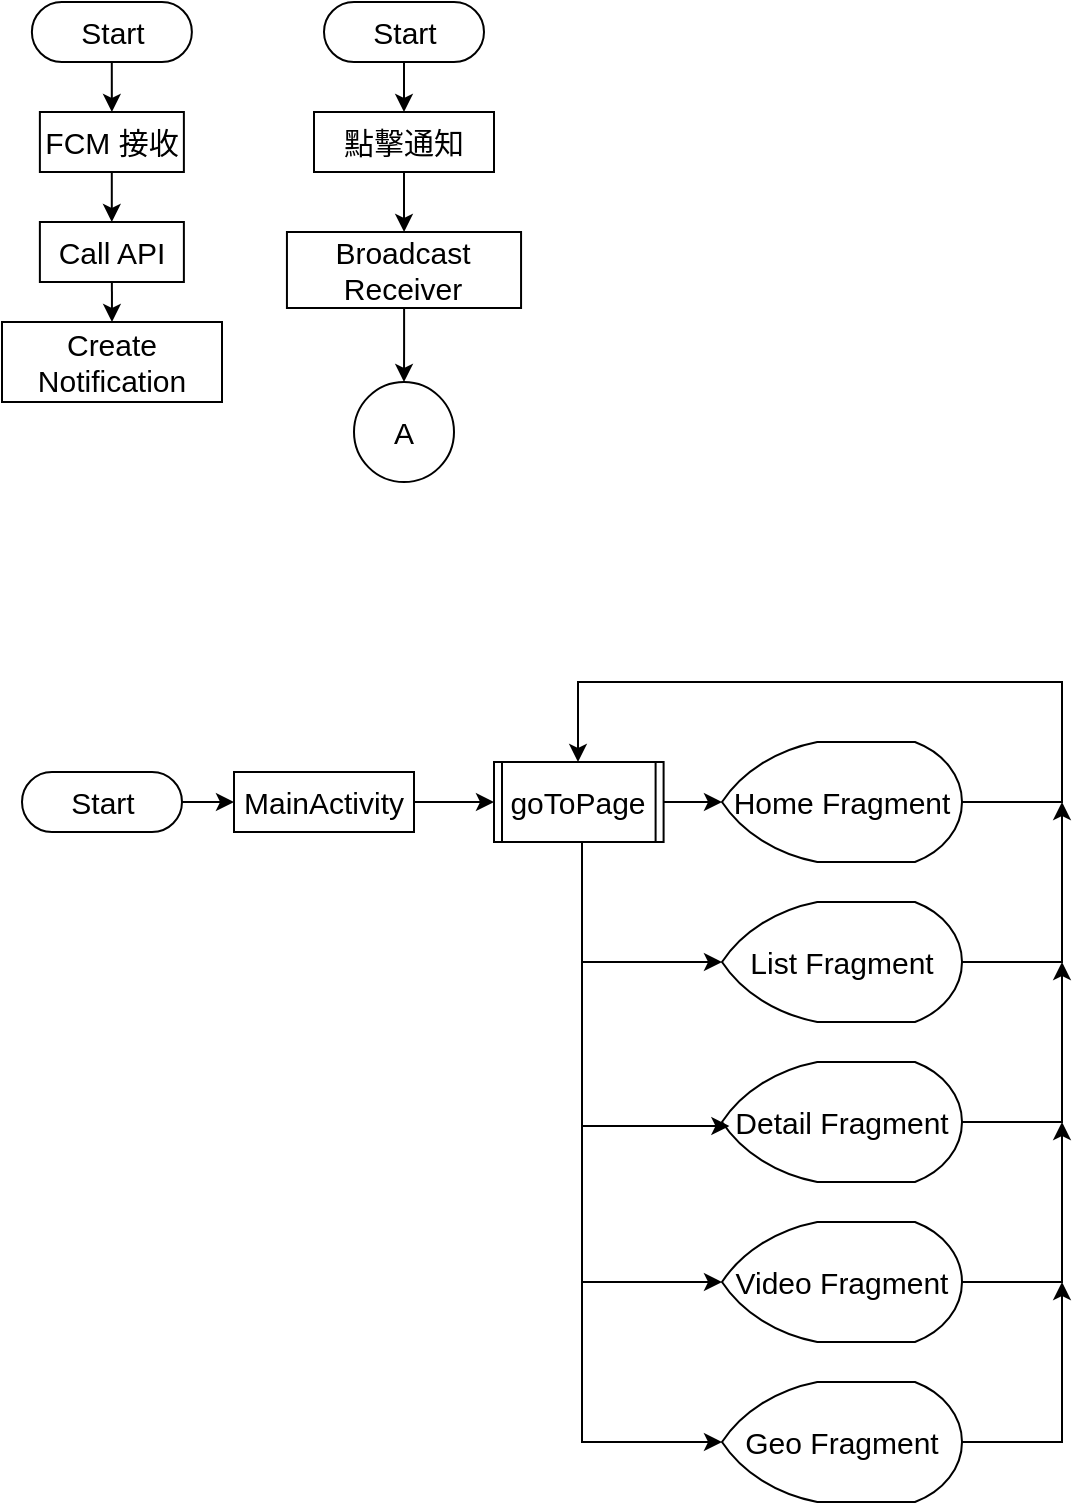 <mxfile version="17.4.5" type="github" pages="13">
  <diagram id="cazg4UotALLjVklHVLku" name="ALL">
    <mxGraphModel dx="1026" dy="1714" grid="1" gridSize="10" guides="1" tooltips="1" connect="1" arrows="1" fold="1" page="1" pageScale="1" pageWidth="827" pageHeight="1169" background="none" math="0" shadow="0">
      <root>
        <mxCell id="0" />
        <mxCell id="1" parent="0" />
        <mxCell id="p-4j0jWrn78tobLa1M25-1" value="" style="edgeStyle=orthogonalEdgeStyle;rounded=0;orthogonalLoop=1;jettySize=auto;html=1;fontStyle=0;strokeWidth=1;fontFamily=Helvetica;fontSize=15;spacing=2;" parent="1" source="p-4j0jWrn78tobLa1M25-2" target="p-4j0jWrn78tobLa1M25-3" edge="1">
          <mxGeometry relative="1" as="geometry" />
        </mxCell>
        <mxCell id="p-4j0jWrn78tobLa1M25-2" value="Start" style="html=1;dashed=0;whitespace=wrap;shape=mxgraph.dfd.start;fontStyle=0;strokeWidth=1;fontFamily=Helvetica;fontSize=15;spacing=2;" parent="1" vertex="1">
          <mxGeometry x="40" y="-775" width="80" height="30" as="geometry" />
        </mxCell>
        <UserObject label="MainActivity" link="data:page/id,0ICTotIIzp-utOfAbFgl" id="p-4j0jWrn78tobLa1M25-3">
          <mxCell style="whiteSpace=wrap;html=1;dashed=0;fontStyle=0;strokeWidth=1;fontFamily=Helvetica;fontSize=15;spacing=2;" parent="1" vertex="1">
            <mxGeometry x="146" y="-775" width="90" height="30" as="geometry" />
          </mxCell>
        </UserObject>
        <mxCell id="p-4j0jWrn78tobLa1M25-4" style="edgeStyle=orthogonalEdgeStyle;rounded=0;orthogonalLoop=1;jettySize=auto;html=1;exitX=0.5;exitY=1;exitDx=0;exitDy=0;entryX=0;entryY=0.5;entryDx=0;entryDy=0;entryPerimeter=0;fontStyle=0;strokeWidth=1;fontFamily=Helvetica;fontSize=15;spacing=2;" parent="1" target="p-4j0jWrn78tobLa1M25-11" edge="1">
          <mxGeometry relative="1" as="geometry">
            <mxPoint x="359.94" y="-639.36" as="targetPoint" />
            <Array as="points">
              <mxPoint x="320" y="-740" />
              <mxPoint x="320" y="-680" />
            </Array>
            <mxPoint x="318" y="-740" as="sourcePoint" />
          </mxGeometry>
        </mxCell>
        <mxCell id="p-4j0jWrn78tobLa1M25-6" style="edgeStyle=orthogonalEdgeStyle;rounded=0;orthogonalLoop=1;jettySize=auto;html=1;exitX=1;exitY=0.5;exitDx=0;exitDy=0;entryX=0;entryY=0.5;entryDx=0;entryDy=0;entryPerimeter=0;fontStyle=0;strokeWidth=1;fontFamily=Helvetica;fontSize=15;spacing=2;" parent="1" source="WlQGwohLSUegkE-xTbcD-1" target="p-4j0jWrn78tobLa1M25-9" edge="1">
          <mxGeometry relative="1" as="geometry">
            <mxPoint x="366" y="-760" as="sourcePoint" />
          </mxGeometry>
        </mxCell>
        <mxCell id="p-4j0jWrn78tobLa1M25-8" value="" style="edgeStyle=orthogonalEdgeStyle;rounded=0;orthogonalLoop=1;jettySize=auto;html=1;fontStyle=0;strokeWidth=1;fontFamily=Helvetica;fontSize=15;spacing=2;entryX=0.5;entryY=0;entryDx=0;entryDy=0;" parent="1" source="p-4j0jWrn78tobLa1M25-9" target="WlQGwohLSUegkE-xTbcD-1" edge="1">
          <mxGeometry relative="1" as="geometry">
            <mxPoint x="320" y="-780" as="targetPoint" />
            <Array as="points">
              <mxPoint x="560" y="-760" />
              <mxPoint x="560" y="-820" />
              <mxPoint x="318" y="-820" />
              <mxPoint x="318" y="-780" />
            </Array>
          </mxGeometry>
        </mxCell>
        <UserObject label="&lt;span style=&quot;font-size: 15px;&quot;&gt;Home Fragment&lt;/span&gt;" link="data:page/id,aPbFrLUWnV4jNbvpWXee" id="p-4j0jWrn78tobLa1M25-9">
          <mxCell style="strokeWidth=1;html=1;shape=mxgraph.flowchart.display;whiteSpace=wrap;fontStyle=0;fontFamily=Helvetica;fontSize=15;spacing=2;" parent="1" vertex="1">
            <mxGeometry x="390" y="-790" width="120" height="60" as="geometry" />
          </mxCell>
        </UserObject>
        <mxCell id="p-4j0jWrn78tobLa1M25-10" value="" style="edgeStyle=orthogonalEdgeStyle;rounded=0;orthogonalLoop=1;jettySize=auto;html=1;fontStyle=0;strokeWidth=1;fontFamily=Helvetica;fontSize=15;spacing=2;" parent="1" source="p-4j0jWrn78tobLa1M25-11" edge="1">
          <mxGeometry relative="1" as="geometry">
            <mxPoint x="560" y="-760" as="targetPoint" />
            <Array as="points">
              <mxPoint x="560" y="-680" />
            </Array>
          </mxGeometry>
        </mxCell>
        <UserObject label="&lt;span style=&quot;font-size: 15px;&quot;&gt;List Fragment&lt;/span&gt;" link="data:page/id,JBi-9Xd2q6rtQXh__6bf" id="p-4j0jWrn78tobLa1M25-11">
          <mxCell style="strokeWidth=1;html=1;shape=mxgraph.flowchart.display;whiteSpace=wrap;fontStyle=0;fontFamily=Helvetica;fontSize=15;spacing=2;" parent="1" vertex="1">
            <mxGeometry x="390" y="-710" width="120" height="60" as="geometry" />
          </mxCell>
        </UserObject>
        <mxCell id="p-4j0jWrn78tobLa1M25-12" style="edgeStyle=orthogonalEdgeStyle;rounded=0;orthogonalLoop=1;jettySize=auto;html=1;exitX=1;exitY=0.5;exitDx=0;exitDy=0;exitPerimeter=0;fontStyle=0;strokeWidth=1;fontFamily=Helvetica;fontSize=15;spacing=2;" parent="1" source="p-4j0jWrn78tobLa1M25-13" edge="1">
          <mxGeometry relative="1" as="geometry">
            <Array as="points">
              <mxPoint x="560" y="-600" />
            </Array>
            <mxPoint x="560" y="-680" as="targetPoint" />
          </mxGeometry>
        </mxCell>
        <UserObject label="&lt;span style=&quot;font-size: 15px;&quot;&gt;Detail Fragment&lt;/span&gt;" link="data:page/id,qRS_rdFL4HYo0I3naqKa" id="p-4j0jWrn78tobLa1M25-13">
          <mxCell style="strokeWidth=1;html=1;shape=mxgraph.flowchart.display;whiteSpace=wrap;fontStyle=0;fontFamily=Helvetica;fontSize=15;spacing=2;" parent="1" vertex="1">
            <mxGeometry x="390" y="-630" width="120" height="60" as="geometry" />
          </mxCell>
        </UserObject>
        <mxCell id="p-4j0jWrn78tobLa1M25-14" style="edgeStyle=orthogonalEdgeStyle;rounded=0;orthogonalLoop=1;jettySize=auto;html=1;entryX=0;entryY=0.5;entryDx=0;entryDy=0;fontStyle=0;strokeWidth=1;exitX=1;exitY=0.5;exitDx=0;exitDy=0;fontFamily=Helvetica;fontSize=15;spacing=2;" parent="1" source="p-4j0jWrn78tobLa1M25-3" target="WlQGwohLSUegkE-xTbcD-1" edge="1">
          <mxGeometry relative="1" as="geometry">
            <mxPoint x="190" y="-760" as="sourcePoint" />
            <Array as="points" />
            <mxPoint x="270" y="-760" as="targetPoint" />
          </mxGeometry>
        </mxCell>
        <mxCell id="p-4j0jWrn78tobLa1M25-15" value="" style="edgeStyle=orthogonalEdgeStyle;rounded=0;orthogonalLoop=1;jettySize=auto;html=1;fontStyle=0;strokeWidth=1;fontFamily=Helvetica;fontSize=15;spacing=2;" parent="1" source="p-4j0jWrn78tobLa1M25-16" target="p-4j0jWrn78tobLa1M25-18" edge="1">
          <mxGeometry relative="1" as="geometry" />
        </mxCell>
        <mxCell id="p-4j0jWrn78tobLa1M25-16" value="FCM&amp;nbsp;&lt;span style=&quot;font-size: 15px;&quot;&gt;接收&lt;/span&gt;" style="whiteSpace=wrap;html=1;dashed=0;fontStyle=0;strokeWidth=1;fontFamily=Helvetica;fontSize=15;spacing=2;" parent="1" vertex="1">
          <mxGeometry x="48.94" y="-1105" width="72" height="30" as="geometry" />
        </mxCell>
        <mxCell id="p-4j0jWrn78tobLa1M25-17" style="edgeStyle=orthogonalEdgeStyle;rounded=0;orthogonalLoop=1;jettySize=auto;html=1;exitX=0.5;exitY=1;exitDx=0;exitDy=0;entryX=0.5;entryY=0;entryDx=0;entryDy=0;fontStyle=0;strokeWidth=1;fontFamily=Helvetica;fontSize=15;spacing=2;" parent="1" source="p-4j0jWrn78tobLa1M25-18" target="p-4j0jWrn78tobLa1M25-23" edge="1">
          <mxGeometry relative="1" as="geometry" />
        </mxCell>
        <mxCell id="p-4j0jWrn78tobLa1M25-18" value="Call API" style="whiteSpace=wrap;html=1;dashed=0;fontStyle=0;strokeWidth=1;fontFamily=Helvetica;fontSize=15;spacing=2;" parent="1" vertex="1">
          <mxGeometry x="48.94" y="-1050" width="72" height="30" as="geometry" />
        </mxCell>
        <mxCell id="p-4j0jWrn78tobLa1M25-19" style="edgeStyle=orthogonalEdgeStyle;rounded=0;orthogonalLoop=1;jettySize=auto;html=1;entryX=0.5;entryY=0;entryDx=0;entryDy=0;fontStyle=0;strokeWidth=1;fontFamily=Helvetica;fontSize=15;spacing=2;" parent="1" source="p-4j0jWrn78tobLa1M25-20" target="p-4j0jWrn78tobLa1M25-16" edge="1">
          <mxGeometry relative="1" as="geometry" />
        </mxCell>
        <mxCell id="p-4j0jWrn78tobLa1M25-20" value="Start" style="html=1;dashed=0;whitespace=wrap;shape=mxgraph.dfd.start;fontStyle=0;strokeWidth=1;fontFamily=Helvetica;fontSize=15;spacing=2;" parent="1" vertex="1">
          <mxGeometry x="44.94" y="-1160" width="80" height="30" as="geometry" />
        </mxCell>
        <mxCell id="p-4j0jWrn78tobLa1M25-30" value="" style="edgeStyle=orthogonalEdgeStyle;rounded=0;orthogonalLoop=1;jettySize=auto;html=1;fontFamily=Helvetica;fontSize=15;strokeWidth=1;" parent="1" source="p-4j0jWrn78tobLa1M25-22" target="p-4j0jWrn78tobLa1M25-29" edge="1">
          <mxGeometry relative="1" as="geometry" />
        </mxCell>
        <mxCell id="p-4j0jWrn78tobLa1M25-22" value="Broadcast&lt;br style=&quot;font-size: 15px;&quot;&gt;Receiver" style="whiteSpace=wrap;html=1;dashed=0;fontStyle=0;strokeWidth=1;fontFamily=Helvetica;fontSize=15;spacing=2;" parent="1" vertex="1">
          <mxGeometry x="172.47" y="-1045" width="117.06" height="38" as="geometry" />
        </mxCell>
        <mxCell id="p-4j0jWrn78tobLa1M25-23" value="Create Notification" style="whiteSpace=wrap;html=1;dashed=0;fontStyle=0;strokeWidth=1;fontFamily=Helvetica;fontSize=15;spacing=2;" parent="1" vertex="1">
          <mxGeometry x="30" y="-1000" width="110" height="40" as="geometry" />
        </mxCell>
        <mxCell id="p-4j0jWrn78tobLa1M25-24" style="edgeStyle=orthogonalEdgeStyle;rounded=0;orthogonalLoop=1;jettySize=auto;html=1;exitX=0.5;exitY=1;exitDx=0;exitDy=0;fontStyle=0;strokeWidth=1;fontFamily=Helvetica;fontSize=15;spacing=2;" parent="1" source="p-4j0jWrn78tobLa1M25-25" target="p-4j0jWrn78tobLa1M25-22" edge="1">
          <mxGeometry relative="1" as="geometry" />
        </mxCell>
        <mxCell id="p-4j0jWrn78tobLa1M25-25" value="點擊通知" style="whiteSpace=wrap;html=1;dashed=0;fontStyle=0;strokeWidth=1;fontFamily=Helvetica;fontSize=15;spacing=2;" parent="1" vertex="1">
          <mxGeometry x="186.0" y="-1105" width="90" height="30" as="geometry" />
        </mxCell>
        <mxCell id="p-4j0jWrn78tobLa1M25-26" style="edgeStyle=orthogonalEdgeStyle;rounded=0;orthogonalLoop=1;jettySize=auto;html=1;fontStyle=0;strokeWidth=1;fontFamily=Helvetica;fontSize=15;spacing=2;" parent="1" source="p-4j0jWrn78tobLa1M25-27" target="p-4j0jWrn78tobLa1M25-25" edge="1">
          <mxGeometry relative="1" as="geometry">
            <mxPoint x="231.41" y="-1097" as="targetPoint" />
          </mxGeometry>
        </mxCell>
        <mxCell id="p-4j0jWrn78tobLa1M25-27" value="Start" style="html=1;dashed=0;whitespace=wrap;shape=mxgraph.dfd.start;fontStyle=0;strokeWidth=1;fontFamily=Helvetica;fontSize=15;spacing=2;" parent="1" vertex="1">
          <mxGeometry x="191.0" y="-1160" width="80" height="30" as="geometry" />
        </mxCell>
        <mxCell id="p-4j0jWrn78tobLa1M25-29" value="A" style="ellipse;whiteSpace=wrap;html=1;aspect=fixed;fontFamily=Helvetica;fontSize=15;strokeWidth=1;" parent="1" vertex="1">
          <mxGeometry x="206" y="-970" width="50" height="50" as="geometry" />
        </mxCell>
        <mxCell id="p-4j0jWrn78tobLa1M25-33" value="" style="edgeStyle=orthogonalEdgeStyle;rounded=0;orthogonalLoop=1;jettySize=auto;html=1;fontFamily=Helvetica;fontSize=15;strokeWidth=1;strokeColor=none;" parent="1" target="p-4j0jWrn78tobLa1M25-3" edge="1">
          <mxGeometry relative="1" as="geometry">
            <mxPoint x="191" y="-810" as="sourcePoint" />
          </mxGeometry>
        </mxCell>
        <UserObject label="&lt;span style=&quot;font-size: 15px&quot;&gt;Video Fragment&lt;/span&gt;" link="data:page/id,Uz0FsH4cKctG6F9E04La" id="cpmN_tXasDJRuHK8-RdW-1">
          <mxCell style="strokeWidth=1;html=1;shape=mxgraph.flowchart.display;whiteSpace=wrap;fontStyle=0;fontFamily=Helvetica;fontSize=15;spacing=2;" parent="1" vertex="1">
            <mxGeometry x="390" y="-550" width="120" height="60" as="geometry" />
          </mxCell>
        </UserObject>
        <UserObject label="&lt;span style=&quot;font-size: 15px&quot;&gt;Geo Fragment&lt;/span&gt;" link="data:page/id,rm80J6JCX_6OQmsLWBJz" id="cpmN_tXasDJRuHK8-RdW-2">
          <mxCell style="strokeWidth=1;html=1;shape=mxgraph.flowchart.display;whiteSpace=wrap;fontStyle=0;fontFamily=Helvetica;fontSize=15;spacing=2;" parent="1" vertex="1">
            <mxGeometry x="390" y="-470" width="120" height="60" as="geometry" />
          </mxCell>
        </UserObject>
        <mxCell id="cpmN_tXasDJRuHK8-RdW-4" style="edgeStyle=orthogonalEdgeStyle;rounded=0;orthogonalLoop=1;jettySize=auto;html=1;fontStyle=0;strokeWidth=1;fontFamily=Helvetica;fontSize=15;spacing=2;entryX=0;entryY=0.5;entryDx=0;entryDy=0;entryPerimeter=0;" parent="1" target="cpmN_tXasDJRuHK8-RdW-1" edge="1">
          <mxGeometry relative="1" as="geometry">
            <Array as="points">
              <mxPoint x="320" y="-580" />
              <mxPoint x="320" y="-480" />
            </Array>
            <mxPoint x="320" y="-600" as="sourcePoint" />
            <mxPoint x="400" y="-370" as="targetPoint" />
          </mxGeometry>
        </mxCell>
        <mxCell id="cpmN_tXasDJRuHK8-RdW-5" style="edgeStyle=orthogonalEdgeStyle;rounded=0;orthogonalLoop=1;jettySize=auto;html=1;fontStyle=0;strokeWidth=1;fontFamily=Helvetica;fontSize=15;spacing=2;entryX=0;entryY=0.5;entryDx=0;entryDy=0;entryPerimeter=0;" parent="1" target="cpmN_tXasDJRuHK8-RdW-2" edge="1">
          <mxGeometry relative="1" as="geometry">
            <Array as="points">
              <mxPoint x="320" y="-440" />
            </Array>
            <mxPoint x="320" y="-520" as="sourcePoint" />
            <mxPoint x="390" y="-420.0" as="targetPoint" />
          </mxGeometry>
        </mxCell>
        <mxCell id="cpmN_tXasDJRuHK8-RdW-6" style="edgeStyle=orthogonalEdgeStyle;rounded=0;orthogonalLoop=1;jettySize=auto;html=1;fontStyle=0;strokeWidth=1;fontFamily=Helvetica;fontSize=15;spacing=2;entryX=0.031;entryY=0.54;entryDx=0;entryDy=0;entryPerimeter=0;" parent="1" target="p-4j0jWrn78tobLa1M25-13" edge="1">
          <mxGeometry relative="1" as="geometry">
            <Array as="points">
              <mxPoint x="320" y="-598" />
              <mxPoint x="394" y="-598" />
            </Array>
            <mxPoint x="320" y="-680" as="sourcePoint" />
            <mxPoint x="390" y="-570.0" as="targetPoint" />
          </mxGeometry>
        </mxCell>
        <mxCell id="cpmN_tXasDJRuHK8-RdW-9" style="edgeStyle=orthogonalEdgeStyle;rounded=0;orthogonalLoop=1;jettySize=auto;html=1;fontStyle=0;strokeWidth=1;fontFamily=Helvetica;fontSize=15;spacing=2;exitX=1;exitY=0.5;exitDx=0;exitDy=0;exitPerimeter=0;" parent="1" source="cpmN_tXasDJRuHK8-RdW-1" edge="1">
          <mxGeometry relative="1" as="geometry">
            <Array as="points">
              <mxPoint x="560" y="-520" />
            </Array>
            <mxPoint x="560" y="-600" as="targetPoint" />
            <mxPoint x="510" y="-480" as="sourcePoint" />
          </mxGeometry>
        </mxCell>
        <mxCell id="cpmN_tXasDJRuHK8-RdW-10" style="edgeStyle=orthogonalEdgeStyle;rounded=0;orthogonalLoop=1;jettySize=auto;html=1;fontStyle=0;strokeWidth=1;fontFamily=Helvetica;fontSize=15;spacing=2;exitX=1;exitY=0.5;exitDx=0;exitDy=0;exitPerimeter=0;" parent="1" source="cpmN_tXasDJRuHK8-RdW-2" edge="1">
          <mxGeometry relative="1" as="geometry">
            <Array as="points">
              <mxPoint x="560" y="-440" />
            </Array>
            <mxPoint x="560" y="-520" as="targetPoint" />
            <mxPoint x="510" y="-380" as="sourcePoint" />
          </mxGeometry>
        </mxCell>
        <UserObject label="&lt;span&gt;goToPage&lt;/span&gt;" link="data:page/id,kn-lXhGQb7qIHuzSDbyJ" id="WlQGwohLSUegkE-xTbcD-1">
          <mxCell style="shape=process;whiteSpace=wrap;html=1;backgroundOutline=1;labelBackgroundColor=none;labelBorderColor=none;fontFamily=Helvetica;fontSize=15;fontColor=#000000;strokeWidth=1;fillColor=#FFFFFF;gradientColor=none;size=0.05;" parent="1" vertex="1">
            <mxGeometry x="276" y="-780" width="84.8" height="40" as="geometry" />
          </mxCell>
        </UserObject>
      </root>
    </mxGraphModel>
  </diagram>
  <diagram id="0ICTotIIzp-utOfAbFgl" name="MainActivity">
    <mxGraphModel dx="1682" dy="1623" grid="1" gridSize="10" guides="1" tooltips="1" connect="1" arrows="1" fold="1" page="1" pageScale="1" pageWidth="827" pageHeight="1169" math="0" shadow="0">
      <root>
        <mxCell id="0" />
        <mxCell id="1" parent="0" />
        <mxCell id="ltaAR5_XZMvsONfvJuMS-7" value="initData&lt;br style=&quot;font-size: 15px;&quot;&gt;(onCreate)" style="whiteSpace=wrap;html=1;dashed=0;fontStyle=0;fontSize=15;fontFamily=Helvetica;" parent="1" vertex="1">
          <mxGeometry x="-766.5" y="-1011.75" width="121" height="40" as="geometry" />
        </mxCell>
        <mxCell id="ltaAR5_XZMvsONfvJuMS-16" value="" style="edgeStyle=orthogonalEdgeStyle;rounded=0;orthogonalLoop=1;jettySize=auto;html=1;entryX=0.5;entryY=0;entryDx=0;entryDy=0;fontSize=15;fontStyle=0;fontFamily=Helvetica;" parent="1" source="ltaAR5_XZMvsONfvJuMS-17" target="ltaAR5_XZMvsONfvJuMS-7" edge="1">
          <mxGeometry relative="1" as="geometry">
            <mxPoint x="-713.933" y="-1025" as="targetPoint" />
          </mxGeometry>
        </mxCell>
        <mxCell id="ltaAR5_XZMvsONfvJuMS-17" value="Start" style="html=1;dashed=0;whitespace=wrap;shape=mxgraph.dfd.start;fontStyle=0;fontSize=15;fontFamily=Helvetica;" parent="1" vertex="1">
          <mxGeometry x="-745.75" y="-1081" width="80" height="30" as="geometry" />
        </mxCell>
        <mxCell id="6IFYh2K8DjdacS_-TYqy-2" value="&lt;span style=&quot;font-size: 15px;&quot;&gt;MainActivity&lt;/span&gt;" style="whiteSpace=wrap;html=1;dashed=0;fontSize=15;fontStyle=0;fontFamily=Helvetica;" parent="1" vertex="1">
          <mxGeometry x="-810" y="-1150" width="90" height="30" as="geometry" />
        </mxCell>
        <mxCell id="yhnivOpCj8P1XDp6aO3X-2" value="" style="edgeStyle=orthogonalEdgeStyle;rounded=0;orthogonalLoop=1;jettySize=auto;html=1;fontFamily=Helvetica;fontSize=15;fontColor=#000000;" parent="1" source="6IFYh2K8DjdacS_-TYqy-7" target="yhnivOpCj8P1XDp6aO3X-1" edge="1">
          <mxGeometry relative="1" as="geometry" />
        </mxCell>
        <mxCell id="6IFYh2K8DjdacS_-TYqy-7" value="onNewIntent" style="whiteSpace=wrap;html=1;dashed=0;fontStyle=0;fontSize=15;hachureGap=4;fontFamily=Helvetica;" parent="1" vertex="1">
          <mxGeometry x="-766.5" y="-943.5" width="121.5" height="40" as="geometry" />
        </mxCell>
        <mxCell id="6IFYh2K8DjdacS_-TYqy-9" value="" style="edgeStyle=orthogonalEdgeStyle;rounded=0;orthogonalLoop=1;jettySize=auto;html=1;entryX=0.5;entryY=0;entryDx=0;entryDy=0;exitX=0.5;exitY=1;exitDx=0;exitDy=0;fontSize=15;fontStyle=0;fontFamily=Helvetica;" parent="1" source="ltaAR5_XZMvsONfvJuMS-7" target="6IFYh2K8DjdacS_-TYqy-7" edge="1">
          <mxGeometry relative="1" as="geometry">
            <mxPoint x="-696" y="-1045" as="sourcePoint" />
            <mxPoint x="-696" y="-1006" as="targetPoint" />
          </mxGeometry>
        </mxCell>
        <mxCell id="6IFYh2K8DjdacS_-TYqy-28" value="onNewIntent" style="whiteSpace=wrap;html=1;dashed=0;fontStyle=0;fontSize=15;hachureGap=4;fontFamily=Helvetica;" parent="1" vertex="1">
          <mxGeometry x="-480" y="-1150" width="110" height="29" as="geometry" />
        </mxCell>
        <mxCell id="_fxbHhKDHj8HInlU0Wij-4" style="edgeStyle=orthogonalEdgeStyle;rounded=0;orthogonalLoop=1;jettySize=auto;html=1;exitX=0.5;exitY=0.5;exitDx=0;exitDy=15;exitPerimeter=0;entryX=0.5;entryY=0;entryDx=0;entryDy=0;fontSize=15;fontStyle=0;fontFamily=Helvetica;" parent="1" source="6IFYh2K8DjdacS_-TYqy-29" target="6IFYh2K8DjdacS_-TYqy-30" edge="1">
          <mxGeometry relative="1" as="geometry" />
        </mxCell>
        <mxCell id="6IFYh2K8DjdacS_-TYqy-29" value="Start" style="html=1;dashed=0;whitespace=wrap;shape=mxgraph.dfd.start;fontStyle=0;fontSize=15;fontFamily=Helvetica;" parent="1" vertex="1">
          <mxGeometry x="-80" y="-1090" width="80" height="30" as="geometry" />
        </mxCell>
        <mxCell id="_fxbHhKDHj8HInlU0Wij-6" style="edgeStyle=orthogonalEdgeStyle;rounded=0;orthogonalLoop=1;jettySize=auto;html=1;exitX=0.5;exitY=1;exitDx=0;exitDy=0;entryX=0.5;entryY=0;entryDx=0;entryDy=0;fontSize=15;fontStyle=0;fontFamily=Helvetica;" parent="1" source="6IFYh2K8DjdacS_-TYqy-30" target="6IFYh2K8DjdacS_-TYqy-36" edge="1">
          <mxGeometry relative="1" as="geometry">
            <Array as="points">
              <mxPoint x="-40" y="-920" />
              <mxPoint x="-40" y="-920" />
            </Array>
          </mxGeometry>
        </mxCell>
        <mxCell id="jFY4GVyNkwTzI6e5vs_F-1" value="False" style="edgeLabel;html=1;align=center;verticalAlign=middle;resizable=0;points=[];fontSize=15;fontFamily=Helvetica;fontColor=none;fontStyle=0" parent="_fxbHhKDHj8HInlU0Wij-6" vertex="1" connectable="0">
          <mxGeometry x="-0.707" relative="1" as="geometry">
            <mxPoint x="24" y="5" as="offset" />
          </mxGeometry>
        </mxCell>
        <mxCell id="3OtO56E-2L1tgnO6QMDF-1" style="edgeStyle=orthogonalEdgeStyle;rounded=0;orthogonalLoop=1;jettySize=auto;html=1;entryX=1;entryY=0.5;entryDx=0;entryDy=0;fontFamily=Helvetica;fontSize=15;fontColor=#000000;" parent="1" source="6IFYh2K8DjdacS_-TYqy-30" target="WEKLTei-JIgbKRa5Ep7t-1" edge="1">
          <mxGeometry relative="1" as="geometry" />
        </mxCell>
        <mxCell id="3OtO56E-2L1tgnO6QMDF-2" value="True" style="edgeLabel;html=1;align=center;verticalAlign=middle;resizable=0;points=[];fontSize=15;fontFamily=Helvetica;fontColor=#000000;" parent="3OtO56E-2L1tgnO6QMDF-1" vertex="1" connectable="0">
          <mxGeometry x="-0.107" y="-4" relative="1" as="geometry">
            <mxPoint y="-14" as="offset" />
          </mxGeometry>
        </mxCell>
        <UserObject label="gotoHome" id="3OtO56E-2L1tgnO6QMDF-3">
          <mxCell style="edgeLabel;html=1;align=center;verticalAlign=middle;resizable=0;points=[];fontSize=15;fontFamily=Helvetica;fontColor=#000000;" parent="3OtO56E-2L1tgnO6QMDF-1" vertex="1" connectable="0">
            <mxGeometry x="0.023" y="1" relative="1" as="geometry">
              <mxPoint x="5" as="offset" />
            </mxGeometry>
          </mxCell>
        </UserObject>
        <mxCell id="6IFYh2K8DjdacS_-TYqy-30" value="intent.extras&lt;br&gt;== null" style="rhombus;whiteSpace=wrap;html=1;hachureGap=4;strokeColor=default;fillColor=none;fontSize=15;fontStyle=0;fontFamily=Helvetica;" parent="1" vertex="1">
          <mxGeometry x="-100" y="-1040" width="120" height="96.5" as="geometry" />
        </mxCell>
        <mxCell id="_fxbHhKDHj8HInlU0Wij-7" style="edgeStyle=orthogonalEdgeStyle;rounded=0;orthogonalLoop=1;jettySize=auto;html=1;exitX=0.5;exitY=1;exitDx=0;exitDy=0;entryX=0.5;entryY=0;entryDx=0;entryDy=0;fontSize=15;fontStyle=0;fontFamily=Helvetica;" parent="1" source="6IFYh2K8DjdacS_-TYqy-36" target="6IFYh2K8DjdacS_-TYqy-39" edge="1">
          <mxGeometry relative="1" as="geometry" />
        </mxCell>
        <mxCell id="6IFYh2K8DjdacS_-TYqy-36" value="getbundle&lt;br style=&quot;font-size: 15px;&quot;&gt;(&lt;span style=&quot;font-size: 15px;&quot;&gt;mGetFcmTitle&lt;/span&gt;&lt;p class=&quot;p1&quot; style=&quot;margin: 0px; font-stretch: normal; line-height: normal; font-size: 15px;&quot;&gt;mGetFcmDetail&lt;/p&gt;&lt;span style=&quot;font-size: 15px;&quot;&gt;mGetAllDetailData&lt;/span&gt;)" style="whiteSpace=wrap;html=1;hachureGap=4;strokeColor=default;fillColor=none;fontSize=15;fontStyle=0;fontFamily=Helvetica;" parent="1" vertex="1">
          <mxGeometry x="-110" y="-903.5" width="140" height="73.5" as="geometry" />
        </mxCell>
        <mxCell id="ze5a7d_0deGucN0R6WTe-3" value="" style="edgeStyle=orthogonalEdgeStyle;rounded=0;orthogonalLoop=1;jettySize=auto;html=1;fontSize=15;fontStyle=0;fontFamily=Helvetica;" parent="1" source="6IFYh2K8DjdacS_-TYqy-39" target="ze5a7d_0deGucN0R6WTe-2" edge="1">
          <mxGeometry relative="1" as="geometry" />
        </mxCell>
        <mxCell id="By0yihjcmNUY2b5WWwWY-3" value="True" style="edgeLabel;html=1;align=center;verticalAlign=middle;resizable=0;points=[];fontSize=15;fontFamily=Helvetica;fontColor=none;" parent="ze5a7d_0deGucN0R6WTe-3" vertex="1" connectable="0">
          <mxGeometry x="-0.12" y="1" relative="1" as="geometry">
            <mxPoint y="-17" as="offset" />
          </mxGeometry>
        </mxCell>
        <mxCell id="ze5a7d_0deGucN0R6WTe-6" value="" style="edgeStyle=orthogonalEdgeStyle;rounded=0;orthogonalLoop=1;jettySize=auto;html=1;fontSize=15;fontStyle=0;fontFamily=Helvetica;" parent="1" source="6IFYh2K8DjdacS_-TYqy-39" target="ze5a7d_0deGucN0R6WTe-5" edge="1">
          <mxGeometry relative="1" as="geometry" />
        </mxCell>
        <mxCell id="By0yihjcmNUY2b5WWwWY-1" value="" style="edgeStyle=orthogonalEdgeStyle;rounded=0;orthogonalLoop=1;jettySize=auto;html=1;fontFamily=Helvetica;fontSize=15;fontColor=none;strokeWidth=1;" parent="1" source="6IFYh2K8DjdacS_-TYqy-39" target="ze5a7d_0deGucN0R6WTe-5" edge="1">
          <mxGeometry relative="1" as="geometry" />
        </mxCell>
        <mxCell id="By0yihjcmNUY2b5WWwWY-2" value="False" style="edgeLabel;html=1;align=center;verticalAlign=middle;resizable=0;points=[];fontSize=15;fontFamily=Helvetica;fontColor=none;" parent="By0yihjcmNUY2b5WWwWY-1" vertex="1" connectable="0">
          <mxGeometry x="-0.533" y="1" relative="1" as="geometry">
            <mxPoint x="23" y="7" as="offset" />
          </mxGeometry>
        </mxCell>
        <mxCell id="6IFYh2K8DjdacS_-TYqy-39" value="&lt;font&gt;mGetFcmDetail&lt;br&gt;== &quot;&quot;&lt;/font&gt;" style="rhombus;whiteSpace=wrap;html=1;hachureGap=4;strokeColor=default;fillColor=none;fontSize=15;fontStyle=0;fontFamily=Helvetica;" parent="1" vertex="1">
          <mxGeometry x="-110" y="-800" width="140" height="100" as="geometry" />
        </mxCell>
        <mxCell id="ze5a7d_0deGucN0R6WTe-4" style="edgeStyle=orthogonalEdgeStyle;rounded=0;orthogonalLoop=1;jettySize=auto;html=1;fontSize=15;fontStyle=0;fontFamily=Helvetica;entryX=0.5;entryY=1;entryDx=0;entryDy=0;" parent="1" source="ze5a7d_0deGucN0R6WTe-2" target="WEKLTei-JIgbKRa5Ep7t-1" edge="1">
          <mxGeometry relative="1" as="geometry">
            <mxPoint x="-330" y="-961.75" as="targetPoint" />
          </mxGeometry>
        </mxCell>
        <mxCell id="V_wy0WDgmnPkI38r3iiG-6" value="gotoList" style="edgeLabel;html=1;align=center;verticalAlign=middle;resizable=0;points=[];fontSize=15;fontStyle=0;fontFamily=Helvetica;" parent="ze5a7d_0deGucN0R6WTe-4" vertex="1" connectable="0">
          <mxGeometry x="0.054" y="2" relative="1" as="geometry">
            <mxPoint x="2" as="offset" />
          </mxGeometry>
        </mxCell>
        <mxCell id="ze5a7d_0deGucN0R6WTe-2" value="setbundle&lt;br style=&quot;font-size: 15px;&quot;&gt;(&lt;span style=&quot;font-size: 15px;&quot;&gt;mGetFcmTitle&lt;/span&gt;&lt;span style=&quot;font-size: 15px;&quot;&gt;)&lt;/span&gt;" style="whiteSpace=wrap;html=1;fillColor=none;hachureGap=4;fontSize=15;fontStyle=0;fontFamily=Helvetica;" parent="1" vertex="1">
          <mxGeometry x="-390" y="-780" width="120" height="60" as="geometry" />
        </mxCell>
        <mxCell id="ze5a7d_0deGucN0R6WTe-8" value="" style="edgeStyle=orthogonalEdgeStyle;rounded=0;orthogonalLoop=1;jettySize=auto;html=1;fontSize=15;fontStyle=0;fontFamily=Helvetica;" parent="1" source="ze5a7d_0deGucN0R6WTe-5" target="ze5a7d_0deGucN0R6WTe-7" edge="1">
          <mxGeometry relative="1" as="geometry" />
        </mxCell>
        <mxCell id="RW9ZwlsdwmJqC94ulG38-1" value="True" style="edgeLabel;html=1;align=center;verticalAlign=middle;resizable=0;points=[];fontSize=15;fontFamily=Helvetica;fontColor=none;" parent="ze5a7d_0deGucN0R6WTe-8" vertex="1" connectable="0">
          <mxGeometry x="-0.254" y="-2" relative="1" as="geometry">
            <mxPoint y="-15" as="offset" />
          </mxGeometry>
        </mxCell>
        <mxCell id="V_wy0WDgmnPkI38r3iiG-1" style="edgeStyle=orthogonalEdgeStyle;rounded=0;orthogonalLoop=1;jettySize=auto;html=1;fontSize=15;fontStyle=0;exitX=0.5;exitY=1;exitDx=0;exitDy=0;fontFamily=Helvetica;" parent="1" source="ze5a7d_0deGucN0R6WTe-5" edge="1">
          <mxGeometry relative="1" as="geometry">
            <mxPoint x="-440" y="-580" as="targetPoint" />
            <Array as="points">
              <mxPoint x="-41" y="-460" />
              <mxPoint x="-440" y="-460" />
            </Array>
          </mxGeometry>
        </mxCell>
        <mxCell id="V_wy0WDgmnPkI38r3iiG-4" value="gotoHomePage" style="edgeLabel;html=1;align=center;verticalAlign=middle;resizable=0;points=[];fontSize=15;fontStyle=0;fontFamily=Helvetica;" parent="V_wy0WDgmnPkI38r3iiG-1" vertex="1" connectable="0">
          <mxGeometry x="-0.134" y="1" relative="1" as="geometry">
            <mxPoint x="-12" y="-1" as="offset" />
          </mxGeometry>
        </mxCell>
        <mxCell id="ze5a7d_0deGucN0R6WTe-5" value="&lt;p class=&quot;p1&quot; style=&quot;margin: 0px ; font-stretch: normal ; line-height: normal ; font-size: 15px&quot;&gt;mGetFcmDetail&amp;nbsp;!= null &lt;br&gt;&amp;amp;&amp;amp;&lt;/p&gt;&lt;span style=&quot;font-size: 15px&quot;&gt;mGetAllDetailData != null&lt;/span&gt;" style="rhombus;whiteSpace=wrap;html=1;fillColor=none;hachureGap=4;fontSize=15;fontStyle=0;fontFamily=Helvetica;" parent="1" vertex="1">
          <mxGeometry x="-139" y="-660" width="197.5" height="160" as="geometry" />
        </mxCell>
        <mxCell id="ze5a7d_0deGucN0R6WTe-9" style="edgeStyle=orthogonalEdgeStyle;rounded=0;orthogonalLoop=1;jettySize=auto;html=1;fontSize=15;fontStyle=0;fontFamily=Helvetica;exitX=0;exitY=0.5;exitDx=0;exitDy=0;entryX=0;entryY=0.5;entryDx=0;entryDy=0;" parent="1" source="ze5a7d_0deGucN0R6WTe-7" target="WEKLTei-JIgbKRa5Ep7t-1" edge="1">
          <mxGeometry relative="1" as="geometry">
            <mxPoint x="-430" y="-992" as="targetPoint" />
            <Array as="points">
              <mxPoint x="-440" y="-580" />
              <mxPoint x="-440" y="-992" />
            </Array>
          </mxGeometry>
        </mxCell>
        <mxCell id="V_wy0WDgmnPkI38r3iiG-5" value="gotoDetail" style="edgeLabel;html=1;align=center;verticalAlign=middle;resizable=0;points=[];fontSize=15;fontStyle=0;fontFamily=Helvetica;" parent="ze5a7d_0deGucN0R6WTe-9" vertex="1" connectable="0">
          <mxGeometry x="-0.681" relative="1" as="geometry">
            <mxPoint y="-69" as="offset" />
          </mxGeometry>
        </mxCell>
        <mxCell id="ze5a7d_0deGucN0R6WTe-7" value="setbundle&lt;br style=&quot;font-size: 15px;&quot;&gt;(&lt;span style=&quot;font-size: 15px;&quot;&gt;mGetFcmTitle&lt;/span&gt;&lt;br style=&quot;font-size: 15px;&quot;&gt;&lt;span style=&quot;font-size: 15px;&quot;&gt;mGetAllDetailData&lt;/span&gt;)" style="whiteSpace=wrap;html=1;fillColor=none;hachureGap=4;fontSize=15;fontStyle=0;fontFamily=Helvetica;" parent="1" vertex="1">
          <mxGeometry x="-400" y="-613.5" width="130" height="67" as="geometry" />
        </mxCell>
        <mxCell id="V_wy0WDgmnPkI38r3iiG-3" value="False" style="whiteSpace=wrap;html=1;dashed=0;fontStyle=0;fontSize=15;hachureGap=4;fillColor=none;strokeColor=none;fontFamily=Helvetica;" parent="1" vertex="1">
          <mxGeometry x="-31" y="-490" width="41" height="20" as="geometry" />
        </mxCell>
        <mxCell id="3OtO56E-2L1tgnO6QMDF-7" value="" style="edgeStyle=orthogonalEdgeStyle;rounded=0;orthogonalLoop=1;jettySize=auto;html=1;fontFamily=Helvetica;fontSize=15;fontColor=#000000;" parent="1" source="WEKLTei-JIgbKRa5Ep7t-1" target="3OtO56E-2L1tgnO6QMDF-6" edge="1">
          <mxGeometry relative="1" as="geometry" />
        </mxCell>
        <UserObject label="&lt;span&gt;goToPage&lt;/span&gt;" link="data:page/id,kn-lXhGQb7qIHuzSDbyJ" id="WEKLTei-JIgbKRa5Ep7t-1">
          <mxCell style="shape=process;whiteSpace=wrap;html=1;backgroundOutline=1;labelBackgroundColor=none;labelBorderColor=none;fontFamily=Helvetica;fontSize=15;fontColor=#000000;strokeWidth=1;fillColor=#FFFFFF;gradientColor=none;size=0.05;" parent="1" vertex="1">
            <mxGeometry x="-372.4" y="-1011.75" width="84.8" height="40" as="geometry" />
          </mxCell>
        </UserObject>
        <mxCell id="3OtO56E-2L1tgnO6QMDF-6" value="End" style="ellipse;whiteSpace=wrap;html=1;fontSize=15;fillColor=#f8cecc;labelBackgroundColor=none;labelBorderColor=none;strokeWidth=1;strokeColor=#b85450;" parent="1" vertex="1">
          <mxGeometry x="-365" y="-1075" width="70" height="35" as="geometry" />
        </mxCell>
        <mxCell id="yhnivOpCj8P1XDp6aO3X-1" value="End" style="ellipse;whiteSpace=wrap;html=1;fontSize=15;dashed=0;fontStyle=0;hachureGap=4;fillColor=#f8cecc;strokeColor=#b85450;" parent="1" vertex="1">
          <mxGeometry x="-749.25" y="-860" width="87" height="43.5" as="geometry" />
        </mxCell>
      </root>
    </mxGraphModel>
  </diagram>
  <diagram id="kn-lXhGQb7qIHuzSDbyJ" name="Application_goToPage">
    <mxGraphModel dx="1207" dy="1810" grid="1" gridSize="10" guides="1" tooltips="1" connect="1" arrows="1" fold="1" page="1" pageScale="1" pageWidth="827" pageHeight="1169" math="0" shadow="0">
      <root>
        <mxCell id="0" />
        <mxCell id="1" parent="0" />
        <mxCell id="_04Lw3GFcRWnzL75QgLI-2" value="" style="edgeStyle=orthogonalEdgeStyle;rounded=0;orthogonalLoop=1;jettySize=auto;html=1;fontSize=15;fontFamily=Helvetica;fontStyle=0" parent="1" source="DpHcGf6Z4SfqqkjQlCNn-3" target="8nqYAnmCEqGXJInaLlVm-20" edge="1">
          <mxGeometry relative="1" as="geometry">
            <mxPoint x="843" y="-952.0" as="targetPoint" />
          </mxGeometry>
        </mxCell>
        <mxCell id="DpHcGf6Z4SfqqkjQlCNn-3" value="Start" style="html=1;dashed=0;whitespace=wrap;shape=mxgraph.dfd.start;fontStyle=0;fontSize=15;fontFamily=Helvetica;" parent="1" vertex="1">
          <mxGeometry x="696" y="-1071" width="80" height="30" as="geometry" />
        </mxCell>
        <mxCell id="CqOBYRATpyONczidoiWo-1" value="goToNextPage" style="whiteSpace=wrap;html=1;dashed=0;fontStyle=0;fontSize=15;fontFamily=Helvetica;fillColor=#FF0000;" parent="1" vertex="1">
          <mxGeometry x="480" y="-1160" width="111" height="30" as="geometry" />
        </mxCell>
        <mxCell id="oPHoXT_rBC0yx6JmKi9g-1" value="goToPrevPage" style="whiteSpace=wrap;html=1;dashed=0;fontStyle=0;fontSize=15;fontFamily=Helvetica;fillColor=#FF0000;" parent="1" vertex="1">
          <mxGeometry x="1154" y="-1150" width="99" height="30" as="geometry" />
        </mxCell>
        <mxCell id="ChNQNb_-1qWgDRrpicv7-5" style="edgeStyle=orthogonalEdgeStyle;rounded=0;orthogonalLoop=1;jettySize=auto;html=1;exitX=0;exitY=0.5;exitDx=0;exitDy=0;entryX=0.5;entryY=0;entryDx=0;entryDy=0;fontSize=15;fontFamily=Helvetica;fontStyle=0" parent="1" source="_04Lw3GFcRWnzL75QgLI-1" target="hYAjPSLTbwHqQ2wMUk0M-1" edge="1">
          <mxGeometry relative="1" as="geometry" />
        </mxCell>
        <mxCell id="ChNQNb_-1qWgDRrpicv7-6" value="False" style="edgeLabel;html=1;align=center;verticalAlign=middle;resizable=0;points=[];fontSize=15;fontFamily=Helvetica;fontStyle=0" parent="ChNQNb_-1qWgDRrpicv7-5" vertex="1" connectable="0">
          <mxGeometry x="-0.223" y="-2" relative="1" as="geometry">
            <mxPoint x="17" y="-21" as="offset" />
          </mxGeometry>
        </mxCell>
        <mxCell id="8nqYAnmCEqGXJInaLlVm-24" value="" style="edgeStyle=orthogonalEdgeStyle;rounded=0;orthogonalLoop=1;jettySize=auto;html=1;labelBackgroundColor=#FFFFFF;labelBorderColor=none;fontFamily=Helvetica;fontSize=15;fontColor=#000000;strokeColor=#000000;strokeWidth=1;fontStyle=0" parent="1" source="_04Lw3GFcRWnzL75QgLI-1" target="8nqYAnmCEqGXJInaLlVm-23" edge="1">
          <mxGeometry relative="1" as="geometry" />
        </mxCell>
        <mxCell id="8nqYAnmCEqGXJInaLlVm-25" value="True" style="edgeLabel;html=1;align=center;verticalAlign=middle;resizable=0;points=[];fontSize=15;fontFamily=Helvetica;fontColor=#000000;fontStyle=0" parent="8nqYAnmCEqGXJInaLlVm-24" vertex="1" connectable="0">
          <mxGeometry x="-0.654" y="1" relative="1" as="geometry">
            <mxPoint x="19" y="9" as="offset" />
          </mxGeometry>
        </mxCell>
        <mxCell id="_04Lw3GFcRWnzL75QgLI-1" value="iFragment in mFragmentManager.fragments" style="rhombus;whiteSpace=wrap;html=1;fontSize=15;dashed=0;fontStyle=0;fontFamily=Helvetica;" parent="1" vertex="1">
          <mxGeometry x="610" y="-815.5" width="252" height="109.87" as="geometry" />
        </mxCell>
        <mxCell id="hYAjPSLTbwHqQ2wMUk0M-5" value="" style="edgeStyle=orthogonalEdgeStyle;rounded=0;orthogonalLoop=1;jettySize=auto;html=1;fontSize=15;fontFamily=Helvetica;fontStyle=0;entryX=0.5;entryY=0;entryDx=0;entryDy=0;" parent="1" source="hYAjPSLTbwHqQ2wMUk0M-1" target="hYAjPSLTbwHqQ2wMUk0M-4" edge="1">
          <mxGeometry relative="1" as="geometry">
            <mxPoint x="545" y="-531" as="targetPoint" />
          </mxGeometry>
        </mxCell>
        <mxCell id="GTaG5DHwecpemOfgijAW-2" value="True" style="edgeLabel;html=1;align=center;verticalAlign=middle;resizable=0;points=[];fontSize=15;fontFamily=Helvetica;fontStyle=0" parent="hYAjPSLTbwHqQ2wMUk0M-5" vertex="1" connectable="0">
          <mxGeometry x="-0.221" relative="1" as="geometry">
            <mxPoint x="25" as="offset" />
          </mxGeometry>
        </mxCell>
        <mxCell id="hYAjPSLTbwHqQ2wMUk0M-1" value="iNowFragment&lt;br&gt;&amp;nbsp;!= null" style="rhombus;whiteSpace=wrap;html=1;fontSize=15;dashed=0;fontStyle=0;fontFamily=Helvetica;" parent="1" vertex="1">
          <mxGeometry x="480" y="-676.5" width="130" height="96.5" as="geometry" />
        </mxCell>
        <mxCell id="hYAjPSLTbwHqQ2wMUk0M-4" value="add(pTargetFragment)&lt;br style=&quot;font-size: 15px;&quot;&gt;hide(mNowFragment)" style="whiteSpace=wrap;html=1;fontSize=15;dashed=0;fontStyle=0;fontFamily=Helvetica;" parent="1" vertex="1">
          <mxGeometry x="465" y="-510" width="160" height="60" as="geometry" />
        </mxCell>
        <mxCell id="MsFU3ezsbSrrhDD-DD5J-2" value="" style="edgeStyle=orthogonalEdgeStyle;rounded=0;orthogonalLoop=1;jettySize=auto;html=1;fontSize=15;fontFamily=Helvetica;fontStyle=0" parent="1" source="8js_sdkkU-e44e5VqAVF-1" target="MsFU3ezsbSrrhDD-DD5J-1" edge="1">
          <mxGeometry relative="1" as="geometry" />
        </mxCell>
        <mxCell id="8js_sdkkU-e44e5VqAVF-1" value="Start" style="html=1;dashed=0;whitespace=wrap;shape=mxgraph.dfd.start;fontStyle=0;fontSize=15;fontFamily=Helvetica;" parent="1" vertex="1">
          <mxGeometry x="1391" y="-1100" width="80" height="30" as="geometry" />
        </mxCell>
        <mxCell id="MsFU3ezsbSrrhDD-DD5J-4" value="" style="edgeStyle=orthogonalEdgeStyle;rounded=0;orthogonalLoop=1;jettySize=auto;html=1;fontSize=15;fontFamily=Helvetica;fontStyle=0" parent="1" source="MsFU3ezsbSrrhDD-DD5J-1" target="MsFU3ezsbSrrhDD-DD5J-3" edge="1">
          <mxGeometry relative="1" as="geometry" />
        </mxCell>
        <mxCell id="MsFU3ezsbSrrhDD-DD5J-5" value="True" style="edgeLabel;html=1;align=center;verticalAlign=middle;resizable=0;points=[];fontSize=15;fontFamily=Helvetica;fontStyle=0" parent="MsFU3ezsbSrrhDD-DD5J-4" vertex="1" connectable="0">
          <mxGeometry x="-0.339" relative="1" as="geometry">
            <mxPoint x="23" y="5" as="offset" />
          </mxGeometry>
        </mxCell>
        <mxCell id="MsFU3ezsbSrrhDD-DD5J-1" value="keyCode == KeyEvent.KEYCODE_BACK" style="rhombus;whiteSpace=wrap;html=1;fontSize=15;dashed=0;fontStyle=0;fontFamily=Helvetica;" parent="1" vertex="1">
          <mxGeometry x="1326" y="-1024.5" width="210" height="121" as="geometry" />
        </mxCell>
        <mxCell id="MsFU3ezsbSrrhDD-DD5J-9" value="" style="edgeStyle=orthogonalEdgeStyle;rounded=0;orthogonalLoop=1;jettySize=auto;html=1;fontSize=15;fontFamily=Helvetica;fontStyle=0" parent="1" source="MsFU3ezsbSrrhDD-DD5J-3" target="MsFU3ezsbSrrhDD-DD5J-8" edge="1">
          <mxGeometry relative="1" as="geometry" />
        </mxCell>
        <mxCell id="MsFU3ezsbSrrhDD-DD5J-10" value="True" style="edgeLabel;html=1;align=center;verticalAlign=middle;resizable=0;points=[];fontSize=15;fontFamily=Helvetica;fontStyle=0" parent="MsFU3ezsbSrrhDD-DD5J-9" vertex="1" connectable="0">
          <mxGeometry x="-0.46" y="1" relative="1" as="geometry">
            <mxPoint x="19" y="6" as="offset" />
          </mxGeometry>
        </mxCell>
        <mxCell id="MsFU3ezsbSrrhDD-DD5J-3" value="mFragmentManager.fragments.size &lt;br&gt;!= 0" style="rhombus;whiteSpace=wrap;html=1;fontSize=15;dashed=0;fontStyle=0;fontFamily=Helvetica;verticalAlign=middle;" parent="1" vertex="1">
          <mxGeometry x="1317.5" y="-840" width="227" height="101" as="geometry" />
        </mxCell>
        <mxCell id="HLAHf1zRRotY6LmP5Vb5-2" value="" style="edgeStyle=orthogonalEdgeStyle;rounded=0;orthogonalLoop=1;jettySize=auto;html=1;fontSize=15;fontFamily=Helvetica;fontStyle=0" parent="1" source="MsFU3ezsbSrrhDD-DD5J-8" target="HLAHf1zRRotY6LmP5Vb5-1" edge="1">
          <mxGeometry relative="1" as="geometry" />
        </mxCell>
        <mxCell id="HLAHf1zRRotY6LmP5Vb5-5" value="True" style="edgeLabel;html=1;align=center;verticalAlign=middle;resizable=0;points=[];fontSize=15;fontFamily=Helvetica;fontStyle=0" parent="HLAHf1zRRotY6LmP5Vb5-2" vertex="1" connectable="0">
          <mxGeometry x="-0.027" y="3" relative="1" as="geometry">
            <mxPoint x="21" y="-3" as="offset" />
          </mxGeometry>
        </mxCell>
        <mxCell id="MsFU3ezsbSrrhDD-DD5J-8" value="ix in mFragmentManager.fragments" style="rhombus;whiteSpace=wrap;html=1;fontSize=15;dashed=0;fontStyle=0;fontFamily=Helvetica;" parent="1" vertex="1">
          <mxGeometry x="1322.5" y="-666.5" width="217" height="101" as="geometry" />
        </mxCell>
        <mxCell id="HLAHf1zRRotY6LmP5Vb5-4" value="" style="edgeStyle=orthogonalEdgeStyle;rounded=0;orthogonalLoop=1;jettySize=auto;html=1;fontSize=15;fontFamily=Helvetica;fontStyle=0" parent="1" source="HLAHf1zRRotY6LmP5Vb5-1" target="HLAHf1zRRotY6LmP5Vb5-3" edge="1">
          <mxGeometry relative="1" as="geometry" />
        </mxCell>
        <mxCell id="HLAHf1zRRotY6LmP5Vb5-6" value="True" style="edgeLabel;html=1;align=center;verticalAlign=middle;resizable=0;points=[];fontSize=15;fontFamily=Helvetica;fontStyle=0" parent="HLAHf1zRRotY6LmP5Vb5-4" vertex="1" connectable="0">
          <mxGeometry x="-0.369" y="-1" relative="1" as="geometry">
            <mxPoint x="24" y="4" as="offset" />
          </mxGeometry>
        </mxCell>
        <mxCell id="HLAHf1zRRotY6LmP5Vb5-1" value="ix.tag == HomeFragment&amp;nbsp;&lt;br&gt;&amp;amp;&amp;amp; &lt;br&gt;!ix.isHidden" style="rhombus;whiteSpace=wrap;html=1;fontSize=15;dashed=0;fontStyle=0;fontFamily=Helvetica;" parent="1" vertex="1">
          <mxGeometry x="1296" y="-526" width="270" height="117" as="geometry" />
        </mxCell>
        <mxCell id="HLAHf1zRRotY6LmP5Vb5-8" value="" style="edgeStyle=orthogonalEdgeStyle;rounded=0;orthogonalLoop=1;jettySize=auto;html=1;fontSize=15;fontFamily=Helvetica;fontStyle=0" parent="1" source="HLAHf1zRRotY6LmP5Vb5-3" target="HLAHf1zRRotY6LmP5Vb5-7" edge="1">
          <mxGeometry relative="1" as="geometry" />
        </mxCell>
        <mxCell id="HLAHf1zRRotY6LmP5Vb5-9" value="True" style="edgeLabel;html=1;align=center;verticalAlign=middle;resizable=0;points=[];fontSize=15;fontFamily=Helvetica;fontStyle=0" parent="HLAHf1zRRotY6LmP5Vb5-8" vertex="1" connectable="0">
          <mxGeometry x="-0.44" y="1" relative="1" as="geometry">
            <mxPoint x="32" y="-10" as="offset" />
          </mxGeometry>
        </mxCell>
        <mxCell id="8nqYAnmCEqGXJInaLlVm-30" value="goToHome" style="edgeLabel;html=1;align=center;verticalAlign=middle;resizable=0;points=[];fontSize=15;fontFamily=Helvetica;fontColor=#000000;fontStyle=0" parent="HLAHf1zRRotY6LmP5Vb5-8" vertex="1" connectable="0">
          <mxGeometry x="-0.296" relative="1" as="geometry">
            <mxPoint y="15" as="offset" />
          </mxGeometry>
        </mxCell>
        <mxCell id="00qQBGg7dy6ulxhfHcby-2" value="" style="edgeStyle=orthogonalEdgeStyle;rounded=0;orthogonalLoop=1;jettySize=auto;html=1;fontSize=15;fontFamily=Helvetica;fontStyle=0" parent="1" source="HLAHf1zRRotY6LmP5Vb5-3" target="00qQBGg7dy6ulxhfHcby-1" edge="1">
          <mxGeometry relative="1" as="geometry" />
        </mxCell>
        <mxCell id="00qQBGg7dy6ulxhfHcby-8" value="False" style="edgeLabel;html=1;align=center;verticalAlign=middle;resizable=0;points=[];fontSize=15;fontFamily=Helvetica;fontStyle=0" parent="00qQBGg7dy6ulxhfHcby-2" vertex="1" connectable="0">
          <mxGeometry x="-0.152" y="-4" relative="1" as="geometry">
            <mxPoint y="-11" as="offset" />
          </mxGeometry>
        </mxCell>
        <mxCell id="HLAHf1zRRotY6LmP5Vb5-3" value="mIsOpenInOutDoor&lt;br&gt;&amp;nbsp;== true" style="rhombus;whiteSpace=wrap;html=1;fontSize=15;dashed=0;fontStyle=0;fontFamily=Helvetica;" parent="1" vertex="1">
          <mxGeometry x="1351" y="-369" width="160" height="80" as="geometry" />
        </mxCell>
        <mxCell id="00qQBGg7dy6ulxhfHcby-6" value="" style="edgeStyle=orthogonalEdgeStyle;rounded=0;orthogonalLoop=1;jettySize=auto;html=1;fontSize=15;fontFamily=Helvetica;fontStyle=0" parent="1" source="HLAHf1zRRotY6LmP5Vb5-7" target="00qQBGg7dy6ulxhfHcby-5" edge="1">
          <mxGeometry relative="1" as="geometry" />
        </mxCell>
        <mxCell id="HLAHf1zRRotY6LmP5Vb5-7" value="goToNextPage" style="whiteSpace=wrap;html=1;fontSize=15;dashed=0;fontStyle=0;fontFamily=Helvetica;" parent="1" vertex="1">
          <mxGeometry x="1371" y="-219" width="120" height="60" as="geometry" />
        </mxCell>
        <mxCell id="00qQBGg7dy6ulxhfHcby-1" value="return false&lt;br style=&quot;font-size: 15px&quot;&gt;(不返回)" style="whiteSpace=wrap;html=1;fontSize=15;dashed=0;fontStyle=0;fontFamily=Helvetica;" parent="1" vertex="1">
          <mxGeometry x="1154" y="-359" width="120" height="60" as="geometry" />
        </mxCell>
        <mxCell id="00qQBGg7dy6ulxhfHcby-5" value="return true" style="whiteSpace=wrap;html=1;fontSize=15;dashed=0;fontStyle=0;fontFamily=Helvetica;" parent="1" vertex="1">
          <mxGeometry x="1371" y="-119" width="120" height="60" as="geometry" />
        </mxCell>
        <mxCell id="8-6ex59JT9iM3biJEzUO-3" value="之後NowFragment要改掉(iNowF = pTarget)" style="text;html=1;align=center;verticalAlign=middle;resizable=0;points=[];autosize=1;strokeColor=none;fillColor=none;fontFamily=Helvetica;fontStyle=0;fontSize=15;" parent="1" vertex="1">
          <mxGeometry x="605" y="-1150" width="300" height="20" as="geometry" />
        </mxCell>
        <mxCell id="WWMWePemGNWJmpZI5RP2-1" style="edgeStyle=orthogonalEdgeStyle;rounded=0;orthogonalLoop=1;jettySize=auto;html=1;entryX=0.5;entryY=0;entryDx=0;entryDy=0;fontSize=15;exitX=0.5;exitY=0.5;exitDx=0;exitDy=15;exitPerimeter=0;fontFamily=Helvetica;fontStyle=0" parent="1" source="WWMWePemGNWJmpZI5RP2-9" target="WWMWePemGNWJmpZI5RP2-4" edge="1">
          <mxGeometry relative="1" as="geometry">
            <mxPoint x="135" y="-1051" as="sourcePoint" />
          </mxGeometry>
        </mxCell>
        <mxCell id="WWMWePemGNWJmpZI5RP2-2" style="edgeStyle=orthogonalEdgeStyle;rounded=0;orthogonalLoop=1;jettySize=auto;html=1;exitX=0.5;exitY=1;exitDx=0;exitDy=0;entryX=0.5;entryY=0;entryDx=0;entryDy=0;fontSize=15;fontFamily=Helvetica;fontStyle=0" parent="1" source="WWMWePemGNWJmpZI5RP2-4" target="WWMWePemGNWJmpZI5RP2-6" edge="1">
          <mxGeometry relative="1" as="geometry" />
        </mxCell>
        <mxCell id="WWMWePemGNWJmpZI5RP2-3" style="edgeStyle=orthogonalEdgeStyle;rounded=0;orthogonalLoop=1;jettySize=auto;html=1;exitX=1;exitY=0.5;exitDx=0;exitDy=0;entryX=0;entryY=0.5;entryDx=0;entryDy=0;fontSize=15;fontFamily=Helvetica;fontStyle=0" parent="1" source="WWMWePemGNWJmpZI5RP2-4" target="WWMWePemGNWJmpZI5RP2-5" edge="1">
          <mxGeometry relative="1" as="geometry" />
        </mxCell>
        <mxCell id="WWMWePemGNWJmpZI5RP2-4" value="pKeyCode&lt;br&gt;&amp;nbsp;== null" style="rhombus;whiteSpace=wrap;html=1;hachureGap=4;fontSize=15;fontFamily=Helvetica;fontStyle=0" parent="1" vertex="1">
          <mxGeometry x="57.5" y="-1005.5" width="105" height="84" as="geometry" />
        </mxCell>
        <mxCell id="WWMWePemGNWJmpZI5RP2-5" value="goToPrevPage&lt;br&gt;(pKeyCode)" style="whiteSpace=wrap;html=1;hachureGap=4;fontSize=15;fontFamily=Helvetica;fontStyle=0" parent="1" vertex="1">
          <mxGeometry x="240" y="-991.13" width="120" height="55.25" as="geometry" />
        </mxCell>
        <mxCell id="WWMWePemGNWJmpZI5RP2-6" value="goToNextPage&lt;br&gt;(pTargetFragment, pBundle)" style="whiteSpace=wrap;html=1;hachureGap=4;fontSize=15;fontFamily=Helvetica;fontStyle=0" parent="1" vertex="1">
          <mxGeometry x="10" y="-860" width="200" height="73.5" as="geometry" />
        </mxCell>
        <mxCell id="WWMWePemGNWJmpZI5RP2-7" value="False" style="whiteSpace=wrap;html=1;dashed=0;fontStyle=0;fontSize=15;hachureGap=4;fillColor=none;strokeColor=none;fontFamily=Helvetica;" parent="1" vertex="1">
          <mxGeometry x="195" y="-983.5" width="10" height="20" as="geometry" />
        </mxCell>
        <mxCell id="WWMWePemGNWJmpZI5RP2-8" value="True" style="whiteSpace=wrap;html=1;dashed=0;fontStyle=0;fontSize=15;hachureGap=4;fillColor=none;strokeColor=none;fontFamily=Helvetica;" parent="1" vertex="1">
          <mxGeometry x="125" y="-904.5" width="10" height="20" as="geometry" />
        </mxCell>
        <mxCell id="WWMWePemGNWJmpZI5RP2-9" value="Start" style="html=1;dashed=0;whitespace=wrap;shape=mxgraph.dfd.start;fontStyle=0;fontSize=15;fontFamily=Helvetica;" parent="1" vertex="1">
          <mxGeometry x="70" y="-1083.5" width="80" height="30" as="geometry" />
        </mxCell>
        <mxCell id="Zdb7UUpO7mdwXjfTIxbO-1" value="goToPage" style="whiteSpace=wrap;html=1;dashed=0;fontStyle=0;fontSize=15;fontFamily=Helvetica;" parent="1" vertex="1">
          <mxGeometry x="10" y="-1160" width="99" height="30" as="geometry" />
        </mxCell>
        <mxCell id="8nqYAnmCEqGXJInaLlVm-5" value="" style="edgeStyle=orthogonalEdgeStyle;rounded=0;orthogonalLoop=1;jettySize=auto;html=1;labelBackgroundColor=#FFFFFF;labelBorderColor=none;fontFamily=Helvetica;fontSize=15;fontColor=#000000;strokeColor=#000000;strokeWidth=1;fontStyle=0" parent="1" source="8nqYAnmCEqGXJInaLlVm-2" target="_04Lw3GFcRWnzL75QgLI-1" edge="1">
          <mxGeometry relative="1" as="geometry" />
        </mxCell>
        <mxCell id="8nqYAnmCEqGXJInaLlVm-2" value="&lt;span style=&quot;font-size: 15px&quot;&gt;iNowFragment =&lt;br&gt;&amp;nbsp;&lt;/span&gt;mNowFragment&amp;nbsp;" style="whiteSpace=wrap;html=1;fontSize=15;dashed=0;fontStyle=0;fontFamily=Helvetica;" parent="1" vertex="1">
          <mxGeometry x="671" y="-916" width="130" height="60" as="geometry" />
        </mxCell>
        <mxCell id="8nqYAnmCEqGXJInaLlVm-8" value="iTag != null" style="rhombus;whiteSpace=wrap;html=1;fontSize=15;dashed=0;fontStyle=0;fontFamily=Helvetica;" parent="1" vertex="1">
          <mxGeometry x="683" y="-566.5" width="106" height="80" as="geometry" />
        </mxCell>
        <mxCell id="8nqYAnmCEqGXJInaLlVm-15" value="" style="edgeStyle=orthogonalEdgeStyle;rounded=0;orthogonalLoop=1;jettySize=auto;html=1;labelBackgroundColor=#FFFFFF;labelBorderColor=none;fontFamily=Helvetica;fontSize=15;fontColor=#000000;strokeColor=#000000;strokeWidth=1;fontStyle=0" parent="1" source="8nqYAnmCEqGXJInaLlVm-8" target="8nqYAnmCEqGXJInaLlVm-14" edge="1">
          <mxGeometry relative="1" as="geometry">
            <mxPoint x="736" y="-389" as="sourcePoint" />
          </mxGeometry>
        </mxCell>
        <mxCell id="8nqYAnmCEqGXJInaLlVm-16" value="True" style="edgeLabel;html=1;align=center;verticalAlign=middle;resizable=0;points=[];fontSize=15;fontFamily=Helvetica;fontColor=#000000;fontStyle=0" parent="8nqYAnmCEqGXJInaLlVm-15" vertex="1" connectable="0">
          <mxGeometry x="-0.202" relative="1" as="geometry">
            <mxPoint x="20" as="offset" />
          </mxGeometry>
        </mxCell>
        <mxCell id="8nqYAnmCEqGXJInaLlVm-18" value="" style="edgeStyle=orthogonalEdgeStyle;rounded=0;orthogonalLoop=1;jettySize=auto;html=1;labelBackgroundColor=#FFFFFF;labelBorderColor=none;fontFamily=Helvetica;fontSize=15;fontColor=#000000;strokeColor=#000000;strokeWidth=1;fontStyle=0" parent="1" source="8nqYAnmCEqGXJInaLlVm-14" target="8nqYAnmCEqGXJInaLlVm-17" edge="1">
          <mxGeometry relative="1" as="geometry" />
        </mxCell>
        <mxCell id="8nqYAnmCEqGXJInaLlVm-19" value="True" style="edgeLabel;html=1;align=center;verticalAlign=middle;resizable=0;points=[];fontSize=15;fontFamily=Helvetica;fontColor=#000000;fontStyle=0" parent="8nqYAnmCEqGXJInaLlVm-18" vertex="1" connectable="0">
          <mxGeometry x="-0.715" y="-1" relative="1" as="geometry">
            <mxPoint x="18" y="14" as="offset" />
          </mxGeometry>
        </mxCell>
        <mxCell id="8nqYAnmCEqGXJInaLlVm-14" value="iTag != &lt;br&gt;&quot;com.bumptech.glide.manger&quot;" style="rhombus;whiteSpace=wrap;html=1;fontSize=15;dashed=0;fontStyle=0;fontFamily=Helvetica;" parent="1" vertex="1">
          <mxGeometry x="622.75" y="-437" width="226.5" height="130" as="geometry" />
        </mxCell>
        <mxCell id="8nqYAnmCEqGXJInaLlVm-27" style="edgeStyle=orthogonalEdgeStyle;rounded=0;orthogonalLoop=1;jettySize=auto;html=1;labelBackgroundColor=#FFFFFF;labelBorderColor=none;fontFamily=Helvetica;fontSize=15;fontColor=#000000;strokeColor=#000000;strokeWidth=1;entryX=1;entryY=0.5;entryDx=0;entryDy=0;fontStyle=0" parent="1" source="8nqYAnmCEqGXJInaLlVm-17" target="_04Lw3GFcRWnzL75QgLI-1" edge="1">
          <mxGeometry relative="1" as="geometry">
            <mxPoint x="886" y="-520" as="targetPoint" />
            <Array as="points">
              <mxPoint x="736" y="-180" />
              <mxPoint x="896" y="-180" />
              <mxPoint x="896" y="-761" />
            </Array>
          </mxGeometry>
        </mxCell>
        <mxCell id="8nqYAnmCEqGXJInaLlVm-17" value="&lt;span style=&quot;font-size: 15px;&quot;&gt;mNowFragment = iFragment&lt;/span&gt;" style="whiteSpace=wrap;html=1;fontSize=15;dashed=0;fontStyle=0;fontFamily=Helvetica;" parent="1" vertex="1">
          <mxGeometry x="676" y="-258" width="120" height="60" as="geometry" />
        </mxCell>
        <mxCell id="8nqYAnmCEqGXJInaLlVm-21" value="" style="edgeStyle=orthogonalEdgeStyle;rounded=0;orthogonalLoop=1;jettySize=auto;html=1;labelBackgroundColor=#FFFFFF;labelBorderColor=none;fontFamily=Helvetica;fontSize=15;fontColor=#000000;strokeColor=#000000;strokeWidth=1;fontStyle=0" parent="1" source="8nqYAnmCEqGXJInaLlVm-20" target="8nqYAnmCEqGXJInaLlVm-2" edge="1">
          <mxGeometry relative="1" as="geometry" />
        </mxCell>
        <mxCell id="8nqYAnmCEqGXJInaLlVm-20" value="mNowFragment = pTargetFragment" style="whiteSpace=wrap;html=1;fontSize=15;dashed=0;fontStyle=0;fontFamily=Helvetica;" parent="1" vertex="1">
          <mxGeometry x="671" y="-1011.5" width="130" height="60" as="geometry" />
        </mxCell>
        <mxCell id="8nqYAnmCEqGXJInaLlVm-26" value="" style="edgeStyle=orthogonalEdgeStyle;rounded=0;orthogonalLoop=1;jettySize=auto;html=1;labelBackgroundColor=#FFFFFF;labelBorderColor=none;fontFamily=Helvetica;fontSize=15;fontColor=#000000;strokeColor=#000000;strokeWidth=1;fontStyle=0" parent="1" source="8nqYAnmCEqGXJInaLlVm-23" target="8nqYAnmCEqGXJInaLlVm-8" edge="1">
          <mxGeometry relative="1" as="geometry" />
        </mxCell>
        <mxCell id="8nqYAnmCEqGXJInaLlVm-23" value="iTag = iFragment.tag" style="whiteSpace=wrap;html=1;fontSize=15;dashed=0;fontStyle=0;fontFamily=Helvetica;" parent="1" vertex="1">
          <mxGeometry x="660.5" y="-653" width="151" height="47" as="geometry" />
        </mxCell>
        <mxCell id="8nqYAnmCEqGXJInaLlVm-29" value="這樣回前頁寫法會有問題" style="text;html=1;align=center;verticalAlign=middle;resizable=0;points=[];autosize=1;strokeColor=none;fillColor=none;fontSize=15;fontFamily=Helvetica;fontColor=#000000;fontStyle=0" parent="1" vertex="1">
          <mxGeometry x="1260" y="-1145" width="180" height="20" as="geometry" />
        </mxCell>
        <mxCell id="8nqYAnmCEqGXJInaLlVm-31" value="有問題" style="text;html=1;align=center;verticalAlign=middle;resizable=0;points=[];autosize=1;strokeColor=none;fillColor=none;fontSize=15;fontFamily=Helvetica;fontColor=#000000;fontStyle=0" parent="1" vertex="1">
          <mxGeometry x="1094" y="-1145" width="60" height="20" as="geometry" />
        </mxCell>
        <mxCell id="b8aaQ9jup290Qv3uztcS-1" value="// TargetF = List&lt;br&gt;&lt;font color=&quot;#3333ff&quot;&gt;//&amp;nbsp;&lt;span&gt;mNowF&lt;/span&gt;&amp;nbsp;= List&lt;/font&gt;" style="text;html=1;align=center;verticalAlign=middle;resizable=0;points=[];autosize=1;strokeColor=none;fillColor=none;fontSize=15;fontFamily=Helvetica;fontColor=#FF0000;" parent="1" vertex="1">
          <mxGeometry x="835" y="-1001.5" width="120" height="40" as="geometry" />
        </mxCell>
        <mxCell id="b8aaQ9jup290Qv3uztcS-2" value="//&amp;nbsp;&lt;span&gt;iNowF&lt;/span&gt;&amp;nbsp;= List&lt;br&gt;&lt;font color=&quot;#3333ff&quot;&gt;//&amp;nbsp;mNowF&amp;nbsp;= List&lt;/font&gt;" style="text;html=1;align=center;verticalAlign=middle;resizable=0;points=[];autosize=1;strokeColor=none;fillColor=none;fontSize=15;fontFamily=Helvetica;fontColor=#FF0000;" parent="1" vertex="1">
          <mxGeometry x="835" y="-903.5" width="120" height="40" as="geometry" />
        </mxCell>
        <mxCell id="b8aaQ9jup290Qv3uztcS-3" value="//&lt;span&gt;mFragmentManager.fragments = 1 --&amp;gt; Home&lt;br&gt;&lt;div style=&quot;text-align: left&quot;&gt;&lt;span&gt;//iFragment = Home&lt;/span&gt;&lt;/div&gt;&lt;/span&gt;" style="text;html=1;align=center;verticalAlign=middle;resizable=0;points=[];autosize=1;strokeColor=none;fillColor=none;fontSize=15;fontFamily=Helvetica;fontColor=#FF0000;" parent="1" vertex="1">
          <mxGeometry x="840" y="-825.5" width="320" height="40" as="geometry" />
        </mxCell>
        <mxCell id="b8aaQ9jup290Qv3uztcS-4" value="&lt;span style=&quot;text-align: left&quot;&gt;//iFragment = Home&lt;br&gt;&lt;/span&gt;&lt;font color=&quot;#3333ff&quot;&gt;//mNowF = Home&lt;/font&gt;" style="text;html=1;align=center;verticalAlign=middle;resizable=0;points=[];autosize=1;strokeColor=none;fillColor=none;fontSize=15;fontFamily=Helvetica;fontColor=#FF0000;" parent="1" vertex="1">
          <mxGeometry x="910" y="-258" width="150" height="40" as="geometry" />
        </mxCell>
      </root>
    </mxGraphModel>
  </diagram>
  <diagram id="dr8KehL09mCkOGugJkBz" name="BaseFragment">
    <mxGraphModel dx="1026" dy="1714" grid="1" gridSize="10" guides="1" tooltips="1" connect="1" arrows="1" fold="1" page="1" pageScale="1" pageWidth="827" pageHeight="1169" math="0" shadow="0">
      <root>
        <mxCell id="0" />
        <mxCell id="1" parent="0" />
        <mxCell id="VVxIRxN6lbajkhqtIVCx-4" value="" style="edgeStyle=orthogonalEdgeStyle;rounded=0;orthogonalLoop=1;jettySize=auto;html=1;fontFamily=Helvetica;fontStyle=0;fontSize=15;" parent="1" source="VVxIRxN6lbajkhqtIVCx-2" edge="1">
          <mxGeometry relative="1" as="geometry">
            <mxPoint x="120" y="-1020" as="targetPoint" />
          </mxGeometry>
        </mxCell>
        <mxCell id="VVxIRxN6lbajkhqtIVCx-2" value="Start" style="html=1;dashed=0;whitespace=wrap;shape=mxgraph.dfd.start;fontStyle=0;fontSize=15;fontFamily=Helvetica;" parent="1" vertex="1">
          <mxGeometry x="80" y="-1090" width="80" height="30" as="geometry" />
        </mxCell>
        <mxCell id="upVbxFIc9KIVT6ynaGPz-20" value="" style="edgeStyle=orthogonalEdgeStyle;rounded=0;orthogonalLoop=1;jettySize=auto;html=1;labelBackgroundColor=#FFFFFF;labelBorderColor=none;fontFamily=Helvetica;fontSize=15;fontColor=#000000;strokeColor=#000000;strokeWidth=1;" parent="1" source="VVxIRxN6lbajkhqtIVCx-5" target="XN1iCMXu21JJIMoSyXyl-6" edge="1">
          <mxGeometry relative="1" as="geometry" />
        </mxCell>
        <mxCell id="VVxIRxN6lbajkhqtIVCx-5" value="initview&lt;br&gt;(onCreateView)&lt;br&gt;(mViewModel, mLayout)&amp;nbsp;" style="whiteSpace=wrap;html=1;fontSize=15;dashed=0;fontStyle=0;fontFamily=Helvetica;" parent="1" vertex="1">
          <mxGeometry x="35" y="-1020" width="170" height="60" as="geometry" />
        </mxCell>
        <mxCell id="XN1iCMXu21JJIMoSyXyl-1" value="BaseFragment" style="whiteSpace=wrap;html=1;fontSize=15;dashed=0;fontStyle=0;fontFamily=Helvetica;" parent="1" vertex="1">
          <mxGeometry y="-1169" width="110" height="35" as="geometry" />
        </mxCell>
        <mxCell id="qoBHGg-d-Tzug2Fig8a6-4" value="" style="edgeStyle=orthogonalEdgeStyle;rounded=0;orthogonalLoop=1;jettySize=auto;html=1;fontFamily=Helvetica;fontSize=15;fontColor=#000000;" parent="1" source="XN1iCMXu21JJIMoSyXyl-6" target="qoBHGg-d-Tzug2Fig8a6-3" edge="1">
          <mxGeometry relative="1" as="geometry" />
        </mxCell>
        <mxCell id="XN1iCMXu21JJIMoSyXyl-6" value="onViewCreated" style="whiteSpace=wrap;html=1;fontSize=15;dashed=0;fontStyle=0;fontFamily=Helvetica;" parent="1" vertex="1">
          <mxGeometry x="60" y="-915" width="120" height="35" as="geometry" />
        </mxCell>
        <mxCell id="XN1iCMXu21JJIMoSyXyl-8" value="onViewCreated" style="whiteSpace=wrap;html=1;fontSize=15;dashed=0;fontStyle=0;fontFamily=Helvetica;" parent="1" vertex="1">
          <mxGeometry x="280" y="-1169" width="110" height="35" as="geometry" />
        </mxCell>
        <mxCell id="XN1iCMXu21JJIMoSyXyl-11" value="" style="edgeStyle=orthogonalEdgeStyle;rounded=0;orthogonalLoop=1;jettySize=auto;html=1;fontSize=15;fontFamily=Helvetica;fontStyle=0" parent="1" source="XN1iCMXu21JJIMoSyXyl-9" target="XN1iCMXu21JJIMoSyXyl-10" edge="1">
          <mxGeometry relative="1" as="geometry" />
        </mxCell>
        <mxCell id="XN1iCMXu21JJIMoSyXyl-9" value="Start" style="html=1;dashed=0;whitespace=wrap;shape=mxgraph.dfd.start;fontStyle=0;fontSize=15;fontFamily=Helvetica;" parent="1" vertex="1">
          <mxGeometry x="334" y="-1110" width="80" height="30" as="geometry" />
        </mxCell>
        <mxCell id="upVbxFIc9KIVT6ynaGPz-7" value="" style="edgeStyle=orthogonalEdgeStyle;rounded=0;orthogonalLoop=1;jettySize=auto;html=1;labelBackgroundColor=#FFFFFF;labelBorderColor=none;fontFamily=Helvetica;fontSize=15;fontColor=#000000;strokeColor=#000000;strokeWidth=1;" parent="1" source="XN1iCMXu21JJIMoSyXyl-10" target="upVbxFIc9KIVT6ynaGPz-6" edge="1">
          <mxGeometry relative="1" as="geometry" />
        </mxCell>
        <mxCell id="XN1iCMXu21JJIMoSyXyl-10" value="iBundle = arguments" style="whiteSpace=wrap;html=1;fontSize=15;dashed=0;fontStyle=0;fontFamily=Helvetica;" parent="1" vertex="1">
          <mxGeometry x="321" y="-1040" width="106" height="40" as="geometry" />
        </mxCell>
        <mxCell id="qoBHGg-d-Tzug2Fig8a6-2" value="" style="edgeStyle=orthogonalEdgeStyle;rounded=0;orthogonalLoop=1;jettySize=auto;html=1;fontFamily=Helvetica;fontSize=15;fontColor=#000000;" parent="1" source="upVbxFIc9KIVT6ynaGPz-2" target="qoBHGg-d-Tzug2Fig8a6-1" edge="1">
          <mxGeometry relative="1" as="geometry">
            <mxPoint x="542" y="-780" as="sourcePoint" />
          </mxGeometry>
        </mxCell>
        <mxCell id="upVbxFIc9KIVT6ynaGPz-2" value="uiInit(mTitle)" style="whiteSpace=wrap;html=1;fontSize=15;dashed=0;fontStyle=0;fontFamily=Helvetica;" parent="1" vertex="1">
          <mxGeometry x="491.5" y="-830" width="100" height="38.5" as="geometry" />
        </mxCell>
        <mxCell id="upVbxFIc9KIVT6ynaGPz-9" value="" style="edgeStyle=orthogonalEdgeStyle;rounded=0;orthogonalLoop=1;jettySize=auto;html=1;labelBackgroundColor=#FFFFFF;labelBorderColor=none;fontFamily=Helvetica;fontSize=15;fontColor=#000000;strokeColor=#000000;strokeWidth=1;" parent="1" source="upVbxFIc9KIVT6ynaGPz-6" target="upVbxFIc9KIVT6ynaGPz-8" edge="1">
          <mxGeometry relative="1" as="geometry" />
        </mxCell>
        <mxCell id="upVbxFIc9KIVT6ynaGPz-12" value="False" style="edgeLabel;html=1;align=center;verticalAlign=middle;resizable=0;points=[];fontSize=15;fontFamily=Helvetica;fontColor=#000000;labelBackgroundColor=none;" parent="upVbxFIc9KIVT6ynaGPz-9" vertex="1" connectable="0">
          <mxGeometry x="-0.209" y="-1" relative="1" as="geometry">
            <mxPoint x="2" y="-18" as="offset" />
          </mxGeometry>
        </mxCell>
        <mxCell id="upVbxFIc9KIVT6ynaGPz-18" value="" style="edgeStyle=orthogonalEdgeStyle;rounded=0;orthogonalLoop=1;jettySize=auto;html=1;labelBackgroundColor=#FFFFFF;labelBorderColor=none;fontFamily=Helvetica;fontSize=15;fontColor=#000000;strokeColor=#000000;strokeWidth=1;" parent="1" source="upVbxFIc9KIVT6ynaGPz-6" target="upVbxFIc9KIVT6ynaGPz-10" edge="1">
          <mxGeometry relative="1" as="geometry" />
        </mxCell>
        <mxCell id="upVbxFIc9KIVT6ynaGPz-19" value="True" style="edgeLabel;html=1;align=center;verticalAlign=middle;resizable=0;points=[];fontSize=15;fontFamily=Helvetica;fontColor=#000000;labelBackgroundColor=none;" parent="upVbxFIc9KIVT6ynaGPz-18" vertex="1" connectable="0">
          <mxGeometry x="-0.361" y="1" relative="1" as="geometry">
            <mxPoint x="21" y="2" as="offset" />
          </mxGeometry>
        </mxCell>
        <mxCell id="upVbxFIc9KIVT6ynaGPz-6" value="iBundle != &lt;br&gt;null" style="rhombus;whiteSpace=wrap;html=1;fontSize=15;dashed=0;fontStyle=0;fontFamily=Helvetica;" parent="1" vertex="1">
          <mxGeometry x="318" y="-970" width="110" height="90" as="geometry" />
        </mxCell>
        <mxCell id="upVbxFIc9KIVT6ynaGPz-17" value="" style="edgeStyle=orthogonalEdgeStyle;rounded=0;orthogonalLoop=1;jettySize=auto;html=1;labelBackgroundColor=#FFFFFF;labelBorderColor=none;fontFamily=Helvetica;fontSize=15;fontColor=#000000;strokeColor=#000000;strokeWidth=1;" parent="1" source="upVbxFIc9KIVT6ynaGPz-8" target="upVbxFIc9KIVT6ynaGPz-2" edge="1">
          <mxGeometry relative="1" as="geometry" />
        </mxCell>
        <mxCell id="upVbxFIc9KIVT6ynaGPz-8" value="mTitle = &quot;&quot;" style="whiteSpace=wrap;html=1;fontSize=15;dashed=0;fontStyle=0;fontFamily=Helvetica;" parent="1" vertex="1">
          <mxGeometry x="503" y="-942.5" width="77" height="35" as="geometry" />
        </mxCell>
        <mxCell id="upVbxFIc9KIVT6ynaGPz-16" value="" style="edgeStyle=orthogonalEdgeStyle;rounded=0;orthogonalLoop=1;jettySize=auto;html=1;labelBackgroundColor=#FFFFFF;labelBorderColor=none;fontFamily=Helvetica;fontSize=15;fontColor=#000000;strokeColor=#000000;strokeWidth=1;" parent="1" source="upVbxFIc9KIVT6ynaGPz-10" target="upVbxFIc9KIVT6ynaGPz-2" edge="1">
          <mxGeometry relative="1" as="geometry" />
        </mxCell>
        <mxCell id="upVbxFIc9KIVT6ynaGPz-10" value="&lt;div&gt;getBundle&lt;/div&gt;&lt;div&gt;(mTitle)&lt;/div&gt;" style="whiteSpace=wrap;html=1;fontSize=15;dashed=0;fontStyle=0;fontFamily=Helvetica;" parent="1" vertex="1">
          <mxGeometry x="325" y="-830" width="96" height="40" as="geometry" />
        </mxCell>
        <mxCell id="1kTOlUZcq5rc5BhlNPzS-2" value="&lt;span&gt;abstract&amp;nbsp;uiInit(pTitle)&lt;/span&gt;" style="text;html=1;align=center;verticalAlign=middle;resizable=0;points=[];autosize=1;strokeColor=none;fillColor=none;fontSize=15;fontFamily=Helvetica;fontColor=#000000;" parent="1" vertex="1">
          <mxGeometry x="610" y="-812.5" width="150" height="20" as="geometry" />
        </mxCell>
        <mxCell id="qoBHGg-d-Tzug2Fig8a6-1" value="End" style="ellipse;whiteSpace=wrap;html=1;fontSize=15;dashed=0;fontStyle=0;fillColor=#f8cecc;strokeColor=#b85450;fontFamily=Helvetica;" parent="1" vertex="1">
          <mxGeometry x="496.5" y="-740" width="90" height="45" as="geometry" />
        </mxCell>
        <mxCell id="qoBHGg-d-Tzug2Fig8a6-3" value="End" style="ellipse;whiteSpace=wrap;html=1;fontSize=15;dashed=0;fontStyle=0;fillColor=#f8cecc;strokeColor=#b85450;fontFamily=Helvetica;" parent="1" vertex="1">
          <mxGeometry x="87.5" y="-840" width="65" height="32.5" as="geometry" />
        </mxCell>
      </root>
    </mxGraphModel>
  </diagram>
  <diagram id="aPbFrLUWnV4jNbvpWXee" name="HomeFragment">
    <mxGraphModel dx="1026" dy="1714" grid="1" gridSize="10" guides="1" tooltips="1" connect="1" arrows="1" fold="1" page="1" pageScale="1" pageWidth="827" pageHeight="1169" math="0" shadow="0">
      <root>
        <mxCell id="0" />
        <mxCell id="1" parent="0" />
        <mxCell id="P4AaGj7iRbYA6tLeBc00-1" value="HomeFragment" style="whiteSpace=wrap;html=1;dashed=0;fontStyle=0;fontSize=15;fontFamily=Helvetica;" parent="1" vertex="1">
          <mxGeometry x="10" y="-1160" width="120" height="30" as="geometry" />
        </mxCell>
        <mxCell id="Ntq4eoHyKbGUfkPEuRqq-1" value="" style="edgeStyle=orthogonalEdgeStyle;rounded=0;orthogonalLoop=1;jettySize=auto;html=1;fontSize=15;fontFamily=Helvetica;fontStyle=0" parent="1" source="Ntq4eoHyKbGUfkPEuRqq-2" target="gOrb-oti35OUh30-liXD-1" edge="1">
          <mxGeometry relative="1" as="geometry">
            <mxPoint x="162.5" y="-1010" as="targetPoint" />
          </mxGeometry>
        </mxCell>
        <mxCell id="Ntq4eoHyKbGUfkPEuRqq-2" value="Start" style="html=1;dashed=0;whitespace=wrap;shape=mxgraph.dfd.start;fontStyle=0;fontSize=15;fontFamily=Helvetica;" parent="1" vertex="1">
          <mxGeometry x="122.5" y="-1080" width="80" height="30" as="geometry" />
        </mxCell>
        <mxCell id="Ntq4eoHyKbGUfkPEuRqq-5" value="" style="edgeStyle=orthogonalEdgeStyle;rounded=0;orthogonalLoop=1;jettySize=auto;html=1;labelBackgroundColor=#FFFFFF;labelBorderColor=none;fontFamily=Helvetica;fontSize=15;fontColor=#000000;strokeColor=#000000;strokeWidth=1;entryX=0.5;entryY=0;entryDx=0;entryDy=0;" parent="1" source="gOrb-oti35OUh30-liXD-1" target="BXK-me5L2VvSifTGL0Yq-1" edge="1">
          <mxGeometry relative="1" as="geometry">
            <mxPoint x="162.514" y="-980.25" as="sourcePoint" />
            <mxPoint x="162.5" y="-945.25" as="targetPoint" />
          </mxGeometry>
        </mxCell>
        <UserObject label="&lt;span&gt;uiInit&lt;br&gt;(set Toolbar&amp;nbsp;&lt;/span&gt;pTitle&lt;span&gt;)&lt;br&gt;&lt;/span&gt;" link="data:page/id,dr8KehL09mCkOGugJkBz" id="gOrb-oti35OUh30-liXD-1">
          <mxCell style="shape=process;whiteSpace=wrap;html=1;backgroundOutline=1;labelBackgroundColor=none;labelBorderColor=none;fontFamily=Helvetica;fontSize=15;fontColor=#000000;strokeWidth=1;fillColor=#FFFFFF;gradientColor=none;size=0.062;" parent="1" vertex="1">
            <mxGeometry x="88.75" y="-1018.25" width="147.5" height="41.75" as="geometry" />
          </mxCell>
        </UserObject>
        <mxCell id="FM7_9PZbvWzTICcw0gD--2" value="" style="edgeStyle=orthogonalEdgeStyle;rounded=0;orthogonalLoop=1;jettySize=auto;html=1;labelBackgroundColor=#FFFFFF;labelBorderColor=none;fontFamily=Helvetica;fontSize=15;fontColor=#000000;strokeColor=#000000;strokeWidth=1;" parent="1" source="BXK-me5L2VvSifTGL0Yq-1" target="FM7_9PZbvWzTICcw0gD--1" edge="1">
          <mxGeometry relative="1" as="geometry" />
        </mxCell>
        <mxCell id="BXK-me5L2VvSifTGL0Yq-1" value="&lt;span&gt;initView&lt;/span&gt;&lt;br&gt;&lt;span&gt;(set Button text)&lt;/span&gt;" style="rounded=0;whiteSpace=wrap;html=1;labelBackgroundColor=none;labelBorderColor=none;fontFamily=Helvetica;fontSize=15;fontColor=#000000;strokeWidth=1;fillColor=#FFFFFF;gradientColor=none;" parent="1" vertex="1">
          <mxGeometry x="102.5" y="-938.75" width="120" height="50" as="geometry" />
        </mxCell>
        <mxCell id="FM7_9PZbvWzTICcw0gD--9" value="" style="edgeStyle=orthogonalEdgeStyle;rounded=0;orthogonalLoop=1;jettySize=auto;html=1;labelBackgroundColor=#FFFFFF;labelBorderColor=none;fontFamily=Helvetica;fontSize=15;fontColor=#000000;strokeColor=#000000;strokeWidth=1;" parent="1" source="FM7_9PZbvWzTICcw0gD--1" target="FM7_9PZbvWzTICcw0gD--8" edge="1">
          <mxGeometry relative="1" as="geometry" />
        </mxCell>
        <mxCell id="FM7_9PZbvWzTICcw0gD--12" value="True" style="edgeLabel;html=1;align=center;verticalAlign=middle;resizable=0;points=[];fontSize=15;fontFamily=Helvetica;fontColor=#000000;" parent="FM7_9PZbvWzTICcw0gD--9" vertex="1" connectable="0">
          <mxGeometry x="-0.302" relative="1" as="geometry">
            <mxPoint x="18" as="offset" />
          </mxGeometry>
        </mxCell>
        <mxCell id="FM7_9PZbvWzTICcw0gD--1" value="mBtn.&lt;br&gt;setOnClickListener" style="rhombus;whiteSpace=wrap;html=1;fontSize=15;fillColor=#FFFFFF;fontColor=#000000;rounded=0;labelBackgroundColor=none;labelBorderColor=none;strokeWidth=1;gradientColor=none;" parent="1" vertex="1">
          <mxGeometry x="71" y="-860" width="182.5" height="90" as="geometry" />
        </mxCell>
        <mxCell id="hVwZnKRLqQ7akftqWraZ-2" value="" style="edgeStyle=orthogonalEdgeStyle;rounded=0;orthogonalLoop=1;jettySize=auto;html=1;" edge="1" parent="1" source="FM7_9PZbvWzTICcw0gD--6" target="hVwZnKRLqQ7akftqWraZ-1">
          <mxGeometry relative="1" as="geometry" />
        </mxCell>
        <UserObject label="&lt;span&gt;goToPage&lt;/span&gt;" link="data:page/id,kn-lXhGQb7qIHuzSDbyJ" id="FM7_9PZbvWzTICcw0gD--6">
          <mxCell style="shape=process;whiteSpace=wrap;html=1;backgroundOutline=1;labelBackgroundColor=none;labelBorderColor=none;fontFamily=Helvetica;fontSize=15;fontColor=#000000;strokeWidth=1;fillColor=#FFFFFF;gradientColor=none;size=0.056;" parent="1" vertex="1">
            <mxGeometry x="122.25" y="-630" width="80" height="40" as="geometry" />
          </mxCell>
        </UserObject>
        <mxCell id="FM7_9PZbvWzTICcw0gD--10" value="" style="edgeStyle=orthogonalEdgeStyle;rounded=0;orthogonalLoop=1;jettySize=auto;html=1;labelBackgroundColor=#FFFFFF;labelBorderColor=none;fontFamily=Helvetica;fontSize=15;fontColor=#000000;strokeColor=#000000;strokeWidth=1;" parent="1" source="FM7_9PZbvWzTICcw0gD--8" target="FM7_9PZbvWzTICcw0gD--6" edge="1">
          <mxGeometry relative="1" as="geometry" />
        </mxCell>
        <mxCell id="FM7_9PZbvWzTICcw0gD--11" value="gotoList" style="edgeLabel;html=1;align=center;verticalAlign=middle;resizable=0;points=[];fontSize=15;fontFamily=Helvetica;fontColor=#000000;" parent="FM7_9PZbvWzTICcw0gD--10" vertex="1" connectable="0">
          <mxGeometry x="-0.331" y="-2" relative="1" as="geometry">
            <mxPoint x="7" y="8" as="offset" />
          </mxGeometry>
        </mxCell>
        <mxCell id="FM7_9PZbvWzTICcw0gD--8" value="&lt;span&gt;putBundle&lt;/span&gt;&lt;br&gt;&lt;span&gt;(pTitle)&lt;/span&gt;" style="whiteSpace=wrap;html=1;fontSize=15;fillColor=#FFFFFF;fontColor=#000000;rounded=0;labelBackgroundColor=none;labelBorderColor=none;strokeWidth=1;gradientColor=none;" parent="1" vertex="1">
          <mxGeometry x="110" y="-740" width="105" height="52.5" as="geometry" />
        </mxCell>
        <mxCell id="hVwZnKRLqQ7akftqWraZ-1" value="End" style="ellipse;whiteSpace=wrap;html=1;fontSize=15;fillColor=#f8cecc;labelBackgroundColor=none;labelBorderColor=none;strokeWidth=1;strokeColor=#b85450;" vertex="1" parent="1">
          <mxGeometry x="102.25" y="-520" width="120" height="60" as="geometry" />
        </mxCell>
      </root>
    </mxGraphModel>
  </diagram>
  <diagram id="JBi-9Xd2q6rtQXh__6bf" name="ListFragment">
    <mxGraphModel dx="1283" dy="1850" grid="1" gridSize="10" guides="1" tooltips="1" connect="1" arrows="1" fold="1" page="1" pageScale="1" pageWidth="827" pageHeight="1169" math="0" shadow="0">
      <root>
        <mxCell id="0" />
        <mxCell id="1" parent="0" />
        <mxCell id="F2_7Nln-EnXGQYM5R2dW-1" value="ListFragment" style="whiteSpace=wrap;html=1;dashed=0;fontStyle=0;fontSize=15;fontFamily=Helvetica;" parent="1" vertex="1">
          <mxGeometry x="20" y="-1161" width="99" height="30" as="geometry" />
        </mxCell>
        <mxCell id="Qu2rN9O71oNQxfWr0iQJ-10" value="" style="edgeStyle=orthogonalEdgeStyle;rounded=0;orthogonalLoop=1;jettySize=auto;html=1;fontSize=15;fontFamily=Helvetica;fontStyle=0" parent="1" source="Qu2rN9O71oNQxfWr0iQJ-7" target="Qu2rN9O71oNQxfWr0iQJ-9" edge="1">
          <mxGeometry relative="1" as="geometry" />
        </mxCell>
        <mxCell id="Qu2rN9O71oNQxfWr0iQJ-11" value="True" style="edgeLabel;html=1;align=center;verticalAlign=middle;resizable=0;points=[];fontSize=15;fontFamily=Helvetica;fontStyle=0;labelBackgroundColor=none;" parent="Qu2rN9O71oNQxfWr0iQJ-10" vertex="1" connectable="0">
          <mxGeometry x="-0.253" y="2" relative="1" as="geometry">
            <mxPoint x="18" as="offset" />
          </mxGeometry>
        </mxCell>
        <mxCell id="Qu2rN9O71oNQxfWr0iQJ-7" value="newState == &lt;br style=&quot;font-size: 15px;&quot;&gt;RecyclerView.&lt;br style=&quot;font-size: 15px;&quot;&gt;SCROLL_STATE_IDLE&lt;br style=&quot;font-size: 15px;&quot;&gt;(停止滑動)" style="rhombus;whiteSpace=wrap;html=1;fontSize=15;dashed=0;fontStyle=0;fontFamily=Helvetica;" parent="1" vertex="1">
          <mxGeometry x="495.31" y="-694" width="200" height="130" as="geometry" />
        </mxCell>
        <mxCell id="-v7GlF5sx8KT-MsRVG-I-2" value="" style="edgeStyle=orthogonalEdgeStyle;rounded=0;orthogonalLoop=1;jettySize=auto;html=1;entryX=0.5;entryY=0;entryDx=0;entryDy=0;fontSize=15;fontFamily=Helvetica;fontStyle=0" parent="1" source="Qu2rN9O71oNQxfWr0iQJ-9" target="-v7GlF5sx8KT-MsRVG-I-6" edge="1">
          <mxGeometry relative="1" as="geometry">
            <mxPoint x="745.75" y="-409.5" as="targetPoint" />
          </mxGeometry>
        </mxCell>
        <mxCell id="-v7GlF5sx8KT-MsRVG-I-3" value="True" style="edgeLabel;html=1;align=center;verticalAlign=middle;resizable=0;points=[];fontSize=15;fontFamily=Helvetica;fontStyle=0;labelBackgroundColor=none;" parent="-v7GlF5sx8KT-MsRVG-I-2" vertex="1" connectable="0">
          <mxGeometry x="-0.2" y="-1" relative="1" as="geometry">
            <mxPoint x="21" y="6" as="offset" />
          </mxGeometry>
        </mxCell>
        <mxCell id="Qu2rN9O71oNQxfWr0iQJ-9" value="mFinish &lt;br style=&quot;font-size: 15px;&quot;&gt;== false" style="rhombus;whiteSpace=wrap;html=1;fontSize=15;dashed=0;fontStyle=0;fontFamily=Helvetica;" parent="1" vertex="1">
          <mxGeometry x="535.31" y="-519.5" width="120" height="90" as="geometry" />
        </mxCell>
        <mxCell id="-v7GlF5sx8KT-MsRVG-I-8" value="" style="edgeStyle=orthogonalEdgeStyle;rounded=0;orthogonalLoop=1;jettySize=auto;html=1;fontSize=15;fontFamily=Helvetica;fontStyle=0;entryX=0.5;entryY=0;entryDx=0;entryDy=0;" parent="1" source="-v7GlF5sx8KT-MsRVG-I-6" target="gSKCu3VhtqRuQDcEmwbD-1" edge="1">
          <mxGeometry relative="1" as="geometry">
            <mxPoint x="595.44" y="-234" as="targetPoint" />
          </mxGeometry>
        </mxCell>
        <mxCell id="-v7GlF5sx8KT-MsRVG-I-9" value="True" style="edgeLabel;html=1;align=center;verticalAlign=middle;resizable=0;points=[];fontSize=15;fontFamily=Helvetica;fontStyle=0;labelBackgroundColor=none;" parent="-v7GlF5sx8KT-MsRVG-I-8" vertex="1" connectable="0">
          <mxGeometry x="-0.222" y="-1" relative="1" as="geometry">
            <mxPoint x="23" as="offset" />
          </mxGeometry>
        </mxCell>
        <mxCell id="-v7GlF5sx8KT-MsRVG-I-6" value="mRecyclerView.&lt;br style=&quot;font-size: 15px;&quot;&gt;canScrollVertically(1)&lt;br style=&quot;font-size: 15px;&quot;&gt;&amp;nbsp;== false" style="rhombus;whiteSpace=wrap;html=1;fontSize=15;dashed=0;fontStyle=0;fontFamily=Helvetica;" parent="1" vertex="1">
          <mxGeometry x="500.19" y="-392.75" width="190" height="114.5" as="geometry" />
        </mxCell>
        <mxCell id="-v7GlF5sx8KT-MsRVG-I-11" value="setViewData" style="whiteSpace=wrap;html=1;fontSize=15;dashed=0;fontStyle=0;fontFamily=Helvetica;" parent="1" vertex="1">
          <mxGeometry x="1420" y="-1161" width="120" height="39" as="geometry" />
        </mxCell>
        <mxCell id="-v7GlF5sx8KT-MsRVG-I-15" value="&lt;span style=&quot;font-size: 15px;&quot;&gt;clickChangeBtn&lt;br style=&quot;font-size: 15px;&quot;&gt;&lt;/span&gt;" style="whiteSpace=wrap;html=1;fontSize=15;dashed=0;fontStyle=0;fontFamily=Helvetica;" parent="1" vertex="1">
          <mxGeometry x="1891" y="-1166.25" width="130" height="35" as="geometry" />
        </mxCell>
        <mxCell id="-v7GlF5sx8KT-MsRVG-I-16" value="Start" style="html=1;dashed=0;whitespace=wrap;shape=mxgraph.dfd.start;fontStyle=0;fontSize=15;fontFamily=Helvetica;" parent="1" vertex="1">
          <mxGeometry x="2100.56" y="-1093" width="80" height="30" as="geometry" />
        </mxCell>
        <mxCell id="-v7GlF5sx8KT-MsRVG-I-20" value="" style="edgeStyle=orthogonalEdgeStyle;rounded=0;orthogonalLoop=1;jettySize=auto;html=1;fontSize=15;fontFamily=Helvetica;fontStyle=0;exitX=0;exitY=0.5;exitDx=0;exitDy=0;" parent="1" source="-v7GlF5sx8KT-MsRVG-I-17" target="-v7GlF5sx8KT-MsRVG-I-19" edge="1">
          <mxGeometry relative="1" as="geometry" />
        </mxCell>
        <mxCell id="-v7GlF5sx8KT-MsRVG-I-21" value="True" style="edgeLabel;html=1;align=center;verticalAlign=middle;resizable=0;points=[];fontSize=15;fontFamily=Helvetica;fontStyle=0;labelBackgroundColor=none;" parent="-v7GlF5sx8KT-MsRVG-I-20" vertex="1" connectable="0">
          <mxGeometry x="-0.224" y="2" relative="1" as="geometry">
            <mxPoint x="-22" y="13" as="offset" />
          </mxGeometry>
        </mxCell>
        <mxCell id="-v7GlF5sx8KT-MsRVG-I-23" value="" style="edgeStyle=orthogonalEdgeStyle;rounded=0;orthogonalLoop=1;jettySize=auto;html=1;fontSize=15;fontFamily=Helvetica;fontStyle=0;exitX=1;exitY=0.5;exitDx=0;exitDy=0;" parent="1" source="-v7GlF5sx8KT-MsRVG-I-17" target="-v7GlF5sx8KT-MsRVG-I-22" edge="1">
          <mxGeometry relative="1" as="geometry">
            <mxPoint x="2171" y="-1045" as="targetPoint" />
          </mxGeometry>
        </mxCell>
        <mxCell id="-v7GlF5sx8KT-MsRVG-I-26" value="False" style="edgeLabel;html=1;align=center;verticalAlign=middle;resizable=0;points=[];fontSize=15;fontFamily=Helvetica;fontStyle=0;labelBackgroundColor=none;" parent="-v7GlF5sx8KT-MsRVG-I-23" vertex="1" connectable="0">
          <mxGeometry x="-0.2" y="3" relative="1" as="geometry">
            <mxPoint x="22" y="15" as="offset" />
          </mxGeometry>
        </mxCell>
        <mxCell id="-v7GlF5sx8KT-MsRVG-I-17" value="mBtnChangeBool&lt;br style=&quot;font-size: 15px;&quot;&gt;== false" style="rhombus;whiteSpace=wrap;html=1;fontSize=15;dashed=0;fontStyle=0;fontFamily=Helvetica;" parent="1" vertex="1">
          <mxGeometry x="2060.56" y="-1033" width="160" height="83" as="geometry" />
        </mxCell>
        <mxCell id="-v7GlF5sx8KT-MsRVG-I-25" value="" style="edgeStyle=orthogonalEdgeStyle;rounded=0;orthogonalLoop=1;jettySize=auto;html=1;fontSize=15;fontFamily=Helvetica;fontStyle=0" parent="1" source="-v7GlF5sx8KT-MsRVG-I-19" target="-v7GlF5sx8KT-MsRVG-I-24" edge="1">
          <mxGeometry relative="1" as="geometry" />
        </mxCell>
        <mxCell id="-v7GlF5sx8KT-MsRVG-I-19" value="GridLayoutManager&lt;br style=&quot;font-size: 15px;&quot;&gt;(activity, 2) &lt;br style=&quot;font-size: 15px;&quot;&gt;兩欄" style="whiteSpace=wrap;html=1;fontSize=15;dashed=0;fontStyle=0;fontFamily=Helvetica;" parent="1" vertex="1">
          <mxGeometry x="1961.22" y="-942" width="139.56" height="60" as="geometry" />
        </mxCell>
        <mxCell id="-v7GlF5sx8KT-MsRVG-I-28" value="" style="edgeStyle=orthogonalEdgeStyle;rounded=0;orthogonalLoop=1;jettySize=auto;html=1;fontSize=15;fontFamily=Helvetica;fontStyle=0" parent="1" source="-v7GlF5sx8KT-MsRVG-I-22" target="-v7GlF5sx8KT-MsRVG-I-27" edge="1">
          <mxGeometry relative="1" as="geometry">
            <mxPoint x="2271" y="-1015" as="sourcePoint" />
            <Array as="points" />
          </mxGeometry>
        </mxCell>
        <mxCell id="-v7GlF5sx8KT-MsRVG-I-22" value="&lt;span style=&quot;font-size: 15px;&quot;&gt;GridLayoutManager&lt;br style=&quot;font-size: 15px;&quot;&gt;(activity, 1)&lt;br style=&quot;font-size: 15px;&quot;&gt;一欄&lt;br style=&quot;font-size: 15px;&quot;&gt;&lt;/span&gt;" style="whiteSpace=wrap;html=1;fontSize=15;dashed=0;fontStyle=0;fontFamily=Helvetica;" parent="1" vertex="1">
          <mxGeometry x="2180.56" y="-941.25" width="140" height="59.25" as="geometry" />
        </mxCell>
        <mxCell id="m9lf8GwcADUY2h0v7Xg_-2" value="" style="edgeStyle=orthogonalEdgeStyle;rounded=0;orthogonalLoop=1;jettySize=auto;html=1;labelBackgroundColor=#FFFFFF;labelBorderColor=none;fontFamily=Helvetica;fontSize=15;fontColor=#000000;strokeColor=#000000;strokeWidth=1;fontStyle=0" parent="1" source="-v7GlF5sx8KT-MsRVG-I-24" target="-v7GlF5sx8KT-MsRVG-I-29" edge="1">
          <mxGeometry relative="1" as="geometry" />
        </mxCell>
        <mxCell id="-v7GlF5sx8KT-MsRVG-I-24" value="mBtnChangeBool&amp;nbsp;&lt;br style=&quot;font-size: 15px;&quot;&gt;= true" style="whiteSpace=wrap;html=1;fontSize=15;dashed=0;fontStyle=0;fontFamily=Helvetica;" parent="1" vertex="1">
          <mxGeometry x="1966.54" y="-853" width="128.92" height="45.5" as="geometry" />
        </mxCell>
        <mxCell id="m9lf8GwcADUY2h0v7Xg_-3" value="" style="edgeStyle=orthogonalEdgeStyle;rounded=0;orthogonalLoop=1;jettySize=auto;html=1;labelBackgroundColor=#FFFFFF;labelBorderColor=none;fontFamily=Helvetica;fontSize=15;fontColor=#000000;strokeColor=#000000;strokeWidth=1;fontStyle=0" parent="1" source="-v7GlF5sx8KT-MsRVG-I-27" target="-v7GlF5sx8KT-MsRVG-I-29" edge="1">
          <mxGeometry relative="1" as="geometry" />
        </mxCell>
        <mxCell id="-v7GlF5sx8KT-MsRVG-I-27" value="mBtnChangeBool &lt;br style=&quot;font-size: 15px;&quot;&gt;= false" style="whiteSpace=wrap;html=1;fontSize=15;dashed=0;fontStyle=0;fontFamily=Helvetica;" parent="1" vertex="1">
          <mxGeometry x="2182.31" y="-853" width="136.5" height="45.5" as="geometry" />
        </mxCell>
        <mxCell id="-yAnFaxZ0yFPzybX95rO-2" value="" style="edgeStyle=orthogonalEdgeStyle;rounded=0;orthogonalLoop=1;jettySize=auto;html=1;fontSize=15;fontFamily=Helvetica;fontStyle=0" parent="1" source="-v7GlF5sx8KT-MsRVG-I-29" target="-yAnFaxZ0yFPzybX95rO-1" edge="1">
          <mxGeometry relative="1" as="geometry" />
        </mxCell>
        <UserObject label="setBtnChange&lt;br style=&quot;font-size: 15px;&quot;&gt;(mChangeLayout)" link="data:page/id,Hh-tBNJBfroras_bkvT2" id="-v7GlF5sx8KT-MsRVG-I-29">
          <mxCell style="whiteSpace=wrap;html=1;fontSize=15;dashed=0;fontStyle=0;fillColor=#999900;fontFamily=Helvetica;" parent="1" vertex="1">
            <mxGeometry x="2060.56" y="-759.25" width="160" height="60" as="geometry" />
          </mxCell>
        </UserObject>
        <mxCell id="Q0eJjNhNX_fDD1UEwJgL-9" value="" style="edgeStyle=orthogonalEdgeStyle;rounded=0;orthogonalLoop=1;jettySize=auto;html=1;labelBackgroundColor=#FFFFFF;labelBorderColor=none;fontFamily=Helvetica;fontSize=15;fontColor=#000000;strokeColor=#000000;strokeWidth=1;fontStyle=0" parent="1" source="-yAnFaxZ0yFPzybX95rO-1" target="Q0eJjNhNX_fDD1UEwJgL-8" edge="1">
          <mxGeometry relative="1" as="geometry" />
        </mxCell>
        <mxCell id="-yAnFaxZ0yFPzybX95rO-1" value="mRecyclerView.layoutManager&lt;br style=&quot;font-size: 15px;&quot;&gt;= mGridLayoutManager" style="whiteSpace=wrap;html=1;fontSize=15;dashed=0;fontStyle=0;fontFamily=Helvetica;" parent="1" vertex="1">
          <mxGeometry x="2035.56" y="-664.25" width="210" height="64.25" as="geometry" />
        </mxCell>
        <mxCell id="-yAnFaxZ0yFPzybX95rO-5" value="mCall.callApi()" style="whiteSpace=wrap;html=1;fontSize=15;dashed=0;fontStyle=0;fontFamily=Helvetica;" parent="1" vertex="1">
          <mxGeometry x="1069.56" y="-1166.25" width="106" height="37" as="geometry" />
        </mxCell>
        <mxCell id="asDoGlVWf7U8o6luk190-1" value="&lt;span style=&quot;font-size: 15px;&quot;&gt;callApiNow&lt;br style=&quot;font-size: 15px;&quot;&gt;&lt;/span&gt;" style="whiteSpace=wrap;html=1;fontSize=15;dashed=0;fontStyle=0;fontFamily=Helvetica;fillColor=#FFF2CC;" parent="1" vertex="1">
          <mxGeometry x="850" y="-1164.25" width="89.56" height="39" as="geometry" />
        </mxCell>
        <mxCell id="asDoGlVWf7U8o6luk190-6" value="" style="edgeStyle=orthogonalEdgeStyle;rounded=0;orthogonalLoop=1;jettySize=auto;html=1;fontSize=15;fontFamily=Helvetica;fontStyle=0" parent="1" source="asDoGlVWf7U8o6luk190-2" target="asDoGlVWf7U8o6luk190-5" edge="1">
          <mxGeometry relative="1" as="geometry" />
        </mxCell>
        <mxCell id="asDoGlVWf7U8o6luk190-2" value="Start" style="html=1;dashed=0;whitespace=wrap;shape=mxgraph.dfd.start;fontStyle=0;fontSize=15;fontFamily=Helvetica;" parent="1" vertex="1">
          <mxGeometry x="922" y="-1078" width="80" height="30" as="geometry" />
        </mxCell>
        <mxCell id="gSKCu3VhtqRuQDcEmwbD-5" value="" style="edgeStyle=orthogonalEdgeStyle;rounded=0;orthogonalLoop=1;jettySize=auto;html=1;fontSize=15;fontFamily=Helvetica;fontStyle=0" parent="1" source="asDoGlVWf7U8o6luk190-5" target="gSKCu3VhtqRuQDcEmwbD-4" edge="1">
          <mxGeometry relative="1" as="geometry" />
        </mxCell>
        <mxCell id="asDoGlVWf7U8o6luk190-5" value="&lt;span style=&quot;font-size: 15px;&quot;&gt;mCall.callApi()&lt;/span&gt;" style="whiteSpace=wrap;html=1;fontSize=15;dashed=0;fontStyle=0;fontFamily=Helvetica;" parent="1" vertex="1">
          <mxGeometry x="909.56" y="-1012.5" width="106" height="53" as="geometry" />
        </mxCell>
        <mxCell id="asDoGlVWf7U8o6luk190-7" value="" style="edgeStyle=orthogonalEdgeStyle;rounded=0;orthogonalLoop=1;jettySize=auto;html=1;entryX=0.5;entryY=0;entryDx=0;entryDy=0;fontSize=15;fontFamily=Helvetica;fontStyle=0" parent="1" source="asDoGlVWf7U8o6luk190-8" target="asDoGlVWf7U8o6luk190-9" edge="1">
          <mxGeometry relative="1" as="geometry">
            <mxPoint x="1189.56" y="-983" as="targetPoint" />
          </mxGeometry>
        </mxCell>
        <mxCell id="asDoGlVWf7U8o6luk190-8" value="Start" style="html=1;dashed=0;whitespace=wrap;shape=mxgraph.dfd.start;fontStyle=0;fontSize=15;fontFamily=Helvetica;" parent="1" vertex="1">
          <mxGeometry x="1149.56" y="-1078" width="80" height="30" as="geometry" />
        </mxCell>
        <mxCell id="asDoGlVWf7U8o6luk190-11" value="" style="edgeStyle=orthogonalEdgeStyle;rounded=0;orthogonalLoop=1;jettySize=auto;html=1;fontSize=15;fontFamily=Helvetica;fontStyle=0" parent="1" source="asDoGlVWf7U8o6luk190-9" target="asDoGlVWf7U8o6luk190-10" edge="1">
          <mxGeometry relative="1" as="geometry" />
        </mxCell>
        <mxCell id="asDoGlVWf7U8o6luk190-9" value="&lt;span style=&quot;font-size: 15px;&quot;&gt;loading&lt;/span&gt;" style="whiteSpace=wrap;html=1;fontSize=15;dashed=0;fontStyle=0;fontFamily=Helvetica;" parent="1" vertex="1">
          <mxGeometry x="1156.56" y="-1013" width="66" height="33" as="geometry" />
        </mxCell>
        <mxCell id="gSKCu3VhtqRuQDcEmwbD-7" value="" style="edgeStyle=orthogonalEdgeStyle;rounded=0;orthogonalLoop=1;jettySize=auto;html=1;fontSize=15;fontFamily=Helvetica;fontStyle=0" parent="1" source="asDoGlVWf7U8o6luk190-10" target="gSKCu3VhtqRuQDcEmwbD-6" edge="1">
          <mxGeometry relative="1" as="geometry" />
        </mxCell>
        <UserObject label="sendApi&lt;br style=&quot;font-size: 15px;&quot;&gt;(null, mToolbar.title)" link="data:page/id,LUruhTy_LrnEspRwMV3E" id="asDoGlVWf7U8o6luk190-10">
          <mxCell style="whiteSpace=wrap;html=1;fontSize=15;dashed=0;fontStyle=0;fillColor=#FFF2CC;fontFamily=Helvetica;" parent="1" vertex="1">
            <mxGeometry x="1114.56" y="-933" width="150" height="60" as="geometry" />
          </mxCell>
        </UserObject>
        <mxCell id="eMmZLm290UvZ8Kzk5y5P-8" style="edgeStyle=orthogonalEdgeStyle;rounded=0;orthogonalLoop=1;jettySize=auto;html=1;fontSize=15;fontFamily=Helvetica;fontStyle=0;exitX=0.5;exitY=0.5;exitDx=0;exitDy=15;exitPerimeter=0;" parent="1" source="-v7GlF5sx8KT-MsRVG-I-16" target="-v7GlF5sx8KT-MsRVG-I-17" edge="1">
          <mxGeometry relative="1" as="geometry">
            <mxPoint x="2028.5" y="-1151" as="sourcePoint" />
          </mxGeometry>
        </mxCell>
        <mxCell id="GYeA3xjGNgMe1gvwDBVG-9" value="" style="edgeStyle=orthogonalEdgeStyle;rounded=0;orthogonalLoop=1;jettySize=auto;html=1;labelBackgroundColor=#FFFFFF;labelBorderColor=none;fontFamily=Helvetica;fontSize=15;fontColor=#6666FF;strokeColor=#000000;strokeWidth=1;fontStyle=0" parent="1" source="Q0eJjNhNX_fDD1UEwJgL-8" target="GYeA3xjGNgMe1gvwDBVG-8" edge="1">
          <mxGeometry relative="1" as="geometry" />
        </mxCell>
        <mxCell id="Q0eJjNhNX_fDD1UEwJgL-8" value="mRecyclerView.adapter&lt;br style=&quot;font-size: 15px;&quot;&gt;= mZooAdapter" style="whiteSpace=wrap;html=1;fontSize=15;dashed=0;fontStyle=0;fontFamily=Helvetica;" parent="1" vertex="1">
          <mxGeometry x="2055.56" y="-564.25" width="170" height="60" as="geometry" />
        </mxCell>
        <mxCell id="I89xAfHMklBtl0jPRTs8-1" value="" style="edgeStyle=orthogonalEdgeStyle;rounded=0;orthogonalLoop=1;jettySize=auto;html=1;fontSize=15;fontFamily=Helvetica;fontStyle=0;" parent="1" source="I89xAfHMklBtl0jPRTs8-2" target="qm3bjzqnsbwA_UnclZ4s-8" edge="1">
          <mxGeometry relative="1" as="geometry">
            <mxPoint x="164.76" y="-988.5" as="targetPoint" />
          </mxGeometry>
        </mxCell>
        <mxCell id="I89xAfHMklBtl0jPRTs8-2" value="Start" style="html=1;dashed=0;whitespace=wrap;shape=mxgraph.dfd.start;fontStyle=0;fontSize=15;fontFamily=Helvetica;" parent="1" vertex="1">
          <mxGeometry x="125.26" y="-1094" width="80" height="30" as="geometry" />
        </mxCell>
        <mxCell id="_7YBTZlovYWv7E5fw8u5-4" value="" style="edgeStyle=orthogonalEdgeStyle;rounded=0;orthogonalLoop=1;jettySize=auto;html=1;labelBackgroundColor=#FFFFFF;labelBorderColor=none;fontFamily=Helvetica;fontSize=15;fontColor=#000000;strokeColor=#000000;strokeWidth=1;entryX=0.5;entryY=0;entryDx=0;entryDy=0;fontStyle=0" parent="1" source="I89xAfHMklBtl0jPRTs8-8" target="uTydR5ywhoz7LymF-Vxl-27" edge="1">
          <mxGeometry relative="1" as="geometry">
            <mxPoint x="164.995" y="-684.75" as="targetPoint" />
          </mxGeometry>
        </mxCell>
        <mxCell id="I89xAfHMklBtl0jPRTs8-8" value="mRecyclerView.adapter = ZooAdapter(pTitle)" style="whiteSpace=wrap;html=1;fontSize=15;dashed=0;fontStyle=0;fillColor=#FFE6CC;fontFamily=Helvetica;" parent="1" vertex="1">
          <mxGeometry x="84.44" y="-824.75" width="161.11" height="60" as="geometry" />
        </mxCell>
        <mxCell id="V2R7GldPNcEmQomCm_rJ-3" value="" style="edgeStyle=orthogonalEdgeStyle;rounded=0;orthogonalLoop=1;jettySize=auto;html=1;labelBackgroundColor=#FFFFFF;labelBorderColor=none;fontFamily=Helvetica;fontSize=15;fontColor=#000000;strokeColor=#000000;strokeWidth=1;fontStyle=0" parent="1" source="qm3bjzqnsbwA_UnclZ4s-8" target="lP_IIQD4GW5pIytIvOQg-3" edge="1">
          <mxGeometry relative="1" as="geometry">
            <mxPoint x="164.777" y="-934.75" as="targetPoint" />
          </mxGeometry>
        </mxCell>
        <mxCell id="qm3bjzqnsbwA_UnclZ4s-8" value="&lt;span style=&quot;font-size: 15px;&quot;&gt;uiInit&lt;br style=&quot;font-size: 15px;&quot;&gt;&lt;/span&gt;(set Toolbar pTitle)" style="shape=process;whiteSpace=wrap;html=1;backgroundOutline=1;labelBackgroundColor=none;labelBorderColor=none;fontFamily=Helvetica;fontSize=15;fontColor=#000000;strokeWidth=1;fillColor=#FFFFFF;gradientColor=none;size=0.049;fontStyle=0" parent="1" vertex="1">
          <mxGeometry x="87.62" y="-1033.25" width="154.74" height="54.13" as="geometry" />
        </mxCell>
        <mxCell id="GYeA3xjGNgMe1gvwDBVG-2" value="" style="edgeStyle=orthogonalEdgeStyle;rounded=0;orthogonalLoop=1;jettySize=auto;html=1;labelBackgroundColor=#FFFFFF;labelBorderColor=none;fontFamily=Helvetica;fontSize=15;fontColor=#000000;strokeColor=#000000;strokeWidth=1;fontStyle=0" parent="1" source="2Kej2yA4DS7TUcDImevU-5" target="GYeA3xjGNgMe1gvwDBVG-1" edge="1">
          <mxGeometry relative="1" as="geometry" />
        </mxCell>
        <mxCell id="2Kej2yA4DS7TUcDImevU-5" value="Start" style="html=1;dashed=0;whitespace=wrap;shape=mxgraph.dfd.start;fontStyle=0;fontSize=15;fontFamily=Helvetica;" parent="1" vertex="1">
          <mxGeometry x="555.44" y="-1098" width="80" height="30" as="geometry" />
        </mxCell>
        <mxCell id="lP_IIQD4GW5pIytIvOQg-2" value="initView&lt;br style=&quot;font-size: 15px;&quot;&gt;(addOnScrollListener)" style="whiteSpace=wrap;html=1;dashed=0;fontStyle=0;fontSize=15;fontFamily=Helvetica;" parent="1" vertex="1">
          <mxGeometry x="386.5" y="-1166.25" width="168.94" height="47.5" as="geometry" />
        </mxCell>
        <mxCell id="GYeA3xjGNgMe1gvwDBVG-10" value="" style="edgeStyle=orthogonalEdgeStyle;rounded=0;orthogonalLoop=1;jettySize=auto;html=1;labelBackgroundColor=#FFFFFF;labelBorderColor=none;fontFamily=Helvetica;fontSize=15;fontColor=#6666FF;strokeColor=#000000;strokeWidth=1;fontStyle=0" parent="1" source="lP_IIQD4GW5pIytIvOQg-3" target="I89xAfHMklBtl0jPRTs8-8" edge="1">
          <mxGeometry relative="1" as="geometry" />
        </mxCell>
        <mxCell id="lP_IIQD4GW5pIytIvOQg-3" value="&lt;span style=&quot;font-size: 15px;&quot;&gt;initView&lt;/span&gt;&lt;br style=&quot;font-size: 15px;&quot;&gt;&lt;span style=&quot;font-size: 15px;&quot;&gt;(addOnScrollListener)&lt;/span&gt;" style="rounded=0;whiteSpace=wrap;html=1;labelBackgroundColor=none;labelBorderColor=none;fontFamily=Helvetica;fontSize=15;fontColor=#000000;strokeWidth=1;fillColor=#FFFFFF;gradientColor=none;fontStyle=0" parent="1" vertex="1">
          <mxGeometry x="60.26" y="-935.5" width="210" height="75.5" as="geometry" />
        </mxCell>
        <mxCell id="WTGyyEtoB3WiU0oM_xcC-2" value="" style="edgeStyle=orthogonalEdgeStyle;rounded=0;orthogonalLoop=1;jettySize=auto;html=1;fontColor=#FF0000;fontSize=15;fontFamily=Helvetica;fontStyle=0" parent="1" source="m9lf8GwcADUY2h0v7Xg_-8" target="WTGyyEtoB3WiU0oM_xcC-1" edge="1">
          <mxGeometry relative="1" as="geometry" />
        </mxCell>
        <mxCell id="m9lf8GwcADUY2h0v7Xg_-8" value="setViewData" style="rounded=0;whiteSpace=wrap;html=1;labelBackgroundColor=none;labelBorderColor=none;fontFamily=Helvetica;fontSize=15;fontColor=#000000;strokeWidth=1;fillColor=#FFFFFF;gradientColor=none;fontStyle=0" parent="1" vertex="1">
          <mxGeometry x="115" y="-652.5" width="100" height="37" as="geometry" />
        </mxCell>
        <mxCell id="uTydR5ywhoz7LymF-Vxl-1" value="ListData" style="whiteSpace=wrap;html=1;labelBackgroundColor=none;labelBorderColor=none;fontFamily=Helvetica;fontSize=15;fontColor=#000000;strokeWidth=1;fillColor=#FFF2CC;gradientColor=none;fontStyle=0" parent="1" vertex="1">
          <mxGeometry x="2390" y="-1014.5" width="80" height="30" as="geometry" />
        </mxCell>
        <mxCell id="uTydR5ywhoz7LymF-Vxl-11" value="" style="edgeStyle=orthogonalEdgeStyle;rounded=0;orthogonalLoop=1;jettySize=auto;html=1;labelBackgroundColor=#FFFFFF;labelBorderColor=none;fontFamily=Helvetica;fontSize=15;fontColor=#000000;strokeColor=#000000;strokeWidth=1;fontStyle=0" parent="1" source="uTydR5ywhoz7LymF-Vxl-9" target="Qu2rN9O71oNQxfWr0iQJ-7" edge="1">
          <mxGeometry relative="1" as="geometry" />
        </mxCell>
        <mxCell id="uTydR5ywhoz7LymF-Vxl-12" value="True" style="edgeLabel;html=1;align=center;verticalAlign=middle;resizable=0;points=[];fontSize=15;fontFamily=Helvetica;fontColor=#000000;fontStyle=0;labelBackgroundColor=none;" parent="uTydR5ywhoz7LymF-Vxl-11" vertex="1" connectable="0">
          <mxGeometry x="-0.73" relative="1" as="geometry">
            <mxPoint x="20" y="6" as="offset" />
          </mxGeometry>
        </mxCell>
        <mxCell id="uTydR5ywhoz7LymF-Vxl-14" value="" style="edgeStyle=orthogonalEdgeStyle;rounded=0;orthogonalLoop=1;jettySize=auto;html=1;labelBackgroundColor=#FFFFFF;labelBorderColor=none;fontFamily=Helvetica;fontSize=15;fontColor=#000000;strokeColor=#000000;strokeWidth=1;fontStyle=0" parent="1" source="uTydR5ywhoz7LymF-Vxl-9" edge="1">
          <mxGeometry relative="1" as="geometry">
            <mxPoint x="725.31" y="-772.77" as="targetPoint" />
          </mxGeometry>
        </mxCell>
        <mxCell id="uTydR5ywhoz7LymF-Vxl-9" value="&lt;span style=&quot;font-size: 15px;&quot;&gt;addOnScrollListener&lt;/span&gt;" style="rhombus;whiteSpace=wrap;html=1;fontSize=15;dashed=0;fontStyle=0;fontFamily=Helvetica;" parent="1" vertex="1">
          <mxGeometry x="515.19" y="-811.52" width="160" height="78.5" as="geometry" />
        </mxCell>
        <mxCell id="uTydR5ywhoz7LymF-Vxl-13" value="End" style="ellipse;whiteSpace=wrap;html=1;fontSize=15;dashed=0;fontStyle=0;fillColor=#f8cecc;strokeColor=#b85450;fontFamily=Helvetica;" parent="1" vertex="1">
          <mxGeometry x="725.31" y="-791.89" width="78.5" height="39.25" as="geometry" />
        </mxCell>
        <mxCell id="18YOGgjMPiDMhjHboxY--26" value="" style="edgeStyle=orthogonalEdgeStyle;rounded=0;orthogonalLoop=1;jettySize=auto;html=1;labelBackgroundColor=#FFFFFF;labelBorderColor=none;fontFamily=Helvetica;fontSize=15;fontColor=#FF0000;strokeColor=#000000;strokeWidth=1;fontStyle=0" parent="1" source="uTydR5ywhoz7LymF-Vxl-27" target="m9lf8GwcADUY2h0v7Xg_-8" edge="1">
          <mxGeometry relative="1" as="geometry" />
        </mxCell>
        <mxCell id="uTydR5ywhoz7LymF-Vxl-27" value="callApiNow" style="rounded=0;whiteSpace=wrap;html=1;labelBackgroundColor=none;labelBorderColor=none;fontFamily=Helvetica;fontSize=15;fontColor=#000000;strokeWidth=1;fillColor=#FFF2CC;gradientColor=none;fontStyle=0" parent="1" vertex="1">
          <mxGeometry x="115.26" y="-730.66" width="100" height="39.87" as="geometry" />
        </mxCell>
        <mxCell id="uTydR5ywhoz7LymF-Vxl-29" value="&lt;font color=&quot;rgba(0, 0, 0, 0)&quot; style=&quot;font-size: 15px;&quot;&gt;// AllViewModel&lt;/font&gt;" style="text;html=1;align=center;verticalAlign=middle;resizable=0;points=[];autosize=1;strokeColor=none;fillColor=none;fontSize=15;fontFamily=Helvetica;fontColor=#000000;fontStyle=0" parent="1" vertex="1">
          <mxGeometry x="340" y="-159" width="120" height="20" as="geometry" />
        </mxCell>
        <mxCell id="GYeA3xjGNgMe1gvwDBVG-4" value="" style="edgeStyle=orthogonalEdgeStyle;rounded=0;orthogonalLoop=1;jettySize=auto;html=1;labelBackgroundColor=#FFFFFF;labelBorderColor=none;fontFamily=Helvetica;fontSize=15;fontColor=#000000;strokeColor=#000000;strokeWidth=1;fontStyle=0" parent="1" source="GYeA3xjGNgMe1gvwDBVG-1" target="GYeA3xjGNgMe1gvwDBVG-3" edge="1">
          <mxGeometry relative="1" as="geometry" />
        </mxCell>
        <mxCell id="GYeA3xjGNgMe1gvwDBVG-1" value="GridLayoutManager(activity, 1)&lt;br style=&quot;font-size: 15px;&quot;&gt;&lt;span style=&quot;font-size: 15px;&quot;&gt;(addOnScrollListener)&lt;/span&gt;" style="rounded=0;whiteSpace=wrap;html=1;labelBackgroundColor=none;labelBorderColor=none;fontFamily=Helvetica;fontSize=15;fontColor=#000000;strokeWidth=1;fillColor=#FFFFFF;gradientColor=none;fontStyle=0" parent="1" vertex="1">
          <mxGeometry x="490.44" y="-1037.25" width="210" height="75.5" as="geometry" />
        </mxCell>
        <mxCell id="GYeA3xjGNgMe1gvwDBVG-5" value="" style="edgeStyle=orthogonalEdgeStyle;rounded=0;orthogonalLoop=1;jettySize=auto;html=1;labelBackgroundColor=#FFFFFF;labelBorderColor=none;fontFamily=Helvetica;fontSize=15;fontColor=#000000;strokeColor=#000000;strokeWidth=1;fontStyle=0" parent="1" source="GYeA3xjGNgMe1gvwDBVG-3" target="uTydR5ywhoz7LymF-Vxl-9" edge="1">
          <mxGeometry relative="1" as="geometry" />
        </mxCell>
        <mxCell id="GYeA3xjGNgMe1gvwDBVG-3" value="mRecyclerView.layoutManager = mGridLayoutManager" style="rounded=0;whiteSpace=wrap;html=1;labelBackgroundColor=none;labelBorderColor=none;fontFamily=Helvetica;fontSize=15;fontColor=#000000;strokeWidth=1;fillColor=#FFFFFF;gradientColor=none;fontStyle=0" parent="1" vertex="1">
          <mxGeometry x="485" y="-927.25" width="222" height="75.5" as="geometry" />
        </mxCell>
        <mxCell id="GYeA3xjGNgMe1gvwDBVG-6" value="&lt;font style=&quot;font-size: 15px;&quot;&gt;// GridLayout 更新 RecyclerView.layoutManager&lt;/font&gt;" style="text;html=1;align=center;verticalAlign=middle;resizable=0;points=[];autosize=1;strokeColor=none;fillColor=none;fontSize=15;fontFamily=Helvetica;fontColor=#6666FF;fontStyle=0" parent="1" vertex="1">
          <mxGeometry x="1994" y="-618" width="330" height="20" as="geometry" />
        </mxCell>
        <mxCell id="GYeA3xjGNgMe1gvwDBVG-7" value="&lt;font style=&quot;font-size: 15px;&quot;&gt;// GridLayout 更新 RecyclerView.layoutManager&lt;/font&gt;" style="text;html=1;align=center;verticalAlign=middle;resizable=0;points=[];autosize=1;strokeColor=none;fillColor=none;fontSize=15;fontFamily=Helvetica;fontColor=#6666FF;fontStyle=0" parent="1" vertex="1">
          <mxGeometry x="430.19" y="-871.75" width="330" height="20" as="geometry" />
        </mxCell>
        <mxCell id="GYeA3xjGNgMe1gvwDBVG-8" value="End" style="ellipse;whiteSpace=wrap;html=1;fontSize=15;dashed=0;fontStyle=0;fillColor=#f8cecc;strokeColor=#b85450;fontFamily=Helvetica;" parent="1" vertex="1">
          <mxGeometry x="2100.56" y="-457.25" width="80" height="40" as="geometry" />
        </mxCell>
        <mxCell id="18YOGgjMPiDMhjHboxY--1" value="" style="edgeStyle=orthogonalEdgeStyle;rounded=0;orthogonalLoop=1;jettySize=auto;html=1;fontSize=15;fontFamily=Helvetica;fontStyle=0;" parent="1" source="18YOGgjMPiDMhjHboxY--2" target="18YOGgjMPiDMhjHboxY--3" edge="1">
          <mxGeometry relative="1" as="geometry">
            <mxPoint x="1603.38" y="-1005.88" as="targetPoint" />
          </mxGeometry>
        </mxCell>
        <mxCell id="18YOGgjMPiDMhjHboxY--2" value="Start" style="html=1;dashed=0;whitespace=wrap;shape=mxgraph.dfd.start;fontStyle=0;fontSize=15;fontFamily=Helvetica;" parent="1" vertex="1">
          <mxGeometry x="1563.38" y="-1075.13" width="80" height="30" as="geometry" />
        </mxCell>
        <mxCell id="18YOGgjMPiDMhjHboxY--5" value="" style="edgeStyle=orthogonalEdgeStyle;rounded=0;orthogonalLoop=1;jettySize=auto;html=1;labelBackgroundColor=#FFFFFF;labelBorderColor=none;fontFamily=Helvetica;fontSize=15;fontColor=#FF0000;strokeColor=#000000;strokeWidth=1;fontStyle=0" parent="1" source="18YOGgjMPiDMhjHboxY--3" target="18YOGgjMPiDMhjHboxY--4" edge="1">
          <mxGeometry relative="1" as="geometry" />
        </mxCell>
        <mxCell id="18YOGgjMPiDMhjHboxY--3" value="getFinish().observe&lt;br style=&quot;font-size: 15px;&quot;&gt;mFinish&amp;nbsp;= itFinish" style="whiteSpace=wrap;html=1;fontSize=15;fillColor=#CCFFE6;strokeColor=#000000;dashed=0;fontStyle=0;fontFamily=Helvetica;" parent="1" vertex="1">
          <mxGeometry x="1510.76" y="-1005.13" width="185.25" height="60" as="geometry" />
        </mxCell>
        <mxCell id="18YOGgjMPiDMhjHboxY--24" value="" style="edgeStyle=orthogonalEdgeStyle;rounded=0;orthogonalLoop=1;jettySize=auto;html=1;labelBackgroundColor=#FFFFFF;labelBorderColor=none;fontFamily=Helvetica;fontSize=15;fontColor=#FF0000;strokeColor=#000000;strokeWidth=1;fontStyle=0" parent="1" source="18YOGgjMPiDMhjHboxY--4" target="18YOGgjMPiDMhjHboxY--9" edge="1">
          <mxGeometry relative="1" as="geometry">
            <mxPoint x="1608.36" y="-845.13" as="sourcePoint" />
          </mxGeometry>
        </mxCell>
        <mxCell id="18YOGgjMPiDMhjHboxY--4" value="&lt;div style=&quot;font-size: 15px;&quot;&gt;getListObserver()&lt;span style=&quot;font-size: 15px;&quot;&gt;.observe&lt;/span&gt;&lt;/div&gt;&lt;div style=&quot;font-size: 15px;&quot;&gt;(listData)&lt;/div&gt;" style="whiteSpace=wrap;html=1;fontSize=15;fillColor=#CCFFE6;strokeColor=#000000;dashed=0;fontStyle=0;fontFamily=Helvetica;" parent="1" vertex="1">
          <mxGeometry x="1510.75" y="-905.13" width="185.25" height="60" as="geometry" />
        </mxCell>
        <mxCell id="18YOGgjMPiDMhjHboxY--7" value="" style="edgeStyle=orthogonalEdgeStyle;rounded=0;orthogonalLoop=1;jettySize=auto;html=1;fontSize=15;fontFamily=Helvetica;fontStyle=0" parent="1" source="18YOGgjMPiDMhjHboxY--9" target="18YOGgjMPiDMhjHboxY--11" edge="1">
          <mxGeometry relative="1" as="geometry" />
        </mxCell>
        <mxCell id="18YOGgjMPiDMhjHboxY--8" value="True" style="edgeLabel;html=1;align=center;verticalAlign=middle;resizable=0;points=[];fontSize=15;fontFamily=Helvetica;fontStyle=0;labelBackgroundColor=none;" parent="18YOGgjMPiDMhjHboxY--7" vertex="1" connectable="0">
          <mxGeometry x="-0.292" relative="1" as="geometry">
            <mxPoint x="20" as="offset" />
          </mxGeometry>
        </mxCell>
        <mxCell id="18YOGgjMPiDMhjHboxY--9" value="mRecyclerView.adapter&lt;br style=&quot;font-size: 15px;&quot;&gt;&amp;nbsp;is ZooAdapter" style="rhombus;whiteSpace=wrap;html=1;fontSize=15;fillColor=#FFFFFF;strokeColor=#000000;dashed=0;fontStyle=0;fontFamily=Helvetica;" parent="1" vertex="1">
          <mxGeometry x="1470" y="-795.13" width="266.74" height="80" as="geometry" />
        </mxCell>
        <mxCell id="18YOGgjMPiDMhjHboxY--10" value="" style="edgeStyle=orthogonalEdgeStyle;rounded=0;orthogonalLoop=1;jettySize=auto;html=1;fontSize=15;fontFamily=Helvetica;fontStyle=0" parent="1" source="18YOGgjMPiDMhjHboxY--11" target="18YOGgjMPiDMhjHboxY--14" edge="1">
          <mxGeometry relative="1" as="geometry" />
        </mxCell>
        <mxCell id="18YOGgjMPiDMhjHboxY--11" value="mZooAdapter = mRecyclerView.adapter as ZooAdapter" style="whiteSpace=wrap;html=1;fontSize=15;fillColor=#FFFFFF;strokeColor=#000000;dashed=0;fontStyle=0;fontFamily=Helvetica;" parent="1" vertex="1">
          <mxGeometry x="1524.88" y="-651.11" width="156" height="60" as="geometry" />
        </mxCell>
        <mxCell id="18YOGgjMPiDMhjHboxY--12" value="" style="edgeStyle=orthogonalEdgeStyle;rounded=0;orthogonalLoop=1;jettySize=auto;html=1;fontSize=15;entryX=0.5;entryY=0;entryDx=0;entryDy=0;fontFamily=Helvetica;fontStyle=0" parent="1" source="18YOGgjMPiDMhjHboxY--14" target="18YOGgjMPiDMhjHboxY--23" edge="1">
          <mxGeometry relative="1" as="geometry">
            <mxPoint x="1600.88" y="-430.38" as="targetPoint" />
          </mxGeometry>
        </mxCell>
        <mxCell id="18YOGgjMPiDMhjHboxY--13" value="True" style="edgeLabel;html=1;align=center;verticalAlign=middle;resizable=0;points=[];fontSize=15;fontFamily=Helvetica;fontStyle=0;labelBackgroundColor=none;" parent="18YOGgjMPiDMhjHboxY--12" vertex="1" connectable="0">
          <mxGeometry x="-0.215" y="1" relative="1" as="geometry">
            <mxPoint x="22" y="-11" as="offset" />
          </mxGeometry>
        </mxCell>
        <mxCell id="18YOGgjMPiDMhjHboxY--14" value="listData != null" style="rhombus;whiteSpace=wrap;html=1;fontSize=15;fillColor=#FFFFFF;strokeColor=#000000;dashed=0;fontStyle=0;fontFamily=Helvetica;" parent="1" vertex="1">
          <mxGeometry x="1547.88" y="-550.38" width="110" height="80" as="geometry" />
        </mxCell>
        <mxCell id="18YOGgjMPiDMhjHboxY--15" value="" style="edgeStyle=orthogonalEdgeStyle;rounded=0;orthogonalLoop=1;jettySize=auto;html=1;fontSize=15;startArrow=none;fontFamily=Helvetica;fontStyle=0" parent="1" source="18YOGgjMPiDMhjHboxY--23" target="18YOGgjMPiDMhjHboxY--18" edge="1">
          <mxGeometry relative="1" as="geometry">
            <mxPoint x="1600.88" y="-370.38" as="sourcePoint" />
            <Array as="points">
              <mxPoint x="1602.88" y="-352.38" />
              <mxPoint x="1602.88" y="-352.38" />
            </Array>
          </mxGeometry>
        </mxCell>
        <mxCell id="18YOGgjMPiDMhjHboxY--16" value="True" style="edgeLabel;html=1;align=center;verticalAlign=middle;resizable=0;points=[];fontSize=15;fontFamily=Helvetica;fontStyle=0;labelBackgroundColor=none;" parent="18YOGgjMPiDMhjHboxY--15" vertex="1" connectable="0">
          <mxGeometry x="-0.144" y="-1" relative="1" as="geometry">
            <mxPoint x="27" as="offset" />
          </mxGeometry>
        </mxCell>
        <mxCell id="18YOGgjMPiDMhjHboxY--17" value="" style="edgeStyle=orthogonalEdgeStyle;rounded=0;orthogonalLoop=1;jettySize=auto;html=1;fontSize=15;fontFamily=Helvetica;fontStyle=0" parent="1" source="18YOGgjMPiDMhjHboxY--18" target="18YOGgjMPiDMhjHboxY--21" edge="1">
          <mxGeometry relative="1" as="geometry" />
        </mxCell>
        <UserObject label="mZooAdapter .setData(listData)" link="data:page/id,Hh-tBNJBfroras_bkvT2" id="18YOGgjMPiDMhjHboxY--18">
          <mxCell style="whiteSpace=wrap;html=1;fontSize=15;fillColor=#FFFFFF;strokeColor=#000000;dashed=0;fontStyle=0;fontFamily=Helvetica;" parent="1" vertex="1">
            <mxGeometry x="1504.88" y="-312.38" width="196" height="60" as="geometry" />
          </mxCell>
        </UserObject>
        <mxCell id="18YOGgjMPiDMhjHboxY--19" value="" style="edgeStyle=orthogonalEdgeStyle;rounded=0;orthogonalLoop=1;jettySize=auto;html=1;fontSize=15;fontFamily=Helvetica;fontStyle=0" parent="1" source="18YOGgjMPiDMhjHboxY--21" target="18YOGgjMPiDMhjHboxY--22" edge="1">
          <mxGeometry relative="1" as="geometry" />
        </mxCell>
        <mxCell id="18YOGgjMPiDMhjHboxY--20" value="True" style="edgeLabel;html=1;align=center;verticalAlign=middle;resizable=0;points=[];fontSize=15;fontFamily=Helvetica;fontStyle=0;labelBackgroundColor=none;" parent="18YOGgjMPiDMhjHboxY--19" vertex="1" connectable="0">
          <mxGeometry x="-0.397" y="-1" relative="1" as="geometry">
            <mxPoint x="21" y="12" as="offset" />
          </mxGeometry>
        </mxCell>
        <mxCell id="18YOGgjMPiDMhjHboxY--21" value="mProgressDialog &lt;br style=&quot;font-size: 15px;&quot;&gt;!= null" style="rhombus;whiteSpace=wrap;html=1;fontSize=15;fillColor=#FFFFFF;strokeColor=#000000;dashed=0;fontStyle=0;fontFamily=Helvetica;" parent="1" vertex="1">
          <mxGeometry x="1525.88" y="-222.38" width="154" height="80" as="geometry" />
        </mxCell>
        <mxCell id="uOxyakkgwze3EdhX6oTA-4" value="" style="edgeStyle=orthogonalEdgeStyle;rounded=0;orthogonalLoop=1;jettySize=auto;html=1;labelBackgroundColor=#FFFFFF;labelBorderColor=none;fontFamily=Helvetica;fontSize=15;fontColor=#FF0000;strokeColor=#000000;strokeWidth=1;fontStyle=0" parent="1" source="18YOGgjMPiDMhjHboxY--22" target="uOxyakkgwze3EdhX6oTA-3" edge="1">
          <mxGeometry relative="1" as="geometry" />
        </mxCell>
        <mxCell id="18YOGgjMPiDMhjHboxY--22" value="mProgressDialog&lt;br style=&quot;font-size: 15px;&quot;&gt;.dismiss()" style="whiteSpace=wrap;html=1;fontSize=15;fillColor=#FFFFFF;strokeColor=#000000;dashed=0;fontStyle=0;fontFamily=Helvetica;" parent="1" vertex="1">
          <mxGeometry x="1542.88" y="-90.38" width="120" height="60" as="geometry" />
        </mxCell>
        <mxCell id="18YOGgjMPiDMhjHboxY--23" value="assert(mZooAdapter&lt;br style=&quot;font-size: 15px;&quot;&gt;&amp;nbsp;!= null)" style="rhombus;whiteSpace=wrap;html=1;fontSize=15;fillColor=#FFFFFF;strokeColor=#000000;dashed=0;fontStyle=0;fontFamily=Helvetica;" parent="1" vertex="1">
          <mxGeometry x="1508.94" y="-442.38" width="187.88" height="80" as="geometry" />
        </mxCell>
        <mxCell id="18YOGgjMPiDMhjHboxY--25" value="// 將call到資料塞到mDataResult" style="text;html=1;align=center;verticalAlign=middle;resizable=0;points=[];autosize=1;strokeColor=none;fillColor=none;fontSize=15;fontFamily=Helvetica;fontColor=#FF0000;fontStyle=0" parent="1" vertex="1">
          <mxGeometry x="1700" y="-272.38" width="230" height="20" as="geometry" />
        </mxCell>
        <mxCell id="Prmd_r4PEXkPfGSuRfMP-1" value="// Thread 完" style="text;html=1;align=center;verticalAlign=middle;resizable=0;points=[];autosize=1;strokeColor=none;fillColor=none;fontSize=15;fontFamily=Helvetica;fontColor=#FF0000;fontStyle=0" parent="1" vertex="1">
          <mxGeometry x="230" y="-642.12" width="90" height="20" as="geometry" />
        </mxCell>
        <mxCell id="uOxyakkgwze3EdhX6oTA-2" value="//&amp;nbsp;關掉Loading" style="text;html=1;align=center;verticalAlign=middle;resizable=0;points=[];autosize=1;strokeColor=none;fillColor=none;fontSize=15;fontFamily=Helvetica;fontColor=#FF0000;fontStyle=0" parent="1" vertex="1">
          <mxGeometry x="1662.88" y="-70.38" width="110" height="20" as="geometry" />
        </mxCell>
        <UserObject label="End" link="data:page/id,Hh-tBNJBfroras_bkvT2" id="uOxyakkgwze3EdhX6oTA-3">
          <mxCell style="ellipse;whiteSpace=wrap;html=1;fontSize=15;fillColor=#f8cecc;strokeColor=#b85450;dashed=0;fontStyle=0;fontFamily=Helvetica;" parent="1" vertex="1">
            <mxGeometry x="1542.88" y="24.12" width="120" height="60" as="geometry" />
          </mxCell>
        </UserObject>
        <mxCell id="Xn-_kpt8Wbjkz1OIA7yQ-1" value="&lt;div style=&quot;text-align: left; font-size: 15px;&quot;&gt;&lt;span style=&quot;color: rgb(255, 0, 0); font-size: 15px;&quot;&gt;//ZooAdapter&lt;/span&gt;&lt;/div&gt;&lt;font color=&quot;#ff0000&quot; style=&quot;font-size: 15px;&quot;&gt;&lt;span style=&quot;font-size: 15px;&quot;&gt;mChangeLayout = pLayoutManager&lt;/span&gt;&lt;/font&gt;" style="text;html=1;align=center;verticalAlign=middle;resizable=0;points=[];autosize=1;strokeColor=none;fillColor=none;fontSize=15;fontFamily=Helvetica;fontColor=#000000;fontStyle=0" parent="1" vertex="1">
          <mxGeometry x="2220.56" y="-749.25" width="260" height="40" as="geometry" />
        </mxCell>
        <mxCell id="gSKCu3VhtqRuQDcEmwbD-3" value="" style="edgeStyle=orthogonalEdgeStyle;rounded=0;orthogonalLoop=1;jettySize=auto;html=1;fontSize=15;fontFamily=Helvetica;fontStyle=0" parent="1" source="gSKCu3VhtqRuQDcEmwbD-1" target="gSKCu3VhtqRuQDcEmwbD-2" edge="1">
          <mxGeometry relative="1" as="geometry" />
        </mxCell>
        <mxCell id="gSKCu3VhtqRuQDcEmwbD-1" value="&lt;span style=&quot;font-size: 15px;&quot;&gt;callApiNow&lt;/span&gt;" style="rounded=0;whiteSpace=wrap;html=1;fillColor=#FFF2CC;fontSize=15;fontFamily=Helvetica;fontStyle=0" parent="1" vertex="1">
          <mxGeometry x="535.44" y="-228.75" width="120" height="60" as="geometry" />
        </mxCell>
        <mxCell id="gSKCu3VhtqRuQDcEmwbD-2" value="End" style="ellipse;whiteSpace=wrap;html=1;fillColor=#f8cecc;rounded=0;strokeColor=#b85450;fontSize=15;fontFamily=Helvetica;fontStyle=0" parent="1" vertex="1">
          <mxGeometry x="545.19" y="-113.25" width="100" height="50" as="geometry" />
        </mxCell>
        <mxCell id="gSKCu3VhtqRuQDcEmwbD-4" value="End" style="ellipse;whiteSpace=wrap;html=1;fontSize=15;dashed=0;fontStyle=0;fillColor=#f8cecc;strokeColor=#b85450;fontFamily=Helvetica;" parent="1" vertex="1">
          <mxGeometry x="916.25" y="-918.75" width="91.5" height="45.75" as="geometry" />
        </mxCell>
        <mxCell id="gSKCu3VhtqRuQDcEmwbD-6" value="End" style="ellipse;whiteSpace=wrap;html=1;fontSize=15;fillColor=#f8cecc;dashed=0;fontStyle=0;strokeColor=#b85450;fontFamily=Helvetica;" parent="1" vertex="1">
          <mxGeometry x="1139.56" y="-827.25" width="100" height="50" as="geometry" />
        </mxCell>
        <mxCell id="4TXcUYbCYRS-S76AhkZQ-1" value="// AllViewModel" style="text;html=1;align=center;verticalAlign=middle;resizable=0;points=[];autosize=1;strokeColor=none;fillColor=none;fontColor=#FF0000;fontSize=15;fontFamily=Helvetica;fontStyle=0" parent="1" vertex="1">
          <mxGeometry x="1260" y="-916.5" width="120" height="20" as="geometry" />
        </mxCell>
        <mxCell id="aBybT-fC7vjYXtraf0P9-1" value="// callApiNow --&amp;gt; AllViewModel(sendApi) --&amp;gt; return mCall &lt;br style=&quot;font-size: 12px;&quot;&gt;--&amp;gt;ZooAdapter (getItemCount) --&amp;gt;&amp;nbsp;ApiManagerALL(onResponse)" style="text;html=1;align=left;verticalAlign=middle;resizable=0;points=[];autosize=1;strokeColor=none;fillColor=none;fontColor=#FF0000;fontSize=12;fontFamily=Helvetica;fontStyle=0" parent="1" vertex="1">
          <mxGeometry x="165.19" y="-690.79" width="360" height="30" as="geometry" />
        </mxCell>
        <mxCell id="WTGyyEtoB3WiU0oM_xcC-1" value="End" style="ellipse;whiteSpace=wrap;html=1;fontSize=15;fillColor=#f8cecc;rounded=0;labelBackgroundColor=none;labelBorderColor=none;strokeWidth=1;strokeColor=#b85450;fontFamily=Helvetica;fontStyle=0" parent="1" vertex="1">
          <mxGeometry x="117.99" y="-566.5" width="94" height="47" as="geometry" />
        </mxCell>
        <mxCell id="RlEnUhgLoushXJ974wVT-1" value="&lt;font color=&quot;#ff0000&quot;&gt;// 跳去Adapter&lt;/font&gt;" style="text;html=1;align=center;verticalAlign=middle;resizable=0;points=[];autosize=1;strokeColor=none;fillColor=none;" vertex="1" parent="1">
          <mxGeometry x="1672.88" y="40" width="90" height="20" as="geometry" />
        </mxCell>
      </root>
    </mxGraphModel>
  </diagram>
  <diagram id="Hh-tBNJBfroras_bkvT2" name="ZooAdapter">
    <mxGraphModel dx="2537" dy="908" grid="1" gridSize="10" guides="1" tooltips="1" connect="1" arrows="1" fold="1" page="1" pageScale="1" pageWidth="827" pageHeight="1169" math="0" shadow="0">
      <root>
        <mxCell id="0" />
        <mxCell id="1" parent="0" />
        <mxCell id="fYLDyOqm0pYGh6MVcb9k-3" value="" style="edgeStyle=orthogonalEdgeStyle;rounded=0;orthogonalLoop=1;jettySize=auto;html=1;exitX=0.5;exitY=0.5;exitDx=0;exitDy=15;exitPerimeter=0;fontSize=15;fontFamily=Helvetica;fontStyle=0" parent="1" source="qzOwR2yjTYqNxyHyq2wa-2" target="fYLDyOqm0pYGh6MVcb9k-2" edge="1">
          <mxGeometry relative="1" as="geometry">
            <mxPoint x="-64" y="110" as="sourcePoint" />
          </mxGeometry>
        </mxCell>
        <mxCell id="fYLDyOqm0pYGh6MVcb9k-1" value="setData" style="whiteSpace=wrap;html=1;fontSize=15;fontStyle=0;fontFamily=Helvetica;" parent="1" vertex="1">
          <mxGeometry x="-149" y="20" width="100" height="30" as="geometry" />
        </mxCell>
        <mxCell id="fYLDyOqm0pYGh6MVcb9k-5" value="" style="edgeStyle=orthogonalEdgeStyle;rounded=0;orthogonalLoop=1;jettySize=auto;html=1;fontSize=15;fontFamily=Helvetica;fontStyle=0" parent="1" source="fYLDyOqm0pYGh6MVcb9k-2" target="fYLDyOqm0pYGh6MVcb9k-4" edge="1">
          <mxGeometry relative="1" as="geometry" />
        </mxCell>
        <mxCell id="fYLDyOqm0pYGh6MVcb9k-2" value="mDataResult.addAll(pData)" style="whiteSpace=wrap;html=1;fontSize=15;fontFamily=Helvetica;fontStyle=0" parent="1" vertex="1">
          <mxGeometry x="-144" y="170" width="180" height="60" as="geometry" />
        </mxCell>
        <mxCell id="3W9AkEkvYhbxV1AzrZgu-2" value="" style="edgeStyle=orthogonalEdgeStyle;rounded=0;orthogonalLoop=1;jettySize=auto;html=1;labelBackgroundColor=#FFFFFF;labelBorderColor=none;fontFamily=Helvetica;fontSize=15;fontColor=#FF0000;strokeColor=#000000;strokeWidth=1;fontStyle=0" parent="1" source="fYLDyOqm0pYGh6MVcb9k-4" target="3W9AkEkvYhbxV1AzrZgu-1" edge="1">
          <mxGeometry relative="1" as="geometry" />
        </mxCell>
        <mxCell id="fYLDyOqm0pYGh6MVcb9k-4" value="notifyDataSetChanged" style="whiteSpace=wrap;html=1;fontSize=15;fontFamily=Helvetica;fontStyle=0" parent="1" vertex="1">
          <mxGeometry x="-134" y="280" width="160" height="60" as="geometry" />
        </mxCell>
        <mxCell id="qzOwR2yjTYqNxyHyq2wa-2" value="Start" style="html=1;dashed=0;whitespace=wrap;shape=mxgraph.dfd.start;fontStyle=0;fontSize=15;fontFamily=Helvetica;" parent="1" vertex="1">
          <mxGeometry x="-94" y="100" width="80" height="30" as="geometry" />
        </mxCell>
        <mxCell id="l850HYAVQfCumbphGHFt-1" value="setBtnChange" style="whiteSpace=wrap;html=1;fontSize=15;fontStyle=0;fontFamily=Helvetica;fillColor=#999900;strokeColor=#d79b00;" parent="1" vertex="1">
          <mxGeometry x="91" y="20" width="100" height="30" as="geometry" />
        </mxCell>
        <mxCell id="l850HYAVQfCumbphGHFt-4" value="" style="edgeStyle=orthogonalEdgeStyle;rounded=0;orthogonalLoop=1;jettySize=auto;html=1;fontSize=15;fontFamily=Helvetica;fontStyle=0" parent="1" source="l850HYAVQfCumbphGHFt-2" target="l850HYAVQfCumbphGHFt-3" edge="1">
          <mxGeometry relative="1" as="geometry" />
        </mxCell>
        <mxCell id="l850HYAVQfCumbphGHFt-2" value="Start" style="html=1;dashed=0;whitespace=wrap;shape=mxgraph.dfd.start;fontStyle=0;fontSize=15;fontFamily=Helvetica;" parent="1" vertex="1">
          <mxGeometry x="142" y="100" width="80" height="30" as="geometry" />
        </mxCell>
        <mxCell id="9rsAEDPRRc1LNrxxJOt8-2" value="" style="edgeStyle=orthogonalEdgeStyle;rounded=0;orthogonalLoop=1;jettySize=auto;html=1;fontColor=#FF0000;fontSize=15;fontFamily=Helvetica;fontStyle=0" parent="1" source="l850HYAVQfCumbphGHFt-3" target="9rsAEDPRRc1LNrxxJOt8-1" edge="1">
          <mxGeometry relative="1" as="geometry" />
        </mxCell>
        <mxCell id="l850HYAVQfCumbphGHFt-3" value="mChangeLayout = pLayoutManager" style="whiteSpace=wrap;html=1;fontSize=15;dashed=0;fontStyle=0;fontFamily=Helvetica;" parent="1" vertex="1">
          <mxGeometry x="122" y="169" width="120" height="60" as="geometry" />
        </mxCell>
        <mxCell id="l850HYAVQfCumbphGHFt-5" value="onBindViewHolder" style="whiteSpace=wrap;html=1;fontSize=15;fontStyle=0;fontFamily=Helvetica;fillColor=#FFFF00;" parent="1" vertex="1">
          <mxGeometry x="311" y="20" width="140" height="40" as="geometry" />
        </mxCell>
        <mxCell id="iBAPbHdT3uPFq40ocnCW-61" value="" style="edgeStyle=orthogonalEdgeStyle;rounded=0;orthogonalLoop=1;jettySize=auto;html=1;labelBackgroundColor=#FFFFFF;labelBorderColor=none;fontFamily=Helvetica;fontSize=15;fontColor=#000000;strokeColor=#000000;strokeWidth=1;fontStyle=0" parent="1" source="e1OWOziz9juDqwtfHA4s-1" target="iBAPbHdT3uPFq40ocnCW-1" edge="1">
          <mxGeometry relative="1" as="geometry" />
        </mxCell>
        <UserObject label="getItemCount&lt;br style=&quot;font-size: 15px;&quot;&gt;return mDataResult.size" link="data:page/id,qTo3wd9OJ2Hw4CevGhcg" id="e1OWOziz9juDqwtfHA4s-1">
          <mxCell style="whiteSpace=wrap;html=1;fontSize=15;fontFamily=Helvetica;fontStyle=0" parent="1" vertex="1">
            <mxGeometry x="-725.62" y="163.5" width="173.75" height="51" as="geometry" />
          </mxCell>
        </UserObject>
        <mxCell id="TYUvk4L1nur5B4guTJh1-2" value="" style="edgeStyle=orthogonalEdgeStyle;rounded=0;orthogonalLoop=1;jettySize=auto;html=1;fontSize=15;fontFamily=Helvetica;fontStyle=0" parent="1" source="TYUvk4L1nur5B4guTJh1-1" target="e1OWOziz9juDqwtfHA4s-1" edge="1">
          <mxGeometry relative="1" as="geometry" />
        </mxCell>
        <mxCell id="TYUvk4L1nur5B4guTJh1-1" value="Start" style="html=1;dashed=0;whitespace=wrap;shape=mxgraph.dfd.start;fontStyle=0;fontSize=15;fontFamily=Helvetica;" parent="1" vertex="1">
          <mxGeometry x="-678.75" y="90" width="80" height="30" as="geometry" />
        </mxCell>
        <mxCell id="EUBJ1RVQeLE0FW6zzAxo-3" value="" style="edgeStyle=orthogonalEdgeStyle;rounded=0;orthogonalLoop=1;jettySize=auto;html=1;fontSize=15;fontFamily=Helvetica;fontStyle=0" parent="1" source="EUBJ1RVQeLE0FW6zzAxo-1" target="EUBJ1RVQeLE0FW6zzAxo-2" edge="1">
          <mxGeometry relative="1" as="geometry" />
        </mxCell>
        <mxCell id="EUBJ1RVQeLE0FW6zzAxo-1" value="Start" style="html=1;dashed=0;whitespace=wrap;shape=mxgraph.dfd.start;fontStyle=0;fontSize=15;fontFamily=Helvetica;" parent="1" vertex="1">
          <mxGeometry x="401" y="100" width="80" height="30" as="geometry" />
        </mxCell>
        <mxCell id="iBAPbHdT3uPFq40ocnCW-11" value="" style="edgeStyle=orthogonalEdgeStyle;rounded=0;orthogonalLoop=1;jettySize=auto;html=1;labelBackgroundColor=#FFFFFF;labelBorderColor=none;fontFamily=Helvetica;fontSize=15;fontColor=#FF0000;strokeColor=#000000;strokeWidth=1;fontStyle=0" parent="1" source="EUBJ1RVQeLE0FW6zzAxo-2" target="iBAPbHdT3uPFq40ocnCW-10" edge="1">
          <mxGeometry relative="1" as="geometry" />
        </mxCell>
        <mxCell id="EUBJ1RVQeLE0FW6zzAxo-2" value="ListData =&lt;br style=&quot;font-size: 15px;&quot;&gt;&amp;nbsp;mDataResult[pPosition]" style="whiteSpace=wrap;html=1;fontSize=15;dashed=0;fontStyle=0;fontFamily=Helvetica;" parent="1" vertex="1">
          <mxGeometry x="351" y="170" width="180" height="60" as="geometry" />
        </mxCell>
        <UserObject label="End" link="data:page/id,JBi-9Xd2q6rtQXh__6bf" id="3W9AkEkvYhbxV1AzrZgu-1">
          <mxCell style="ellipse;whiteSpace=wrap;html=1;fontSize=15;fontStyle=0;fillColor=#f8cecc;strokeColor=#b85450;fontFamily=Helvetica;" parent="1" vertex="1">
            <mxGeometry x="-114" y="390" width="120" height="60" as="geometry" />
          </mxCell>
        </UserObject>
        <mxCell id="-WZYMk9CophkSoNklzJp-22" value="" style="edgeStyle=orthogonalEdgeStyle;rounded=0;orthogonalLoop=1;jettySize=auto;html=1;labelBackgroundColor=#FFFFFF;labelBorderColor=none;fontFamily=Helvetica;fontSize=15;fontColor=#000000;strokeColor=#000000;strokeWidth=1;fontStyle=0" parent="1" source="iBAPbHdT3uPFq40ocnCW-1" target="iBAPbHdT3uPFq40ocnCW-7" edge="1">
          <mxGeometry relative="1" as="geometry" />
        </mxCell>
        <mxCell id="iBAPbHdT3uPFq40ocnCW-1" value="onCreateViewHolder&lt;br style=&quot;font-size: 15px;&quot;&gt;(mChangeLayout)&lt;br style=&quot;font-size: 15px;&quot;&gt;// 一欄、兩欄" style="whiteSpace=wrap;html=1;fontSize=15;fontFamily=Helvetica;fontStyle=0" parent="1" vertex="1">
          <mxGeometry x="-718.75" y="250" width="160" height="60" as="geometry" />
        </mxCell>
        <mxCell id="iBAPbHdT3uPFq40ocnCW-6" value="// mChangeLayout = false --&amp;gt; 一欄" style="text;html=1;align=center;verticalAlign=middle;resizable=0;points=[];autosize=1;strokeColor=none;fillColor=none;fontSize=15;fontFamily=Helvetica;fontColor=#FF0000;fontStyle=0" parent="1" vertex="1">
          <mxGeometry x="-719.25" y="300" width="240" height="20" as="geometry" />
        </mxCell>
        <mxCell id="iBAPbHdT3uPFq40ocnCW-62" value="" style="edgeStyle=orthogonalEdgeStyle;rounded=0;orthogonalLoop=1;jettySize=auto;html=1;labelBackgroundColor=#FFFFFF;labelBorderColor=none;fontFamily=Helvetica;fontSize=15;fontColor=#000000;strokeColor=#000000;strokeWidth=1;fontStyle=0" parent="1" source="iBAPbHdT3uPFq40ocnCW-7" target="iBAPbHdT3uPFq40ocnCW-59" edge="1">
          <mxGeometry relative="1" as="geometry" />
        </mxCell>
        <mxCell id="iBAPbHdT3uPFq40ocnCW-7" value="ViewHolder&lt;br style=&quot;font-size: 15px;&quot;&gt;(mLayout, mImg, mTvNameCh, mTvNameEn, mTextIndex)" style="whiteSpace=wrap;html=1;fontSize=15;fontFamily=Helvetica;fontStyle=0" parent="1" vertex="1">
          <mxGeometry x="-755" y="360" width="232.5" height="70" as="geometry" />
        </mxCell>
        <mxCell id="iBAPbHdT3uPFq40ocnCW-13" value="" style="edgeStyle=orthogonalEdgeStyle;rounded=0;orthogonalLoop=1;jettySize=auto;html=1;labelBackgroundColor=#FFFFFF;labelBorderColor=none;fontFamily=Helvetica;fontSize=15;fontColor=#FF0000;strokeColor=#000000;strokeWidth=1;fontStyle=0" parent="1" source="iBAPbHdT3uPFq40ocnCW-10" target="iBAPbHdT3uPFq40ocnCW-66" edge="1">
          <mxGeometry relative="1" as="geometry">
            <mxPoint x="441" y="430" as="targetPoint" />
          </mxGeometry>
        </mxCell>
        <mxCell id="iBAPbHdT3uPFq40ocnCW-10" value="getRoomQuery&lt;br style=&quot;font-size: 15px;&quot;&gt;&lt;br style=&quot;font-size: 15px;&quot;&gt;(&lt;span style=&quot;font-size: 15px;&quot;&gt;&amp;nbsp;mTitle,&amp;nbsp;&lt;/span&gt;&lt;span style=&quot;font-size: 15px;&quot;&gt;iListData.getNameCh(),&lt;br style=&quot;font-size: 15px;&quot;&gt;&amp;nbsp;&lt;/span&gt;&lt;span style=&quot;font-size: 15px;&quot;&gt;iListData.getNameEn(),&amp;nbsp;&lt;/span&gt;&lt;span style=&quot;font-size: 15px;&quot;&gt;pPosition,&lt;/span&gt;&lt;span style=&quot;font-size: 15px;&quot;&gt;&lt;br style=&quot;font-size: 15px;&quot;&gt;&lt;/span&gt;&lt;span style=&quot;font-size: 15px;&quot;&gt;viewHolder.itemView.context&lt;/span&gt;)" style="whiteSpace=wrap;html=1;fontSize=15;dashed=0;fontStyle=0;fontFamily=Helvetica;fillColor=#CCFFE6;" parent="1" vertex="1">
          <mxGeometry x="331" y="280" width="220" height="110" as="geometry" />
        </mxCell>
        <mxCell id="iBAPbHdT3uPFq40ocnCW-41" style="edgeStyle=orthogonalEdgeStyle;rounded=0;orthogonalLoop=1;jettySize=auto;html=1;labelBackgroundColor=#FFFFFF;labelBorderColor=none;fontFamily=Helvetica;fontSize=15;fontColor=#000000;strokeColor=#000000;strokeWidth=1;exitX=1.001;exitY=0.47;exitDx=0;exitDy=0;entryX=1;entryY=0.5;entryDx=0;entryDy=0;exitPerimeter=0;fontStyle=0" parent="1" source="iBAPbHdT3uPFq40ocnCW-66" target="iBAPbHdT3uPFq40ocnCW-14" edge="1">
          <mxGeometry relative="1" as="geometry">
            <mxPoint x="491" y="455" as="sourcePoint" />
            <Array as="points">
              <mxPoint x="581" y="458" />
              <mxPoint x="581" y="535" />
            </Array>
          </mxGeometry>
        </mxCell>
        <mxCell id="iBAPbHdT3uPFq40ocnCW-37" style="edgeStyle=orthogonalEdgeStyle;rounded=0;orthogonalLoop=1;jettySize=auto;html=1;entryX=0;entryY=0.5;entryDx=0;entryDy=0;labelBackgroundColor=#FFFFFF;labelBorderColor=none;fontFamily=Helvetica;fontSize=15;fontColor=#000000;strokeColor=#000000;strokeWidth=1;exitX=0;exitY=0.5;exitDx=0;exitDy=0;fontStyle=0" parent="1" source="iBAPbHdT3uPFq40ocnCW-14" target="iBAPbHdT3uPFq40ocnCW-66" edge="1">
          <mxGeometry relative="1" as="geometry">
            <mxPoint x="391" y="455" as="targetPoint" />
            <Array as="points">
              <mxPoint x="321" y="535" />
              <mxPoint x="321" y="460" />
            </Array>
          </mxGeometry>
        </mxCell>
        <mxCell id="iBAPbHdT3uPFq40ocnCW-14" value="Glide (mImg)&lt;br style=&quot;font-size: 15px;&quot;&gt;" style="whiteSpace=wrap;html=1;fontSize=15;dashed=0;fontStyle=0;fontFamily=Helvetica;" parent="1" vertex="1">
          <mxGeometry x="383" y="520" width="125" height="30" as="geometry" />
        </mxCell>
        <mxCell id="iBAPbHdT3uPFq40ocnCW-20" value="" style="edgeStyle=orthogonalEdgeStyle;rounded=0;orthogonalLoop=1;jettySize=auto;html=1;labelBackgroundColor=#FFFFFF;labelBorderColor=none;fontFamily=Helvetica;fontSize=15;fontColor=#FF0000;strokeColor=#000000;strokeWidth=1;entryX=0.5;entryY=0;entryDx=0;entryDy=0;fontStyle=0" parent="1" source="iBAPbHdT3uPFq40ocnCW-18" target="iBAPbHdT3uPFq40ocnCW-64" edge="1">
          <mxGeometry relative="1" as="geometry" />
        </mxCell>
        <mxCell id="iBAPbHdT3uPFq40ocnCW-18" value="Start" style="html=1;dashed=0;whitespace=wrap;shape=mxgraph.dfd.start;fontStyle=0;fontSize=15;fontFamily=Helvetica;fillColor=#CCFFE6;" parent="1" vertex="1">
          <mxGeometry x="851.94" y="120.5" width="80" height="30" as="geometry" />
        </mxCell>
        <mxCell id="iBAPbHdT3uPFq40ocnCW-22" value="" style="edgeStyle=orthogonalEdgeStyle;rounded=0;orthogonalLoop=1;jettySize=auto;html=1;labelBackgroundColor=#FFFFFF;labelBorderColor=none;fontFamily=Helvetica;fontSize=15;fontColor=#FF0000;strokeColor=#000000;strokeWidth=1;fontStyle=0" parent="1" source="iBAPbHdT3uPFq40ocnCW-19" target="iBAPbHdT3uPFq40ocnCW-21" edge="1">
          <mxGeometry relative="1" as="geometry" />
        </mxCell>
        <mxCell id="iBAPbHdT3uPFq40ocnCW-19" value="iFindData = mArraySelected.&lt;br style=&quot;font-size: 15px;&quot;&gt;indexOf(pPosition)" style="whiteSpace=wrap;html=1;fontSize=15;fillColor=#FFFFFF;dashed=0;fontStyle=0;fontFamily=Helvetica;" parent="1" vertex="1">
          <mxGeometry x="820.69" y="280.5" width="135" height="60" as="geometry" />
        </mxCell>
        <mxCell id="iBAPbHdT3uPFq40ocnCW-24" value="" style="edgeStyle=orthogonalEdgeStyle;rounded=0;orthogonalLoop=1;jettySize=auto;html=1;labelBackgroundColor=#FFFFFF;labelBorderColor=none;fontFamily=Helvetica;fontSize=15;fontColor=#FF0000;strokeColor=#000000;strokeWidth=1;fontStyle=0" parent="1" source="iBAPbHdT3uPFq40ocnCW-21" target="iBAPbHdT3uPFq40ocnCW-23" edge="1">
          <mxGeometry relative="1" as="geometry" />
        </mxCell>
        <mxCell id="iBAPbHdT3uPFq40ocnCW-25" value="True" style="edgeLabel;html=1;align=center;verticalAlign=middle;resizable=0;points=[];fontSize=15;fontFamily=Helvetica;fontColor=#000000;fontStyle=0;labelBackgroundColor=none;" parent="iBAPbHdT3uPFq40ocnCW-24" vertex="1" connectable="0">
          <mxGeometry x="-0.333" y="1" relative="1" as="geometry">
            <mxPoint x="21" y="3" as="offset" />
          </mxGeometry>
        </mxCell>
        <mxCell id="iBAPbHdT3uPFq40ocnCW-21" value="iFindData&lt;br style=&quot;font-size: 15px;&quot;&gt;&amp;nbsp;== -1" style="rhombus;whiteSpace=wrap;html=1;fontSize=15;fillColor=#FFFFFF;dashed=0;fontStyle=0;fontFamily=Helvetica;" parent="1" vertex="1">
          <mxGeometry x="841.94" y="380.5" width="92.5" height="80" as="geometry" />
        </mxCell>
        <mxCell id="iBAPbHdT3uPFq40ocnCW-29" value="" style="edgeStyle=orthogonalEdgeStyle;rounded=0;orthogonalLoop=1;jettySize=auto;html=1;labelBackgroundColor=#FFFFFF;labelBorderColor=none;fontFamily=Helvetica;fontSize=15;fontColor=#000000;strokeColor=#000000;strokeWidth=1;fontStyle=0" parent="1" source="iBAPbHdT3uPFq40ocnCW-23" target="iBAPbHdT3uPFq40ocnCW-28" edge="1">
          <mxGeometry relative="1" as="geometry" />
        </mxCell>
        <mxCell id="iBAPbHdT3uPFq40ocnCW-23" value="iMyData = AppDatabase&lt;br style=&quot;font-size: 15px;&quot;&gt;query&lt;br style=&quot;font-size: 15px;&quot;&gt;(pHomeTitle, pNameCh, pNameEn, pPosition)" style="whiteSpace=wrap;html=1;fontSize=15;fillColor=#FFFFFF;dashed=0;fontStyle=0;fontFamily=Helvetica;" parent="1" vertex="1">
          <mxGeometry x="801" y="500.5" width="174.38" height="90" as="geometry" />
        </mxCell>
        <mxCell id="iBAPbHdT3uPFq40ocnCW-31" value="" style="edgeStyle=orthogonalEdgeStyle;rounded=0;orthogonalLoop=1;jettySize=auto;html=1;labelBackgroundColor=#FFFFFF;labelBorderColor=none;fontFamily=Helvetica;fontSize=15;fontColor=#000000;strokeColor=#000000;strokeWidth=1;fontStyle=0" parent="1" source="iBAPbHdT3uPFq40ocnCW-28" target="iBAPbHdT3uPFq40ocnCW-30" edge="1">
          <mxGeometry relative="1" as="geometry" />
        </mxCell>
        <mxCell id="iBAPbHdT3uPFq40ocnCW-32" value="True" style="edgeLabel;html=1;align=center;verticalAlign=middle;resizable=0;points=[];fontSize=15;fontFamily=Helvetica;fontColor=#000000;fontStyle=0;labelBackgroundColor=none;" parent="iBAPbHdT3uPFq40ocnCW-31" vertex="1" connectable="0">
          <mxGeometry x="-0.082" relative="1" as="geometry">
            <mxPoint x="22" as="offset" />
          </mxGeometry>
        </mxCell>
        <mxCell id="iBAPbHdT3uPFq40ocnCW-28" value="iMyData != null" style="rhombus;whiteSpace=wrap;html=1;fontSize=15;fillColor=#FFFFFF;dashed=0;fontStyle=0;fontFamily=Helvetica;" parent="1" vertex="1">
          <mxGeometry x="826.31" y="630.5" width="123.75" height="80" as="geometry" />
        </mxCell>
        <mxCell id="iBAPbHdT3uPFq40ocnCW-34" value="" style="edgeStyle=orthogonalEdgeStyle;rounded=0;orthogonalLoop=1;jettySize=auto;html=1;labelBackgroundColor=#FFFFFF;labelBorderColor=none;fontFamily=Helvetica;fontSize=15;fontColor=#000000;strokeColor=#000000;strokeWidth=1;fontStyle=0" parent="1" source="iBAPbHdT3uPFq40ocnCW-30" target="iBAPbHdT3uPFq40ocnCW-35" edge="1">
          <mxGeometry relative="1" as="geometry">
            <mxPoint x="888.173" y="850.5" as="targetPoint" />
          </mxGeometry>
        </mxCell>
        <mxCell id="iBAPbHdT3uPFq40ocnCW-30" value="mArraySelected.add(pPosition)" style="whiteSpace=wrap;html=1;fontSize=15;fillColor=#FFFFFF;dashed=0;fontStyle=0;fontFamily=Helvetica;" parent="1" vertex="1">
          <mxGeometry x="781.94" y="750.5" width="212.5" height="60" as="geometry" />
        </mxCell>
        <mxCell id="iXE5wR1o2zYXqNriofrq-4" value="" style="edgeStyle=orthogonalEdgeStyle;rounded=0;orthogonalLoop=1;jettySize=auto;html=1;fontColor=#FF0000;fontSize=15;fontFamily=Helvetica;fontStyle=0" parent="1" source="iBAPbHdT3uPFq40ocnCW-35" target="iXE5wR1o2zYXqNriofrq-3" edge="1">
          <mxGeometry relative="1" as="geometry" />
        </mxCell>
        <mxCell id="iBAPbHdT3uPFq40ocnCW-35" value="mHandler.postDelayed(mRunnable, 500)" style="whiteSpace=wrap;html=1;fontSize=15;fillColor=#FFFFFF;dashed=0;fontStyle=0;fontFamily=Helvetica;" parent="1" vertex="1">
          <mxGeometry x="749.75" y="850.5" width="276.87" height="60" as="geometry" />
        </mxCell>
        <mxCell id="iBAPbHdT3uPFq40ocnCW-45" style="edgeStyle=orthogonalEdgeStyle;rounded=0;orthogonalLoop=1;jettySize=auto;html=1;exitX=0;exitY=0.5;exitDx=0;exitDy=0;labelBackgroundColor=#FFFFFF;labelBorderColor=none;fontFamily=Helvetica;fontSize=15;fontColor=#000000;strokeColor=#000000;strokeWidth=1;fontStyle=0" parent="1" source="iBAPbHdT3uPFq40ocnCW-38" edge="1">
          <mxGeometry relative="1" as="geometry">
            <mxPoint x="321" y="535" as="targetPoint" />
          </mxGeometry>
        </mxCell>
        <mxCell id="iBAPbHdT3uPFq40ocnCW-38" value="mTextIndex.text = pPosition&lt;br style=&quot;font-size: 15px;&quot;&gt;" style="whiteSpace=wrap;html=1;fontSize=15;dashed=0;fontStyle=0;fontFamily=Helvetica;" parent="1" vertex="1">
          <mxGeometry x="380.5" y="582" width="132.5" height="35" as="geometry" />
        </mxCell>
        <mxCell id="iBAPbHdT3uPFq40ocnCW-48" style="edgeStyle=orthogonalEdgeStyle;rounded=0;orthogonalLoop=1;jettySize=auto;html=1;labelBackgroundColor=#FFFFFF;labelBorderColor=none;fontFamily=Helvetica;fontSize=15;fontColor=#000000;strokeColor=#000000;strokeWidth=1;fontStyle=0" parent="1" source="iBAPbHdT3uPFq40ocnCW-42" edge="1">
          <mxGeometry relative="1" as="geometry">
            <mxPoint x="321" y="600" as="targetPoint" />
            <Array as="points">
              <mxPoint x="321" y="667" />
            </Array>
          </mxGeometry>
        </mxCell>
        <mxCell id="iBAPbHdT3uPFq40ocnCW-42" value="mTvNameCh.text = iListData.getNameCh()&lt;br style=&quot;font-size: 15px;&quot;&gt;" style="whiteSpace=wrap;html=1;fontSize=15;dashed=0;fontStyle=0;fontFamily=Helvetica;" parent="1" vertex="1">
          <mxGeometry x="364.5" y="648" width="172.5" height="45" as="geometry" />
        </mxCell>
        <mxCell id="iBAPbHdT3uPFq40ocnCW-43" value="mTvNameEn.text =&amp;nbsp;iListData.getNameEn()&lt;br style=&quot;font-size: 15px;&quot;&gt;" style="whiteSpace=wrap;html=1;fontSize=15;dashed=0;fontStyle=0;fontFamily=Helvetica;" parent="1" vertex="1">
          <mxGeometry x="366.5" y="710.5" width="172.5" height="45" as="geometry" />
        </mxCell>
        <mxCell id="iBAPbHdT3uPFq40ocnCW-55" style="edgeStyle=orthogonalEdgeStyle;rounded=0;orthogonalLoop=1;jettySize=auto;html=1;exitX=0;exitY=0.5;exitDx=0;exitDy=0;labelBackgroundColor=#FFFFFF;labelBorderColor=none;fontFamily=Helvetica;fontSize=15;fontColor=#000000;strokeColor=#000000;strokeWidth=1;fontStyle=0" parent="1" source="iBAPbHdT3uPFq40ocnCW-44" edge="1">
          <mxGeometry relative="1" as="geometry">
            <mxPoint x="321" y="730" as="targetPoint" />
            <Array as="points">
              <mxPoint x="321" y="805" />
            </Array>
          </mxGeometry>
        </mxCell>
        <mxCell id="iBAPbHdT3uPFq40ocnCW-70" value="" style="edgeStyle=orthogonalEdgeStyle;rounded=0;orthogonalLoop=1;jettySize=auto;html=1;labelBackgroundColor=#FFFFFF;labelBorderColor=none;fontFamily=Helvetica;fontSize=15;fontColor=#000000;strokeColor=#000000;strokeWidth=1;fontStyle=0" parent="1" source="iBAPbHdT3uPFq40ocnCW-44" target="iBAPbHdT3uPFq40ocnCW-69" edge="1">
          <mxGeometry relative="1" as="geometry" />
        </mxCell>
        <mxCell id="iBAPbHdT3uPFq40ocnCW-44" value="mLayout.&lt;br style=&quot;font-size: 15px;&quot;&gt;setBackgroundResource&amp;nbsp;&lt;br style=&quot;font-size: 15px;&quot;&gt;(藍色)" style="whiteSpace=wrap;html=1;fontSize=15;dashed=0;fontStyle=0;fontFamily=Helvetica;" parent="1" vertex="1">
          <mxGeometry x="357.25" y="770" width="192.5" height="70" as="geometry" />
        </mxCell>
        <mxCell id="iBAPbHdT3uPFq40ocnCW-46" style="edgeStyle=orthogonalEdgeStyle;rounded=0;orthogonalLoop=1;jettySize=auto;html=1;labelBackgroundColor=#FFFFFF;labelBorderColor=none;fontFamily=Helvetica;fontSize=15;fontColor=#000000;strokeColor=#000000;strokeWidth=1;entryX=1;entryY=0.5;entryDx=0;entryDy=0;fontStyle=0" parent="1" target="iBAPbHdT3uPFq40ocnCW-38" edge="1">
          <mxGeometry relative="1" as="geometry">
            <mxPoint x="581" y="530" as="sourcePoint" />
            <mxPoint x="544.75" y="625" as="targetPoint" />
            <Array as="points">
              <mxPoint x="581" y="600" />
            </Array>
          </mxGeometry>
        </mxCell>
        <mxCell id="iBAPbHdT3uPFq40ocnCW-51" style="edgeStyle=orthogonalEdgeStyle;rounded=0;orthogonalLoop=1;jettySize=auto;html=1;labelBackgroundColor=#FFFFFF;labelBorderColor=none;fontFamily=Helvetica;fontSize=15;fontColor=#000000;strokeColor=#000000;strokeWidth=1;entryX=1;entryY=0.5;entryDx=0;entryDy=0;fontStyle=0" parent="1" target="iBAPbHdT3uPFq40ocnCW-42" edge="1">
          <mxGeometry relative="1" as="geometry">
            <mxPoint x="581" y="600" as="sourcePoint" />
            <mxPoint x="559.75" y="669.5" as="targetPoint" />
            <Array as="points">
              <mxPoint x="581" y="671" />
            </Array>
          </mxGeometry>
        </mxCell>
        <mxCell id="iBAPbHdT3uPFq40ocnCW-52" style="edgeStyle=orthogonalEdgeStyle;rounded=0;orthogonalLoop=1;jettySize=auto;html=1;labelBackgroundColor=#FFFFFF;labelBorderColor=none;fontFamily=Helvetica;fontSize=15;fontColor=#000000;strokeColor=#000000;strokeWidth=1;entryX=1.002;entryY=0.57;entryDx=0;entryDy=0;entryPerimeter=0;fontStyle=0" parent="1" target="iBAPbHdT3uPFq40ocnCW-43" edge="1">
          <mxGeometry relative="1" as="geometry">
            <mxPoint x="581" y="670" as="sourcePoint" />
            <mxPoint x="559.75" y="739.5" as="targetPoint" />
            <Array as="points">
              <mxPoint x="581" y="736" />
              <mxPoint x="560" y="736" />
            </Array>
          </mxGeometry>
        </mxCell>
        <mxCell id="iBAPbHdT3uPFq40ocnCW-54" style="edgeStyle=orthogonalEdgeStyle;rounded=0;orthogonalLoop=1;jettySize=auto;html=1;labelBackgroundColor=#FFFFFF;labelBorderColor=none;fontFamily=Helvetica;fontSize=15;fontColor=#000000;strokeColor=#000000;strokeWidth=1;exitX=0;exitY=0.5;exitDx=0;exitDy=0;fontStyle=0" parent="1" source="iBAPbHdT3uPFq40ocnCW-43" edge="1">
          <mxGeometry relative="1" as="geometry">
            <mxPoint x="321" y="670" as="targetPoint" />
            <mxPoint x="387.25" y="734.5" as="sourcePoint" />
          </mxGeometry>
        </mxCell>
        <mxCell id="iBAPbHdT3uPFq40ocnCW-56" style="edgeStyle=orthogonalEdgeStyle;rounded=0;orthogonalLoop=1;jettySize=auto;html=1;labelBackgroundColor=#FFFFFF;labelBorderColor=none;fontFamily=Helvetica;fontSize=15;fontColor=#000000;strokeColor=#000000;strokeWidth=1;entryX=1;entryY=0.5;entryDx=0;entryDy=0;fontStyle=0" parent="1" target="iBAPbHdT3uPFq40ocnCW-44" edge="1">
          <mxGeometry relative="1" as="geometry">
            <mxPoint x="581" y="730" as="sourcePoint" />
            <mxPoint x="569.745" y="795.65" as="targetPoint" />
            <Array as="points">
              <mxPoint x="581" y="805" />
            </Array>
          </mxGeometry>
        </mxCell>
        <mxCell id="-WZYMk9CophkSoNklzJp-38" value="" style="edgeStyle=orthogonalEdgeStyle;rounded=0;orthogonalLoop=1;jettySize=auto;html=1;labelBackgroundColor=#FFFFFF;labelBorderColor=none;fontFamily=Helvetica;fontSize=15;fontColor=#000000;strokeColor=#000000;strokeWidth=1;fontStyle=0" parent="1" source="iBAPbHdT3uPFq40ocnCW-59" target="-WZYMk9CophkSoNklzJp-37" edge="1">
          <mxGeometry relative="1" as="geometry" />
        </mxCell>
        <mxCell id="iBAPbHdT3uPFq40ocnCW-59" value="onBindViewHolder" style="whiteSpace=wrap;html=1;fontSize=15;fontFamily=Helvetica;fontStyle=0;fillColor=#FFFF00;" parent="1" vertex="1">
          <mxGeometry x="-716.25" y="487" width="155" height="33" as="geometry" />
        </mxCell>
        <mxCell id="iBAPbHdT3uPFq40ocnCW-63" value="getRoomQuery" style="whiteSpace=wrap;html=1;fontSize=15;fontStyle=0;fontFamily=Helvetica;fillColor=#CCFFE6;" parent="1" vertex="1">
          <mxGeometry x="661" y="20.5" width="140" height="40" as="geometry" />
        </mxCell>
        <mxCell id="iBAPbHdT3uPFq40ocnCW-65" style="edgeStyle=orthogonalEdgeStyle;rounded=0;orthogonalLoop=1;jettySize=auto;html=1;entryX=0.5;entryY=0;entryDx=0;entryDy=0;labelBackgroundColor=#FFFFFF;labelBorderColor=none;fontFamily=Helvetica;fontSize=15;fontColor=#000000;strokeColor=#000000;strokeWidth=1;fontStyle=0" parent="1" source="iBAPbHdT3uPFq40ocnCW-64" target="iBAPbHdT3uPFq40ocnCW-19" edge="1">
          <mxGeometry relative="1" as="geometry">
            <Array as="points">
              <mxPoint x="888.69" y="260.5" />
            </Array>
          </mxGeometry>
        </mxCell>
        <mxCell id="iBAPbHdT3uPFq40ocnCW-64" value="synchronized" style="whiteSpace=wrap;html=1;fontSize=15;dashed=0;fontStyle=0;fontFamily=Helvetica;fillColor=#CCFFE6;" parent="1" vertex="1">
          <mxGeometry x="841.94" y="186" width="100" height="50" as="geometry" />
        </mxCell>
        <mxCell id="iBAPbHdT3uPFq40ocnCW-66" value="&lt;span style=&quot;font-size: 15px;&quot;&gt;synchronized&lt;/span&gt;" style="shape=process;whiteSpace=wrap;html=1;backgroundOutline=1;labelBackgroundColor=none;labelBorderColor=none;fontFamily=Helvetica;fontSize=15;fontColor=#000000;strokeColor=#000000;strokeWidth=1;fillColor=#CCFFE6;gradientColor=none;fontStyle=0" parent="1" vertex="1">
          <mxGeometry x="381" y="430" width="120" height="60" as="geometry" />
        </mxCell>
        <mxCell id="iBAPbHdT3uPFq40ocnCW-72" value="" style="edgeStyle=orthogonalEdgeStyle;rounded=0;orthogonalLoop=1;jettySize=auto;html=1;labelBackgroundColor=#FFFFFF;labelBorderColor=none;fontFamily=Helvetica;fontSize=15;fontColor=#000000;strokeColor=#000000;strokeWidth=1;fontStyle=0" parent="1" source="iBAPbHdT3uPFq40ocnCW-69" target="iBAPbHdT3uPFq40ocnCW-71" edge="1">
          <mxGeometry relative="1" as="geometry" />
        </mxCell>
        <mxCell id="iBAPbHdT3uPFq40ocnCW-73" value="True" style="edgeLabel;html=1;align=center;verticalAlign=middle;resizable=0;points=[];fontSize=15;fontFamily=Helvetica;fontColor=#000000;fontStyle=0;labelBackgroundColor=none;" parent="iBAPbHdT3uPFq40ocnCW-72" vertex="1" connectable="0">
          <mxGeometry x="-0.673" y="2" relative="1" as="geometry">
            <mxPoint x="15" y="20" as="offset" />
          </mxGeometry>
        </mxCell>
        <mxCell id="iBAPbHdT3uPFq40ocnCW-78" value="" style="edgeStyle=orthogonalEdgeStyle;rounded=0;orthogonalLoop=1;jettySize=auto;html=1;labelBackgroundColor=#FFFFFF;labelBorderColor=none;fontFamily=Helvetica;fontSize=15;fontColor=#000000;strokeColor=#000000;strokeWidth=1;fontStyle=0" parent="1" source="iBAPbHdT3uPFq40ocnCW-69" target="iBAPbHdT3uPFq40ocnCW-77" edge="1">
          <mxGeometry relative="1" as="geometry" />
        </mxCell>
        <mxCell id="iBAPbHdT3uPFq40ocnCW-79" value="False" style="edgeLabel;html=1;align=center;verticalAlign=middle;resizable=0;points=[];fontSize=15;fontFamily=Helvetica;fontColor=#000000;fontStyle=0;labelBackgroundColor=none;" parent="iBAPbHdT3uPFq40ocnCW-78" vertex="1" connectable="0">
          <mxGeometry x="0.352" relative="1" as="geometry">
            <mxPoint x="20" y="22" as="offset" />
          </mxGeometry>
        </mxCell>
        <mxCell id="iBAPbHdT3uPFq40ocnCW-69" value="mArraySelected.contains(pPosition)" style="rhombus;whiteSpace=wrap;html=1;fontSize=15;dashed=0;fontStyle=0;fontFamily=Helvetica;" parent="1" vertex="1">
          <mxGeometry x="364.75" y="910.5" width="177.5" height="80" as="geometry" />
        </mxCell>
        <mxCell id="-WZYMk9CophkSoNklzJp-24" value="" style="edgeStyle=orthogonalEdgeStyle;rounded=0;orthogonalLoop=1;jettySize=auto;html=1;labelBackgroundColor=#FFFFFF;labelBorderColor=none;fontFamily=Helvetica;fontSize=15;fontColor=#000000;strokeColor=#000000;strokeWidth=1;fontStyle=0;entryX=0.5;entryY=0;entryDx=0;entryDy=0;" parent="1" source="iBAPbHdT3uPFq40ocnCW-71" target="LUlXAs5pEC7tTU_Oo2er-9" edge="1">
          <mxGeometry relative="1" as="geometry">
            <Array as="points">
              <mxPoint x="454" y="1140" />
              <mxPoint x="537" y="1140" />
            </Array>
          </mxGeometry>
        </mxCell>
        <mxCell id="iBAPbHdT3uPFq40ocnCW-71" value="&lt;span style=&quot;font-size: 15px;&quot;&gt;mLayout.&lt;/span&gt;&lt;br style=&quot;font-size: 15px;&quot;&gt;&lt;span style=&quot;font-size: 15px;&quot;&gt;setBackgroundResource&amp;nbsp;&lt;/span&gt;&lt;br style=&quot;font-size: 15px;&quot;&gt;&lt;span style=&quot;font-size: 15px;&quot;&gt;(紫色)&lt;/span&gt;" style="whiteSpace=wrap;html=1;fontSize=15;dashed=0;fontStyle=0;fontFamily=Helvetica;" parent="1" vertex="1">
          <mxGeometry x="367.25" y="1050" width="172.5" height="60" as="geometry" />
        </mxCell>
        <mxCell id="-WZYMk9CophkSoNklzJp-25" value="" style="edgeStyle=orthogonalEdgeStyle;rounded=0;orthogonalLoop=1;jettySize=auto;html=1;labelBackgroundColor=#FFFFFF;labelBorderColor=none;fontFamily=Helvetica;fontSize=15;fontColor=#000000;strokeColor=#000000;strokeWidth=1;fontStyle=0;entryX=0.5;entryY=0;entryDx=0;entryDy=0;" parent="1" source="iBAPbHdT3uPFq40ocnCW-77" target="LUlXAs5pEC7tTU_Oo2er-9" edge="1">
          <mxGeometry relative="1" as="geometry" />
        </mxCell>
        <mxCell id="iBAPbHdT3uPFq40ocnCW-77" value="&lt;div style=&quot;font-size: 15px;&quot;&gt;mLayout.&lt;/div&gt;&lt;div style=&quot;font-size: 15px;&quot;&gt;setBackgroundResource&amp;nbsp;&lt;/div&gt;&lt;div style=&quot;font-size: 15px;&quot;&gt;(藍色)&lt;/div&gt;" style="whiteSpace=wrap;html=1;fontSize=15;dashed=0;fontStyle=0;fontFamily=Helvetica;" parent="1" vertex="1">
          <mxGeometry x="549.75" y="1050" width="170" height="60" as="geometry" />
        </mxCell>
        <mxCell id="zOuRsRS5PvekhcVnTTyb-1" value="// return mCall --&amp;gt; getItemCount --&amp;gt; onResponse" style="text;html=1;align=center;verticalAlign=middle;resizable=0;points=[];autosize=1;strokeColor=none;fillColor=none;fontSize=15;fontFamily=Helvetica;fontColor=#CDA2BE;fontStyle=0" parent="1" vertex="1">
          <mxGeometry x="-820" y="210.5" width="340" height="20" as="geometry" />
        </mxCell>
        <mxCell id="UzrkjdtxA3if-UJ71l7W-1" value="ZooAdapter" style="whiteSpace=wrap;html=1;fontSize=15;fontStyle=0;fontFamily=Helvetica;" parent="1" vertex="1">
          <mxGeometry x="-778.75" y="20.5" width="100" height="30" as="geometry" />
        </mxCell>
        <mxCell id="-WZYMk9CophkSoNklzJp-8" value="onCreateViewHolder" style="whiteSpace=wrap;html=1;fontSize=15;fontFamily=Helvetica;fontStyle=0" parent="1" vertex="1">
          <mxGeometry x="-489" y="20.5" width="160" height="39.5" as="geometry" />
        </mxCell>
        <mxCell id="-WZYMk9CophkSoNklzJp-11" value="" style="edgeStyle=orthogonalEdgeStyle;rounded=0;orthogonalLoop=1;jettySize=auto;html=1;labelBackgroundColor=#FFFFFF;labelBorderColor=none;fontFamily=Helvetica;fontSize=15;fontColor=#FF0000;strokeColor=#000000;strokeWidth=1;fontStyle=0" parent="1" source="-WZYMk9CophkSoNklzJp-9" target="-WZYMk9CophkSoNklzJp-10" edge="1">
          <mxGeometry relative="1" as="geometry" />
        </mxCell>
        <mxCell id="-WZYMk9CophkSoNklzJp-9" value="Start" style="html=1;dashed=0;whitespace=wrap;shape=mxgraph.dfd.start;fontStyle=0;fontSize=15;fontFamily=Helvetica;" parent="1" vertex="1">
          <mxGeometry x="-419" y="80" width="80" height="30" as="geometry" />
        </mxCell>
        <mxCell id="-WZYMk9CophkSoNklzJp-13" value="" style="edgeStyle=orthogonalEdgeStyle;rounded=0;orthogonalLoop=1;jettySize=auto;html=1;labelBackgroundColor=#FFFFFF;labelBorderColor=none;fontFamily=Helvetica;fontSize=15;fontColor=#FF0000;strokeColor=#000000;strokeWidth=1;fontStyle=0" parent="1" source="-WZYMk9CophkSoNklzJp-10" target="-WZYMk9CophkSoNklzJp-12" edge="1">
          <mxGeometry relative="1" as="geometry" />
        </mxCell>
        <mxCell id="-WZYMk9CophkSoNklzJp-16" value="False" style="edgeLabel;html=1;align=center;verticalAlign=middle;resizable=0;points=[];fontSize=15;fontFamily=Helvetica;fontColor=#000000;fontStyle=0;labelBackgroundColor=none;" parent="-WZYMk9CophkSoNklzJp-13" vertex="1" connectable="0">
          <mxGeometry x="-0.696" y="-1" relative="1" as="geometry">
            <mxPoint x="21" y="10" as="offset" />
          </mxGeometry>
        </mxCell>
        <mxCell id="-WZYMk9CophkSoNklzJp-18" value="" style="edgeStyle=orthogonalEdgeStyle;rounded=0;orthogonalLoop=1;jettySize=auto;html=1;labelBackgroundColor=#FFFFFF;labelBorderColor=none;fontFamily=Helvetica;fontSize=15;fontColor=#000000;strokeColor=#000000;strokeWidth=1;fontStyle=0" parent="1" source="-WZYMk9CophkSoNklzJp-10" target="-WZYMk9CophkSoNklzJp-17" edge="1">
          <mxGeometry relative="1" as="geometry" />
        </mxCell>
        <mxCell id="-WZYMk9CophkSoNklzJp-19" value="True" style="edgeLabel;html=1;align=center;verticalAlign=middle;resizable=0;points=[];fontSize=15;fontFamily=Helvetica;fontColor=#000000;fontStyle=0;labelBackgroundColor=none;" parent="-WZYMk9CophkSoNklzJp-18" vertex="1" connectable="0">
          <mxGeometry x="0.237" relative="1" as="geometry">
            <mxPoint x="20" y="25" as="offset" />
          </mxGeometry>
        </mxCell>
        <mxCell id="-WZYMk9CophkSoNklzJp-10" value="mChangeLayout &lt;br style=&quot;font-size: 15px;&quot;&gt;== True" style="rhombus;whiteSpace=wrap;html=1;fontSize=15;dashed=0;fontStyle=0;fontFamily=Helvetica;" parent="1" vertex="1">
          <mxGeometry x="-449" y="153" width="140" height="80" as="geometry" />
        </mxCell>
        <mxCell id="-WZYMk9CophkSoNklzJp-15" value="" style="edgeStyle=orthogonalEdgeStyle;rounded=0;orthogonalLoop=1;jettySize=auto;html=1;labelBackgroundColor=#FFFFFF;labelBorderColor=none;fontFamily=Helvetica;fontSize=15;fontColor=#FF0000;strokeColor=#000000;strokeWidth=1;fontStyle=0" parent="1" source="-WZYMk9CophkSoNklzJp-12" target="-WZYMk9CophkSoNklzJp-14" edge="1">
          <mxGeometry relative="1" as="geometry" />
        </mxCell>
        <mxCell id="-WZYMk9CophkSoNklzJp-12" value="set layout&amp;nbsp;&lt;br style=&quot;font-size: 15px;&quot;&gt;一欄" style="whiteSpace=wrap;html=1;fontSize=15;dashed=0;fontStyle=0;fontFamily=Helvetica;" parent="1" vertex="1">
          <mxGeometry x="-419" y="270" width="79" height="39.5" as="geometry" />
        </mxCell>
        <mxCell id="-WZYMk9CophkSoNklzJp-40" value="" style="edgeStyle=orthogonalEdgeStyle;rounded=0;orthogonalLoop=1;jettySize=auto;html=1;labelBackgroundColor=#FFFFFF;labelBorderColor=none;fontFamily=Helvetica;fontSize=15;fontColor=#000000;strokeColor=#000000;strokeWidth=1;fontStyle=0" parent="1" source="-WZYMk9CophkSoNklzJp-14" target="-WZYMk9CophkSoNklzJp-39" edge="1">
          <mxGeometry relative="1" as="geometry" />
        </mxCell>
        <mxCell id="-WZYMk9CophkSoNklzJp-14" value="&amp;nbsp;return ViewHolder(iView)" style="whiteSpace=wrap;html=1;fontSize=15;dashed=0;fontStyle=0;fontFamily=Helvetica;" parent="1" vertex="1">
          <mxGeometry x="-369" y="390" width="120" height="60" as="geometry" />
        </mxCell>
        <mxCell id="-WZYMk9CophkSoNklzJp-21" value="" style="edgeStyle=orthogonalEdgeStyle;rounded=0;orthogonalLoop=1;jettySize=auto;html=1;labelBackgroundColor=#FFFFFF;labelBorderColor=none;fontFamily=Helvetica;fontSize=15;fontColor=#000000;strokeColor=#000000;strokeWidth=1;fontStyle=0" parent="1" source="-WZYMk9CophkSoNklzJp-17" target="-WZYMk9CophkSoNklzJp-14" edge="1">
          <mxGeometry relative="1" as="geometry" />
        </mxCell>
        <mxCell id="-WZYMk9CophkSoNklzJp-17" value="&lt;span style=&quot;font-size: 15px;&quot;&gt;set layout&amp;nbsp;&lt;/span&gt;&lt;br style=&quot;font-size: 15px;&quot;&gt;&lt;span style=&quot;font-size: 15px;&quot;&gt;二欄&lt;/span&gt;" style="whiteSpace=wrap;html=1;fontSize=15;dashed=0;fontStyle=0;fontFamily=Helvetica;" parent="1" vertex="1">
          <mxGeometry x="-299" y="270" width="79" height="39.5" as="geometry" />
        </mxCell>
        <mxCell id="-WZYMk9CophkSoNklzJp-29" value="" style="edgeStyle=orthogonalEdgeStyle;rounded=0;orthogonalLoop=1;jettySize=auto;html=1;labelBackgroundColor=#FFFFFF;labelBorderColor=none;fontFamily=Helvetica;fontSize=15;fontColor=#000000;strokeColor=#000000;strokeWidth=1;fontStyle=0" parent="1" source="-WZYMk9CophkSoNklzJp-23" target="-WZYMk9CophkSoNklzJp-28" edge="1">
          <mxGeometry relative="1" as="geometry" />
        </mxCell>
        <mxCell id="-WZYMk9CophkSoNklzJp-23" value="mLayout.tag = pPosition" style="whiteSpace=wrap;html=1;fontSize=15;dashed=0;fontStyle=0;fontFamily=Helvetica;" parent="1" vertex="1">
          <mxGeometry x="450.76" y="1280" width="172.5" height="60" as="geometry" />
        </mxCell>
        <mxCell id="iXE5wR1o2zYXqNriofrq-9" value="" style="edgeStyle=orthogonalEdgeStyle;rounded=0;orthogonalLoop=1;jettySize=auto;html=1;fontColor=#000000;fontSize=15;fontFamily=Helvetica;fontStyle=0" parent="1" source="-WZYMk9CophkSoNklzJp-28" target="LUlXAs5pEC7tTU_Oo2er-12" edge="1">
          <mxGeometry relative="1" as="geometry">
            <mxPoint x="536" y="1510" as="targetPoint" />
            <Array as="points" />
          </mxGeometry>
        </mxCell>
        <mxCell id="iXE5wR1o2zYXqNriofrq-10" value="True" style="edgeLabel;html=1;align=center;verticalAlign=middle;resizable=0;points=[];fontColor=#000000;fontSize=15;fontFamily=Helvetica;fontStyle=0;labelBackgroundColor=none;" parent="iXE5wR1o2zYXqNriofrq-9" vertex="1" connectable="0">
          <mxGeometry x="-0.353" y="-1" relative="1" as="geometry">
            <mxPoint x="25" as="offset" />
          </mxGeometry>
        </mxCell>
        <mxCell id="-WZYMk9CophkSoNklzJp-28" value="mLayout.setOnClickListener" style="rhombus;whiteSpace=wrap;html=1;fontSize=15;dashed=0;fontStyle=0;fontFamily=Helvetica;" parent="1" vertex="1">
          <mxGeometry x="430.14" y="1380" width="213.75" height="80" as="geometry" />
        </mxCell>
        <mxCell id="iXE5wR1o2zYXqNriofrq-2" value="" style="edgeStyle=orthogonalEdgeStyle;rounded=0;orthogonalLoop=1;jettySize=auto;html=1;fontColor=#FF0000;fontSize=15;fontFamily=Helvetica;fontStyle=0" parent="1" source="-WZYMk9CophkSoNklzJp-30" target="iXE5wR1o2zYXqNriofrq-1" edge="1">
          <mxGeometry relative="1" as="geometry" />
        </mxCell>
        <mxCell id="-WZYMk9CophkSoNklzJp-30" value="gotToPage" style="whiteSpace=wrap;html=1;fontSize=15;dashed=0;fontStyle=0;fontFamily=Helvetica;" parent="1" vertex="1">
          <mxGeometry x="490.11" y="2000" width="94.28" height="47.14" as="geometry" />
        </mxCell>
        <mxCell id="-WZYMk9CophkSoNklzJp-37" value="End" style="ellipse;whiteSpace=wrap;html=1;fontSize=15;fillColor=#f8cecc;fontStyle=0;strokeColor=#b85450;fontFamily=Helvetica;" parent="1" vertex="1">
          <mxGeometry x="-698.75" y="586.5" width="120" height="60" as="geometry" />
        </mxCell>
        <mxCell id="-WZYMk9CophkSoNklzJp-39" value="End" style="ellipse;whiteSpace=wrap;html=1;fontSize=15;dashed=0;fontStyle=0;fillColor=#f8cecc;strokeColor=#b85450;fontFamily=Helvetica;" parent="1" vertex="1">
          <mxGeometry x="-369" y="510" width="120" height="60" as="geometry" />
        </mxCell>
        <mxCell id="9rsAEDPRRc1LNrxxJOt8-1" value="End" style="ellipse;whiteSpace=wrap;html=1;fontSize=15;dashed=0;fontStyle=0;fillColor=#f8cecc;strokeColor=#b85450;fontFamily=Helvetica;" parent="1" vertex="1">
          <mxGeometry x="142" y="250" width="82" height="41" as="geometry" />
        </mxCell>
        <mxCell id="iXE5wR1o2zYXqNriofrq-1" value="End&lt;br style=&quot;font-size: 15px;&quot;&gt;" style="ellipse;whiteSpace=wrap;html=1;fontSize=15;dashed=0;fontStyle=0;fillColor=#f8cecc;strokeColor=#b85450;fontFamily=Helvetica;" parent="1" vertex="1">
          <mxGeometry x="477.255" y="2087.14" width="120" height="60" as="geometry" />
        </mxCell>
        <mxCell id="iXE5wR1o2zYXqNriofrq-3" value="End" style="ellipse;whiteSpace=wrap;html=1;fontSize=15;fillColor=#f8cecc;dashed=0;fontStyle=0;strokeColor=#b85450;fontFamily=Helvetica;" parent="1" vertex="1">
          <mxGeometry x="828.185" y="990.5" width="120" height="60" as="geometry" />
        </mxCell>
        <mxCell id="_emMppUsjTCz_7nM0j4m-5" value="" style="edgeStyle=orthogonalEdgeStyle;rounded=0;orthogonalLoop=1;jettySize=auto;html=1;fontColor=#FF0000;fontSize=15;fontFamily=Helvetica;fontStyle=0" parent="1" source="iXE5wR1o2zYXqNriofrq-12" target="_emMppUsjTCz_7nM0j4m-4" edge="1">
          <mxGeometry relative="1" as="geometry" />
        </mxCell>
        <mxCell id="iXE5wR1o2zYXqNriofrq-12" value="setRoom&lt;br style=&quot;font-size: 15px;&quot;&gt;&lt;br style=&quot;font-size: 15px;&quot;&gt;(&lt;span style=&quot;font-size: 15px;&quot;&gt;mTitle,&amp;nbsp;&lt;/span&gt;&lt;span style=&quot;font-size: 15px;&quot;&gt;iListData.getNameCh(),&amp;nbsp;&lt;br style=&quot;font-size: 15px;&quot;&gt;&lt;/span&gt;&lt;span style=&quot;font-size: 15px;&quot;&gt;iListData.getNameEn(),&amp;nbsp;&lt;/span&gt;&lt;span style=&quot;font-size: 15px;&quot;&gt;pPosition&lt;/span&gt;&lt;span style=&quot;font-size: 15px;&quot;&gt;, view.context&lt;/span&gt;)" style="whiteSpace=wrap;html=1;fillColor=#d5e8d4;strokeColor=#82b366;fontSize=15;fontFamily=Helvetica;fontStyle=0" parent="1" vertex="1">
          <mxGeometry x="406" y="1660" width="260" height="100" as="geometry" />
        </mxCell>
        <mxCell id="_emMppUsjTCz_7nM0j4m-7" value="" style="edgeStyle=orthogonalEdgeStyle;rounded=0;orthogonalLoop=1;jettySize=auto;html=1;fontColor=#FF0000;fontSize=15;fontFamily=Helvetica;fontStyle=0" parent="1" source="_emMppUsjTCz_7nM0j4m-4" target="_emMppUsjTCz_7nM0j4m-6" edge="1">
          <mxGeometry relative="1" as="geometry" />
        </mxCell>
        <mxCell id="_emMppUsjTCz_7nM0j4m-4" value="setBackgroundResource(紫色)&lt;span style=&quot;color: rgba(0 , 0 , 0 , 0) ; font-size: 15px&quot;&gt;%&lt;/span&gt;" style="whiteSpace=wrap;html=1;fillColor=#FFFFFF;strokeColor=#000000;fontSize=15;fontFamily=Helvetica;fontStyle=0" parent="1" vertex="1">
          <mxGeometry x="421.8" y="1810" width="228.4" height="50" as="geometry" />
        </mxCell>
        <mxCell id="_emMppUsjTCz_7nM0j4m-6" value="mArraySelected.add(mPosition)" style="whiteSpace=wrap;html=1;fillColor=#FFFFFF;strokeColor=#000000;fontSize=15;fontFamily=Helvetica;fontStyle=0" parent="1" vertex="1">
          <mxGeometry x="426.93" y="1894" width="218.14" height="50" as="geometry" />
        </mxCell>
        <mxCell id="_emMppUsjTCz_7nM0j4m-12" value="" style="edgeStyle=orthogonalEdgeStyle;rounded=0;orthogonalLoop=1;jettySize=auto;html=1;fontColor=#FF0000;fontSize=15;fontFamily=Helvetica;fontStyle=0;exitX=0.5;exitY=1;exitDx=0;exitDy=0;" parent="1" source="_emMppUsjTCz_7nM0j4m-6" target="-WZYMk9CophkSoNklzJp-30" edge="1">
          <mxGeometry relative="1" as="geometry">
            <mxPoint x="536.284" y="2050" as="sourcePoint" />
          </mxGeometry>
        </mxCell>
        <mxCell id="_emMppUsjTCz_7nM0j4m-13" value="&lt;font color=&quot;#000000&quot; style=&quot;font-size: 15px;&quot;&gt;goToDetail&lt;/font&gt;" style="edgeLabel;html=1;align=center;verticalAlign=middle;resizable=0;points=[];fontColor=#FF0000;fontSize=15;fontFamily=Helvetica;fontStyle=0;labelBackgroundColor=none;" parent="_emMppUsjTCz_7nM0j4m-12" vertex="1" connectable="0">
          <mxGeometry x="-0.38" y="1" relative="1" as="geometry">
            <mxPoint x="-1" y="6" as="offset" />
          </mxGeometry>
        </mxCell>
        <mxCell id="LUlXAs5pEC7tTU_Oo2er-1" value="// 跳去Glide (mImg)" style="text;html=1;align=center;verticalAlign=middle;resizable=0;points=[];autosize=1;strokeColor=none;fillColor=none;fontColor=#FF0000;" vertex="1" parent="1">
          <mxGeometry x="976" y="540" width="120" height="20" as="geometry" />
        </mxCell>
        <mxCell id="LUlXAs5pEC7tTU_Oo2er-2" value="// 跳去iMyData != null" style="text;html=1;align=center;verticalAlign=middle;resizable=0;points=[];autosize=1;strokeColor=none;fillColor=none;fontColor=#FF0000;" vertex="1" parent="1">
          <mxGeometry x="594.75" y="525" width="130" height="20" as="geometry" />
        </mxCell>
        <mxCell id="LUlXAs5pEC7tTU_Oo2er-3" value="// 跳去mTvNameCh.text = iListData.getNameCh()" style="text;html=1;align=center;verticalAlign=middle;resizable=0;points=[];autosize=1;strokeColor=none;fillColor=none;fontColor=#FF0000;" vertex="1" parent="1">
          <mxGeometry x="1010" y="770" width="280" height="20" as="geometry" />
        </mxCell>
        <mxCell id="LUlXAs5pEC7tTU_Oo2er-5" value="//跳去 mTvNameEn.text = iListData.getNameEn()" style="text;html=1;align=center;verticalAlign=middle;resizable=0;points=[];autosize=1;strokeColor=none;fillColor=none;fontColor=#FF0000;" vertex="1" parent="1">
          <mxGeometry x="955.69" y="1010.5" width="280" height="20" as="geometry" />
        </mxCell>
        <mxCell id="LUlXAs5pEC7tTU_Oo2er-6" value="// 跳去&lt;span&gt;ViewHolder&lt;br&gt;&lt;/span&gt;" style="text;html=1;align=center;verticalAlign=middle;resizable=0;points=[];autosize=1;strokeColor=none;fillColor=none;fontColor=#FF0000;" vertex="1" parent="1">
          <mxGeometry x="599.75" y="790" width="110" height="20" as="geometry" />
        </mxCell>
        <mxCell id="LUlXAs5pEC7tTU_Oo2er-7" value="//&amp;nbsp;被點擊過呈現的layout樣式" style="text;html=1;align=center;verticalAlign=middle;resizable=0;points=[];autosize=1;strokeColor=none;fillColor=none;fontColor=#FF0000;" vertex="1" parent="1">
          <mxGeometry x="501" y="910.5" width="170" height="20" as="geometry" />
        </mxCell>
        <mxCell id="LUlXAs5pEC7tTU_Oo2er-11" value="" style="edgeStyle=orthogonalEdgeStyle;rounded=0;orthogonalLoop=1;jettySize=auto;html=1;fontColor=#FF0000;" edge="1" parent="1" source="LUlXAs5pEC7tTU_Oo2er-9" target="-WZYMk9CophkSoNklzJp-23">
          <mxGeometry relative="1" as="geometry" />
        </mxCell>
        <mxCell id="LUlXAs5pEC7tTU_Oo2er-9" value="notifyDataSetChanged()" style="whiteSpace=wrap;html=1;fontSize=15;dashed=0;fontStyle=0;fontFamily=Helvetica;" vertex="1" parent="1">
          <mxGeometry x="451" y="1169" width="172.5" height="60" as="geometry" />
        </mxCell>
        <mxCell id="LUlXAs5pEC7tTU_Oo2er-13" value="" style="edgeStyle=orthogonalEdgeStyle;rounded=0;orthogonalLoop=1;jettySize=auto;html=1;fontColor=#FF0000;" edge="1" parent="1" source="LUlXAs5pEC7tTU_Oo2er-12" target="iXE5wR1o2zYXqNriofrq-12">
          <mxGeometry relative="1" as="geometry" />
        </mxCell>
        <mxCell id="LUlXAs5pEC7tTU_Oo2er-12" value="SendBundle&lt;br style=&quot;font-size: 15px;&quot;&gt;(mDataResult[mPosition].getRawData(), pTitleName)" style="whiteSpace=wrap;html=1;fontSize=15;dashed=0;fontStyle=0;fontFamily=Helvetica;" vertex="1" parent="1">
          <mxGeometry x="347.25" y="1520" width="380.01" height="60" as="geometry" />
        </mxCell>
        <mxCell id="LUlXAs5pEC7tTU_Oo2er-14" value="//點擊過的標記" style="text;html=1;align=center;verticalAlign=middle;resizable=0;points=[];autosize=1;strokeColor=none;fillColor=none;fontColor=#FF0000;" vertex="1" parent="1">
          <mxGeometry x="656" y="1820" width="90" height="20" as="geometry" />
        </mxCell>
      </root>
    </mxGraphModel>
  </diagram>
  <diagram id="LUruhTy_LrnEspRwMV3E" name="AllViewModel">
    <mxGraphModel dx="1026" dy="1714" grid="1" gridSize="10" guides="1" tooltips="1" connect="1" arrows="1" fold="1" page="1" pageScale="1" pageWidth="827" pageHeight="1169" math="0" shadow="0">
      <root>
        <mxCell id="0" />
        <mxCell id="1" parent="0" />
        <mxCell id="rP_YyF3xVK9cWvYTQyRG-1" value="sendApi" style="rounded=0;whiteSpace=wrap;html=1;labelBackgroundColor=none;labelBorderColor=none;fontFamily=Helvetica;fontSize=15;fontColor=none;strokeWidth=1;fillColor=#FFF2CC;gradientColor=none;fontStyle=0" parent="1" vertex="1">
          <mxGeometry y="-1169" width="80" height="29" as="geometry" />
        </mxCell>
        <mxCell id="Y1mBA0G9038DIrEy0NN9-4" value="" style="edgeStyle=orthogonalEdgeStyle;rounded=0;orthogonalLoop=1;jettySize=auto;html=1;labelBackgroundColor=#FFFFFF;labelBorderColor=none;fontFamily=Helvetica;fontSize=15;fontColor=none;strokeColor=#000000;strokeWidth=1;fontStyle=0" parent="1" source="Y1mBA0G9038DIrEy0NN9-2" target="Y1mBA0G9038DIrEy0NN9-3" edge="1">
          <mxGeometry relative="1" as="geometry" />
        </mxCell>
        <mxCell id="Y1mBA0G9038DIrEy0NN9-2" value="Start" style="html=1;dashed=0;whitespace=wrap;shape=mxgraph.dfd.start;fontStyle=0;fontSize=15;fontFamily=Helvetica;" parent="1" vertex="1">
          <mxGeometry x="137.5" y="-1120" width="80" height="30" as="geometry" />
        </mxCell>
        <mxCell id="Y1mBA0G9038DIrEy0NN9-6" value="" style="edgeStyle=orthogonalEdgeStyle;rounded=0;orthogonalLoop=1;jettySize=auto;html=1;labelBackgroundColor=#FFFFFF;labelBorderColor=none;fontFamily=Helvetica;fontSize=15;fontColor=none;strokeColor=#000000;strokeWidth=1;fontStyle=0" parent="1" source="Y1mBA0G9038DIrEy0NN9-3" target="Y1mBA0G9038DIrEy0NN9-5" edge="1">
          <mxGeometry relative="1" as="geometry" />
        </mxCell>
        <mxCell id="Y1mBA0G9038DIrEy0NN9-3" value="&lt;div style=&quot;font-size: 15px;&quot;&gt;&lt;div style=&quot;font-size: 15px;&quot;&gt;mStringName &amp;amp;&amp;nbsp;&lt;span style=&quot;font-size: 15px;&quot;&gt;mStringTitle&lt;/span&gt;&lt;span style=&quot;font-size: 15px;&quot;&gt;&amp;nbsp;delete&lt;/span&gt;&lt;/div&gt;&lt;div style=&quot;font-size: 15px;&quot;&gt;&lt;span style=&quot;font-size: 15px;&quot;&gt;&lt;br style=&quot;font-size: 15px;&quot;&gt;&lt;/span&gt;&lt;/div&gt;mStringName.append(pName)&lt;span style=&quot;font-size: 15px;&quot;&gt;&amp;nbsp;&lt;/span&gt;&lt;/div&gt;&lt;div style=&quot;font-size: 15px;&quot;&gt;&lt;span style=&quot;font-size: 15px;&quot;&gt;mStringTitle.append(pTitle)&lt;/span&gt;&lt;/div&gt;" style="whiteSpace=wrap;html=1;fontSize=15;dashed=0;fontStyle=0;align=center;fontFamily=Helvetica;" parent="1" vertex="1">
          <mxGeometry x="55" y="-1060" width="245" height="100" as="geometry" />
        </mxCell>
        <mxCell id="Y1mBA0G9038DIrEy0NN9-8" value="" style="edgeStyle=orthogonalEdgeStyle;rounded=0;orthogonalLoop=1;jettySize=auto;html=1;labelBackgroundColor=#FFFFFF;labelBorderColor=none;fontFamily=Helvetica;fontSize=15;fontColor=none;strokeColor=#000000;strokeWidth=1;fontStyle=0" parent="1" source="Y1mBA0G9038DIrEy0NN9-5" target="Y1mBA0G9038DIrEy0NN9-7" edge="1">
          <mxGeometry relative="1" as="geometry" />
        </mxCell>
        <mxCell id="Y1mBA0G9038DIrEy0NN9-10" value="True" style="edgeLabel;html=1;align=center;verticalAlign=middle;resizable=0;points=[];fontSize=15;fontFamily=Helvetica;fontColor=#000000;fontStyle=0;labelBackgroundColor=none;" parent="Y1mBA0G9038DIrEy0NN9-8" vertex="1" connectable="0">
          <mxGeometry x="-0.788" relative="1" as="geometry">
            <mxPoint x="20" y="5" as="offset" />
          </mxGeometry>
        </mxCell>
        <mxCell id="Y1mBA0G9038DIrEy0NN9-5" value="mApiManager&lt;br style=&quot;font-size: 15px;&quot;&gt;&amp;nbsp;== null" style="rhombus;whiteSpace=wrap;html=1;fontSize=15;dashed=0;fontStyle=0;fontFamily=Helvetica;" parent="1" vertex="1">
          <mxGeometry x="108.25" y="-920" width="140" height="80" as="geometry" />
        </mxCell>
        <mxCell id="Y1mBA0G9038DIrEy0NN9-12" value="" style="edgeStyle=orthogonalEdgeStyle;rounded=0;orthogonalLoop=1;jettySize=auto;html=1;labelBackgroundColor=#FFFFFF;labelBorderColor=none;fontFamily=Helvetica;fontSize=15;fontColor=#000000;strokeColor=#000000;strokeWidth=1;fontStyle=0" parent="1" source="Y1mBA0G9038DIrEy0NN9-7" target="Y1mBA0G9038DIrEy0NN9-11" edge="1">
          <mxGeometry relative="1" as="geometry" />
        </mxCell>
        <UserObject label="&amp;nbsp;mApiManager = ApiManagerALL()&lt;br style=&quot;font-size: 15px;&quot;&gt;&lt;br style=&quot;font-size: 15px;&quot;&gt;(&lt;span style=&quot;text-align: left; font-size: 15px;&quot;&gt;mIndex = 0,&amp;nbsp;&lt;/span&gt;&lt;span style=&quot;text-align: left; font-size: 15px;&quot;&gt;mLimit = 50,&lt;br style=&quot;font-size: 15px;&quot;&gt;&amp;nbsp;&lt;/span&gt;&lt;span style=&quot;text-align: left; font-size: 15px;&quot;&gt;mDataIsFinish = false,&amp;nbsp;&lt;/span&gt;&lt;span style=&quot;text-align: left; font-size: 15px;&quot;&gt;mLock = false&lt;/span&gt;)" id="Y1mBA0G9038DIrEy0NN9-7">
          <mxCell style="whiteSpace=wrap;html=1;fontSize=15;dashed=0;fontStyle=0;fillColor=#FFFFFF;fontFamily=Helvetica;" parent="1" vertex="1">
            <mxGeometry x="32.81" y="-810" width="290.88" height="80" as="geometry" />
          </mxCell>
        </UserObject>
        <mxCell id="O0f0xHmYAEKPj4mFqage-2" value="" style="edgeStyle=orthogonalEdgeStyle;rounded=0;orthogonalLoop=1;jettySize=auto;html=1;labelBackgroundColor=#FFFFFF;labelBorderColor=none;fontFamily=Helvetica;fontSize=15;fontColor=#000000;strokeColor=#000000;strokeWidth=1;fontStyle=0" parent="1" source="Y1mBA0G9038DIrEy0NN9-11" target="O0f0xHmYAEKPj4mFqage-1" edge="1">
          <mxGeometry relative="1" as="geometry" />
        </mxCell>
        <UserObject label="callApiData&lt;br style=&quot;font-size: 15px;&quot;&gt;(mAreaList, pName, pTitle, mFinish)" link="data:page/id,qTo3wd9OJ2Hw4CevGhcg" id="Y1mBA0G9038DIrEy0NN9-11">
          <mxCell style="whiteSpace=wrap;html=1;fontSize=15;dashed=0;fontStyle=0;fillColor=#FFF2CC;strokeColor=#000000;fontFamily=Helvetica;" parent="1" vertex="1">
            <mxGeometry x="51.75" y="-690" width="251.5" height="60" as="geometry" />
          </mxCell>
        </UserObject>
        <mxCell id="Y1mBA0G9038DIrEy0NN9-13" value="&lt;font color=&quot;#ff0000&quot;&gt;//&amp;nbsp;ApiManagerALL (callApiData)&lt;/font&gt;" style="text;html=1;align=center;verticalAlign=middle;resizable=0;points=[];autosize=1;strokeColor=none;fillColor=none;fontSize=15;fontFamily=Helvetica;fontColor=none;fontStyle=0" parent="1" vertex="1">
          <mxGeometry x="323.69" y="-660" width="220" height="20" as="geometry" />
        </mxCell>
        <mxCell id="Z4-TAwPCr907FDCnHFBU-2" value="" style="edgeStyle=orthogonalEdgeStyle;rounded=0;orthogonalLoop=1;jettySize=auto;html=1;fontColor=#FF0000;fontSize=15;fontFamily=Helvetica;fontStyle=0" parent="1" source="O0f0xHmYAEKPj4mFqage-1" target="Z4-TAwPCr907FDCnHFBU-1" edge="1">
          <mxGeometry relative="1" as="geometry" />
        </mxCell>
        <UserObject label="&amp;nbsp;return mCall" link="data:page/id,Hh-tBNJBfroras_bkvT2" id="O0f0xHmYAEKPj4mFqage-1">
          <mxCell style="whiteSpace=wrap;html=1;fontSize=15;dashed=0;fontStyle=0;fillColor=#CDA2BE;fontFamily=Helvetica;" parent="1" vertex="1">
            <mxGeometry x="120.75" y="-604" width="115" height="40" as="geometry" />
          </mxCell>
        </UserObject>
        <mxCell id="Z4-TAwPCr907FDCnHFBU-1" value="End" style="ellipse;whiteSpace=wrap;html=1;fontSize=15;fillColor=#f8cecc;dashed=0;fontStyle=0;strokeColor=#b85450;fontFamily=Helvetica;" parent="1" vertex="1">
          <mxGeometry x="132.38" y="-520" width="91.75" height="34" as="geometry" />
        </mxCell>
        <mxCell id="vTLyDv14sM8TVt2UbCdT-1" value="// 去ZooAdapter" style="text;html=1;align=center;verticalAlign=middle;resizable=0;points=[];autosize=1;strokeColor=none;fillColor=none;fontColor=#FF0000;fontSize=15;fontFamily=Helvetica;fontStyle=0" parent="1" vertex="1">
          <mxGeometry x="248.25" y="-594" width="120" height="20" as="geometry" />
        </mxCell>
      </root>
    </mxGraphModel>
  </diagram>
  <diagram id="qTo3wd9OJ2Hw4CevGhcg" name="ApiManagerALL">
    <mxGraphModel dx="2034" dy="1810" grid="1" gridSize="10" guides="1" tooltips="1" connect="1" arrows="1" fold="1" page="1" pageScale="1" pageWidth="827" pageHeight="1169" math="0" shadow="0">
      <root>
        <mxCell id="0" />
        <mxCell id="1" parent="0" />
        <mxCell id="Eo2EYQZ11oiapbzsia6n-1" value="" style="rounded=0;whiteSpace=wrap;html=1;labelBackgroundColor=none;labelBorderColor=none;fontFamily=Helvetica;fontSize=15;fontColor=#FF0000;strokeColor=#FF0000;strokeWidth=3;fillColor=none;gradientColor=none;dashed=1;fontStyle=0" parent="1" vertex="1">
          <mxGeometry x="-270" y="-791" width="650" height="760" as="geometry" />
        </mxCell>
        <mxCell id="P_lvjh6PRhEG8-EWGo_l-1" value="" style="rounded=0;whiteSpace=wrap;html=1;dashed=1;labelBackgroundColor=none;labelBorderColor=none;fontFamily=Helvetica;fontSize=15;fontColor=#FF0000;strokeColor=#99FFCC;strokeWidth=3;fillColor=none;gradientColor=none;fontStyle=0" parent="1" vertex="1">
          <mxGeometry x="430" y="-518" width="325" height="220" as="geometry" />
        </mxCell>
        <mxCell id="E75k_TU2hx41ThX2dyVm-1" value="callApiData" style="whiteSpace=wrap;html=1;fontSize=15;dashed=0;fontStyle=0;fillColor=#FFF2CC;fontFamily=Helvetica;" parent="1" vertex="1">
          <mxGeometry x="-810" y="-1150" width="115" height="40" as="geometry" />
        </mxCell>
        <mxCell id="XMBzDZf8drkxO6zpjxwS-3" value="" style="edgeStyle=orthogonalEdgeStyle;rounded=0;orthogonalLoop=1;jettySize=auto;html=1;labelBackgroundColor=#FFFFFF;labelBorderColor=none;fontFamily=Helvetica;fontSize=15;fontColor=#000000;strokeColor=#000000;strokeWidth=1;fontStyle=0" parent="1" source="XMBzDZf8drkxO6zpjxwS-1" target="XMBzDZf8drkxO6zpjxwS-2" edge="1">
          <mxGeometry relative="1" as="geometry" />
        </mxCell>
        <mxCell id="XMBzDZf8drkxO6zpjxwS-1" value="Start" style="html=1;dashed=0;whitespace=wrap;shape=mxgraph.dfd.start;fontStyle=0;fontSize=15;fontFamily=Helvetica;" parent="1" vertex="1">
          <mxGeometry x="-715" y="-1080" width="80" height="30" as="geometry" />
        </mxCell>
        <mxCell id="XMBzDZf8drkxO6zpjxwS-5" value="" style="edgeStyle=orthogonalEdgeStyle;rounded=0;orthogonalLoop=1;jettySize=auto;html=1;labelBackgroundColor=#FFFFFF;labelBorderColor=none;fontFamily=Helvetica;fontSize=15;fontColor=#000000;strokeColor=#000000;strokeWidth=1;fontStyle=0" parent="1" source="XMBzDZf8drkxO6zpjxwS-2" target="XMBzDZf8drkxO6zpjxwS-4" edge="1">
          <mxGeometry relative="1" as="geometry" />
        </mxCell>
        <mxCell id="XMBzDZf8drkxO6zpjxwS-6" value="False" style="edgeLabel;html=1;align=center;verticalAlign=middle;resizable=0;points=[];fontSize=15;fontFamily=Helvetica;fontColor=#000000;fontStyle=0" parent="XMBzDZf8drkxO6zpjxwS-5" vertex="1" connectable="0">
          <mxGeometry x="-0.267" y="1" relative="1" as="geometry">
            <mxPoint x="24" as="offset" />
          </mxGeometry>
        </mxCell>
        <mxCell id="XMBzDZf8drkxO6zpjxwS-2" value="mDataIsFinish&amp;nbsp;|| mLock &lt;br style=&quot;font-size: 15px;&quot;&gt;==True" style="rhombus;whiteSpace=wrap;html=1;fontSize=15;dashed=0;fontStyle=0;fontFamily=Helvetica;" parent="1" vertex="1">
          <mxGeometry x="-780" y="-1011" width="210" height="91" as="geometry" />
        </mxCell>
        <mxCell id="XMBzDZf8drkxO6zpjxwS-15" value="" style="edgeStyle=orthogonalEdgeStyle;rounded=0;orthogonalLoop=1;jettySize=auto;html=1;labelBackgroundColor=#FFFFFF;labelBorderColor=none;fontFamily=Helvetica;fontSize=15;fontColor=#FF0000;strokeColor=#000000;strokeWidth=1;fontStyle=0" parent="1" source="XMBzDZf8drkxO6zpjxwS-4" target="XMBzDZf8drkxO6zpjxwS-8" edge="1">
          <mxGeometry relative="1" as="geometry" />
        </mxCell>
        <UserObject label="synchronized(this) mLock = true&amp;nbsp;" id="XMBzDZf8drkxO6zpjxwS-4">
          <mxCell style="whiteSpace=wrap;html=1;fontSize=15;dashed=0;fontStyle=0;fillColor=#CCFFE6;fontFamily=Helvetica;" parent="1" vertex="1">
            <mxGeometry x="-742.5" y="-880" width="135" height="60" as="geometry" />
          </mxCell>
        </UserObject>
        <mxCell id="XMBzDZf8drkxO6zpjxwS-7" value="&lt;font color=&quot;#ff0000&quot; style=&quot;font-size: 15px;&quot;&gt;// callApi&amp;nbsp;&amp;nbsp;&lt;/font&gt;" style="text;html=1;align=center;verticalAlign=middle;resizable=0;points=[];autosize=1;strokeColor=none;fillColor=none;fontSize=15;fontFamily=Helvetica;fontColor=#000000;fontStyle=0" parent="1" vertex="1">
          <mxGeometry x="-600" y="-860" width="80" height="20" as="geometry" />
        </mxCell>
        <mxCell id="XMBzDZf8drkxO6zpjxwS-16" value="" style="edgeStyle=orthogonalEdgeStyle;rounded=0;orthogonalLoop=1;jettySize=auto;html=1;labelBackgroundColor=#FFFFFF;labelBorderColor=none;fontFamily=Helvetica;fontSize=15;fontColor=#FF0000;strokeColor=#000000;strokeWidth=1;fontStyle=0" parent="1" source="XMBzDZf8drkxO6zpjxwS-8" target="XMBzDZf8drkxO6zpjxwS-12" edge="1">
          <mxGeometry relative="1" as="geometry" />
        </mxCell>
        <mxCell id="XMBzDZf8drkxO6zpjxwS-17" value="False" style="edgeLabel;html=1;align=center;verticalAlign=middle;resizable=0;points=[];fontSize=15;fontFamily=Helvetica;fontColor=#000000;fontStyle=0" parent="XMBzDZf8drkxO6zpjxwS-16" vertex="1" connectable="0">
          <mxGeometry x="-0.283" y="2" relative="1" as="geometry">
            <mxPoint x="23" as="offset" />
          </mxGeometry>
        </mxCell>
        <mxCell id="XMBzDZf8drkxO6zpjxwS-30" value="" style="edgeStyle=orthogonalEdgeStyle;rounded=0;orthogonalLoop=1;jettySize=auto;html=1;labelBackgroundColor=#FFFFFF;labelBorderColor=none;fontFamily=Helvetica;fontSize=15;fontColor=#000000;strokeColor=#000000;strokeWidth=1;fontStyle=0" parent="1" source="XMBzDZf8drkxO6zpjxwS-8" target="XMBzDZf8drkxO6zpjxwS-29" edge="1">
          <mxGeometry relative="1" as="geometry" />
        </mxCell>
        <mxCell id="XMBzDZf8drkxO6zpjxwS-32" value="True" style="edgeLabel;html=1;align=center;verticalAlign=middle;resizable=0;points=[];fontSize=15;fontFamily=Helvetica;fontColor=#000000;fontStyle=0" parent="XMBzDZf8drkxO6zpjxwS-30" vertex="1" connectable="0">
          <mxGeometry x="-0.315" y="1" relative="1" as="geometry">
            <mxPoint x="6" y="-14" as="offset" />
          </mxGeometry>
        </mxCell>
        <mxCell id="XMBzDZf8drkxO6zpjxwS-8" value="pTitle ==&lt;br style=&quot;font-size: 15px;&quot;&gt;&amp;nbsp;getInstance().mKeyPlant" style="rhombus;whiteSpace=wrap;html=1;fontSize=15;dashed=0;fontStyle=0;fontFamily=Helvetica;" parent="1" vertex="1">
          <mxGeometry x="-775" y="-790" width="200" height="90" as="geometry" />
        </mxCell>
        <mxCell id="XMBzDZf8drkxO6zpjxwS-21" value="" style="edgeStyle=orthogonalEdgeStyle;rounded=0;orthogonalLoop=1;jettySize=auto;html=1;labelBackgroundColor=#FFFFFF;labelBorderColor=none;fontFamily=Helvetica;fontSize=15;fontColor=#000000;strokeColor=#000000;strokeWidth=1;fontStyle=0" parent="1" source="XMBzDZf8drkxO6zpjxwS-12" target="XMBzDZf8drkxO6zpjxwS-20" edge="1">
          <mxGeometry relative="1" as="geometry" />
        </mxCell>
        <mxCell id="XMBzDZf8drkxO6zpjxwS-22" value="False" style="edgeLabel;html=1;align=center;verticalAlign=middle;resizable=0;points=[];fontSize=15;fontFamily=Helvetica;fontColor=#000000;fontStyle=0" parent="XMBzDZf8drkxO6zpjxwS-21" vertex="1" connectable="0">
          <mxGeometry x="-0.297" y="1" relative="1" as="geometry">
            <mxPoint x="24" as="offset" />
          </mxGeometry>
        </mxCell>
        <mxCell id="XMBzDZf8drkxO6zpjxwS-27" value="" style="edgeStyle=orthogonalEdgeStyle;rounded=0;orthogonalLoop=1;jettySize=auto;html=1;labelBackgroundColor=#FFFFFF;labelBorderColor=none;fontFamily=Helvetica;fontSize=15;fontColor=#000000;strokeColor=#000000;strokeWidth=1;fontStyle=0" parent="1" source="XMBzDZf8drkxO6zpjxwS-12" target="XMBzDZf8drkxO6zpjxwS-26" edge="1">
          <mxGeometry relative="1" as="geometry" />
        </mxCell>
        <mxCell id="XMBzDZf8drkxO6zpjxwS-28" value="True" style="edgeLabel;html=1;align=center;verticalAlign=middle;resizable=0;points=[];fontSize=15;fontFamily=Helvetica;fontColor=#000000;fontStyle=0" parent="XMBzDZf8drkxO6zpjxwS-27" vertex="1" connectable="0">
          <mxGeometry x="-0.116" y="1" relative="1" as="geometry">
            <mxPoint y="-11" as="offset" />
          </mxGeometry>
        </mxCell>
        <mxCell id="XMBzDZf8drkxO6zpjxwS-12" value="pTitle ==&amp;nbsp;&lt;br style=&quot;font-size: 15px;&quot;&gt;getInstance().mKeyAnimal" style="rhombus;whiteSpace=wrap;html=1;fontSize=15;dashed=0;fontStyle=0;fontFamily=Helvetica;" parent="1" vertex="1">
          <mxGeometry x="-785" y="-660" width="220" height="105" as="geometry" />
        </mxCell>
        <mxCell id="-Anui6Qp-Ysg819Lw-W1-2" value="" style="edgeStyle=orthogonalEdgeStyle;rounded=0;orthogonalLoop=1;jettySize=auto;html=1;fontColor=#FF0000;fontStyle=0;fontSize=15;fontFamily=Helvetica;" parent="1" source="XMBzDZf8drkxO6zpjxwS-20" target="-Anui6Qp-Ysg819Lw-W1-1" edge="1">
          <mxGeometry relative="1" as="geometry" />
        </mxCell>
        <UserObject label="getArea&lt;br style=&quot;font-size: 15px;&quot;&gt;(pTitle, mLimit, mIndex)" link="data:page/id,LUruhTy_LrnEspRwMV3E" id="XMBzDZf8drkxO6zpjxwS-20">
          <mxCell style="whiteSpace=wrap;html=1;fontSize=15;dashed=0;fontStyle=0;fontFamily=Helvetica;" parent="1" vertex="1">
            <mxGeometry x="-757.5" y="-500" width="165" height="60" as="geometry" />
          </mxCell>
        </UserObject>
        <UserObject label="&lt;div style=&quot;font-size: 15px;&quot;&gt;getAnimal&lt;/div&gt;&lt;div style=&quot;font-size: 15px;&quot;&gt;(pTitle, mLimit, mIndex)&lt;/div&gt;" link="data:page/id,LUruhTy_LrnEspRwMV3E" id="XMBzDZf8drkxO6zpjxwS-26">
          <mxCell style="whiteSpace=wrap;html=1;fontSize=15;dashed=0;fontStyle=0;fontFamily=Helvetica;" parent="1" vertex="1">
            <mxGeometry x="-500" y="-637.5" width="160" height="60" as="geometry" />
          </mxCell>
        </UserObject>
        <UserObject label="&lt;div style=&quot;font-size: 15px;&quot;&gt;getPlant&lt;/div&gt;&lt;div style=&quot;font-size: 15px;&quot;&gt;(pTitle, mLimit, mIndex)&lt;/div&gt;" link="data:page/id,LUruhTy_LrnEspRwMV3E" id="XMBzDZf8drkxO6zpjxwS-29">
          <mxCell style="whiteSpace=wrap;html=1;fontSize=15;dashed=0;fontStyle=0;fontFamily=Helvetica;" parent="1" vertex="1">
            <mxGeometry x="-500" y="-775" width="160" height="60" as="geometry" />
          </mxCell>
        </UserObject>
        <mxCell id="N-2lerN660XSl_3CGN05-3" value="" style="edgeStyle=orthogonalEdgeStyle;rounded=0;orthogonalLoop=1;jettySize=auto;html=1;labelBackgroundColor=#FFFFFF;labelBorderColor=none;fontFamily=Helvetica;fontSize=15;fontColor=#000000;strokeColor=#000000;strokeWidth=1;fontStyle=0" parent="1" source="N-2lerN660XSl_3CGN05-1" target="N-2lerN660XSl_3CGN05-2" edge="1">
          <mxGeometry relative="1" as="geometry" />
        </mxCell>
        <mxCell id="N-2lerN660XSl_3CGN05-1" value="Start" style="html=1;dashed=0;whitespace=wrap;shape=mxgraph.dfd.start;fontStyle=0;fontSize=15;fontFamily=Helvetica;" parent="1" vertex="1">
          <mxGeometry x="-95" y="-1060" width="80" height="30" as="geometry" />
        </mxCell>
        <mxCell id="N-2lerN660XSl_3CGN05-5" value="" style="edgeStyle=orthogonalEdgeStyle;rounded=0;orthogonalLoop=1;jettySize=auto;html=1;labelBackgroundColor=#FFFFFF;labelBorderColor=none;fontFamily=Helvetica;fontSize=15;fontColor=#000000;strokeColor=#000000;strokeWidth=1;fontStyle=0" parent="1" source="N-2lerN660XSl_3CGN05-2" target="N-2lerN660XSl_3CGN05-4" edge="1">
          <mxGeometry relative="1" as="geometry" />
        </mxCell>
        <mxCell id="N-2lerN660XSl_3CGN05-2" value="iDataResult = ArrayList&amp;lt;ListData&amp;gt;" style="whiteSpace=wrap;html=1;fontSize=15;dashed=0;fontStyle=0;fontFamily=Helvetica;" parent="1" vertex="1">
          <mxGeometry x="-145" y="-990" width="180" height="60" as="geometry" />
        </mxCell>
        <mxCell id="N-2lerN660XSl_3CGN05-7" value="" style="edgeStyle=orthogonalEdgeStyle;rounded=0;orthogonalLoop=1;jettySize=auto;html=1;labelBackgroundColor=#FFFFFF;labelBorderColor=none;fontFamily=Helvetica;fontSize=15;fontColor=#000000;strokeColor=#000000;strokeWidth=1;fontStyle=0" parent="1" source="N-2lerN660XSl_3CGN05-4" target="N-2lerN660XSl_3CGN05-6" edge="1">
          <mxGeometry relative="1" as="geometry" />
        </mxCell>
        <mxCell id="N-2lerN660XSl_3CGN05-4" value="iResults =&amp;nbsp;&lt;br style=&quot;font-size: 15px;&quot;&gt;getAsJsonArray(&quot;results&quot;)" style="whiteSpace=wrap;html=1;fontSize=15;dashed=0;fontStyle=0;fontFamily=Helvetica;" parent="1" vertex="1">
          <mxGeometry x="-150" y="-880" width="190" height="60" as="geometry" />
        </mxCell>
        <mxCell id="N-2lerN660XSl_3CGN05-22" value="" style="edgeStyle=orthogonalEdgeStyle;rounded=0;orthogonalLoop=1;jettySize=auto;html=1;labelBackgroundColor=#FFFFFF;labelBorderColor=none;fontFamily=Helvetica;fontSize=15;fontColor=#000000;strokeColor=#000000;strokeWidth=1;fontStyle=0" parent="1" source="N-2lerN660XSl_3CGN05-6" target="N-2lerN660XSl_3CGN05-13" edge="1">
          <mxGeometry relative="1" as="geometry" />
        </mxCell>
        <mxCell id="N-2lerN660XSl_3CGN05-27" value="True" style="edgeLabel;html=1;align=center;verticalAlign=middle;resizable=0;points=[];fontSize=15;fontFamily=Helvetica;fontColor=#000000;fontStyle=0" parent="N-2lerN660XSl_3CGN05-22" vertex="1" connectable="0">
          <mxGeometry x="-0.245" y="1" relative="1" as="geometry">
            <mxPoint x="24" as="offset" />
          </mxGeometry>
        </mxCell>
        <mxCell id="N-2lerN660XSl_3CGN05-28" style="edgeStyle=orthogonalEdgeStyle;rounded=0;orthogonalLoop=1;jettySize=auto;html=1;exitX=1;exitY=0.5;exitDx=0;exitDy=0;labelBackgroundColor=#FFFFFF;labelBorderColor=none;fontFamily=Helvetica;fontSize=15;fontColor=#000000;strokeColor=#000000;strokeWidth=1;entryX=0.022;entryY=0.517;entryDx=0;entryDy=0;entryPerimeter=0;fontStyle=0" parent="1" source="N-2lerN660XSl_3CGN05-6" target="N-2lerN660XSl_3CGN05-43" edge="1">
          <mxGeometry relative="1" as="geometry">
            <mxPoint x="380" y="-729.833" as="targetPoint" />
          </mxGeometry>
        </mxCell>
        <mxCell id="N-2lerN660XSl_3CGN05-42" value="False" style="edgeLabel;html=1;align=center;verticalAlign=middle;resizable=0;points=[];fontSize=15;fontFamily=Helvetica;fontColor=#000000;fontStyle=0" parent="N-2lerN660XSl_3CGN05-28" vertex="1" connectable="0">
          <mxGeometry x="-0.381" relative="1" as="geometry">
            <mxPoint x="36" y="-15" as="offset" />
          </mxGeometry>
        </mxCell>
        <mxCell id="N-2lerN660XSl_3CGN05-6" value="i &amp;lt; iResults.size&lt;br style=&quot;font-size: 15px;&quot;&gt;(0 ≦ i &amp;lt; 50)" style="rhombus;whiteSpace=wrap;html=1;fontSize=15;dashed=0;fontStyle=0;fontFamily=Helvetica;" parent="1" vertex="1">
          <mxGeometry x="-147.5" y="-770" width="185" height="80" as="geometry" />
        </mxCell>
        <mxCell id="N-2lerN660XSl_3CGN05-9" value="" style="edgeStyle=orthogonalEdgeStyle;rounded=0;orthogonalLoop=1;jettySize=auto;html=1;labelBackgroundColor=#FFFFFF;labelBorderColor=none;fontFamily=Helvetica;fontSize=15;fontColor=#FF0000;strokeColor=#000000;strokeWidth=1;fontStyle=0" parent="1" source="N-2lerN660XSl_3CGN05-13" target="N-2lerN660XSl_3CGN05-18" edge="1">
          <mxGeometry relative="1" as="geometry" />
        </mxCell>
        <mxCell id="N-2lerN660XSl_3CGN05-10" value="False" style="edgeLabel;html=1;align=center;verticalAlign=middle;resizable=0;points=[];fontSize=15;fontFamily=Helvetica;fontColor=#000000;fontStyle=0" parent="N-2lerN660XSl_3CGN05-9" vertex="1" connectable="0">
          <mxGeometry x="-0.283" y="2" relative="1" as="geometry">
            <mxPoint x="23" as="offset" />
          </mxGeometry>
        </mxCell>
        <mxCell id="N-2lerN660XSl_3CGN05-11" value="" style="edgeStyle=orthogonalEdgeStyle;rounded=0;orthogonalLoop=1;jettySize=auto;html=1;labelBackgroundColor=#FFFFFF;labelBorderColor=none;fontFamily=Helvetica;fontSize=15;fontColor=#000000;strokeColor=#000000;strokeWidth=1;fontStyle=0" parent="1" source="N-2lerN660XSl_3CGN05-13" target="N-2lerN660XSl_3CGN05-21" edge="1">
          <mxGeometry relative="1" as="geometry" />
        </mxCell>
        <mxCell id="N-2lerN660XSl_3CGN05-12" value="True" style="edgeLabel;html=1;align=center;verticalAlign=middle;resizable=0;points=[];fontSize=15;fontFamily=Helvetica;fontColor=#000000;fontStyle=0" parent="N-2lerN660XSl_3CGN05-11" vertex="1" connectable="0">
          <mxGeometry x="-0.315" y="1" relative="1" as="geometry">
            <mxPoint x="6" y="-14" as="offset" />
          </mxGeometry>
        </mxCell>
        <mxCell id="N-2lerN660XSl_3CGN05-13" value="pTitle ==&lt;br style=&quot;font-size: 15px;&quot;&gt;&amp;nbsp;getInstance().mKeyPlant" style="rhombus;whiteSpace=wrap;html=1;fontSize=15;dashed=0;fontStyle=0;fontFamily=Helvetica;" parent="1" vertex="1">
          <mxGeometry x="-155" y="-648" width="200" height="90" as="geometry" />
        </mxCell>
        <mxCell id="N-2lerN660XSl_3CGN05-14" value="" style="edgeStyle=orthogonalEdgeStyle;rounded=0;orthogonalLoop=1;jettySize=auto;html=1;labelBackgroundColor=#FFFFFF;labelBorderColor=none;fontFamily=Helvetica;fontSize=15;fontColor=#000000;strokeColor=#000000;strokeWidth=1;fontStyle=0" parent="1" source="N-2lerN660XSl_3CGN05-18" target="N-2lerN660XSl_3CGN05-19" edge="1">
          <mxGeometry relative="1" as="geometry" />
        </mxCell>
        <mxCell id="N-2lerN660XSl_3CGN05-15" value="False" style="edgeLabel;html=1;align=center;verticalAlign=middle;resizable=0;points=[];fontSize=15;fontFamily=Helvetica;fontColor=#000000;fontStyle=0" parent="N-2lerN660XSl_3CGN05-14" vertex="1" connectable="0">
          <mxGeometry x="-0.297" y="1" relative="1" as="geometry">
            <mxPoint x="24" as="offset" />
          </mxGeometry>
        </mxCell>
        <mxCell id="N-2lerN660XSl_3CGN05-16" value="" style="edgeStyle=orthogonalEdgeStyle;rounded=0;orthogonalLoop=1;jettySize=auto;html=1;labelBackgroundColor=#FFFFFF;labelBorderColor=none;fontFamily=Helvetica;fontSize=15;fontColor=#000000;strokeColor=#000000;strokeWidth=1;fontStyle=0" parent="1" source="N-2lerN660XSl_3CGN05-18" target="N-2lerN660XSl_3CGN05-20" edge="1">
          <mxGeometry relative="1" as="geometry" />
        </mxCell>
        <mxCell id="N-2lerN660XSl_3CGN05-17" value="True" style="edgeLabel;html=1;align=center;verticalAlign=middle;resizable=0;points=[];fontSize=15;fontFamily=Helvetica;fontColor=#000000;fontStyle=0" parent="N-2lerN660XSl_3CGN05-16" vertex="1" connectable="0">
          <mxGeometry x="-0.116" y="1" relative="1" as="geometry">
            <mxPoint y="-11" as="offset" />
          </mxGeometry>
        </mxCell>
        <mxCell id="N-2lerN660XSl_3CGN05-18" value="pTitle ==&amp;nbsp;&lt;br style=&quot;font-size: 15px;&quot;&gt;getInstance().mKeyAnimal" style="rhombus;whiteSpace=wrap;html=1;fontSize=15;dashed=0;fontStyle=0;fontFamily=Helvetica;" parent="1" vertex="1">
          <mxGeometry x="-165" y="-518" width="220" height="105" as="geometry" />
        </mxCell>
        <mxCell id="N-2lerN660XSl_3CGN05-35" value="" style="edgeStyle=orthogonalEdgeStyle;rounded=0;orthogonalLoop=1;jettySize=auto;html=1;labelBackgroundColor=#FFFFFF;labelBorderColor=none;fontFamily=Helvetica;fontSize=15;fontColor=#000000;strokeColor=#000000;strokeWidth=1;entryX=0.5;entryY=0;entryDx=0;entryDy=0;fontStyle=0" parent="1" source="N-2lerN660XSl_3CGN05-19" target="N-2lerN660XSl_3CGN05-33" edge="1">
          <mxGeometry relative="1" as="geometry">
            <Array as="points">
              <mxPoint x="-55" y="-260" />
              <mxPoint x="200" y="-260" />
            </Array>
          </mxGeometry>
        </mxCell>
        <mxCell id="N-2lerN660XSl_3CGN05-19" value="iListData.typeArea()" style="whiteSpace=wrap;html=1;fontSize=15;dashed=0;fontStyle=0;fontFamily=Helvetica;" parent="1" vertex="1">
          <mxGeometry x="-137.5" y="-358" width="165" height="60" as="geometry" />
        </mxCell>
        <mxCell id="N-2lerN660XSl_3CGN05-34" value="" style="edgeStyle=orthogonalEdgeStyle;rounded=0;orthogonalLoop=1;jettySize=auto;html=1;labelBackgroundColor=#FFFFFF;labelBorderColor=none;fontFamily=Helvetica;fontSize=15;fontColor=#000000;strokeColor=#000000;strokeWidth=1;fontStyle=0" parent="1" source="N-2lerN660XSl_3CGN05-20" target="N-2lerN660XSl_3CGN05-33" edge="1">
          <mxGeometry relative="1" as="geometry" />
        </mxCell>
        <mxCell id="N-2lerN660XSl_3CGN05-20" value="iListData.typeAnimal()" style="whiteSpace=wrap;html=1;fontSize=15;dashed=0;fontStyle=0;fontFamily=Helvetica;" parent="1" vertex="1">
          <mxGeometry x="120" y="-495.5" width="160" height="60" as="geometry" />
        </mxCell>
        <mxCell id="N-2lerN660XSl_3CGN05-36" style="edgeStyle=orthogonalEdgeStyle;rounded=0;orthogonalLoop=1;jettySize=auto;html=1;exitX=1;exitY=0.5;exitDx=0;exitDy=0;labelBackgroundColor=#FFFFFF;labelBorderColor=none;fontFamily=Helvetica;fontSize=15;fontColor=#000000;strokeColor=#000000;strokeWidth=1;fontStyle=0" parent="1" source="N-2lerN660XSl_3CGN05-21" target="N-2lerN660XSl_3CGN05-33" edge="1">
          <mxGeometry relative="1" as="geometry">
            <Array as="points">
              <mxPoint x="300" y="-603" />
              <mxPoint x="300" y="-260" />
              <mxPoint x="200" y="-260" />
            </Array>
          </mxGeometry>
        </mxCell>
        <UserObject label="iListData.typePlant()" id="N-2lerN660XSl_3CGN05-21">
          <mxCell style="whiteSpace=wrap;html=1;fontSize=15;dashed=0;fontStyle=0;fontFamily=Helvetica;" parent="1" vertex="1">
            <mxGeometry x="120" y="-633" width="160" height="60" as="geometry" />
          </mxCell>
        </UserObject>
        <mxCell id="N-2lerN660XSl_3CGN05-24" value="// ListData" style="text;html=1;align=center;verticalAlign=middle;resizable=0;points=[];autosize=1;strokeColor=none;fillColor=none;fontSize=15;fontFamily=Helvetica;fontColor=#FF0000;fontStyle=0" parent="1" vertex="1">
          <mxGeometry x="170" y="-668" width="80" height="20" as="geometry" />
        </mxCell>
        <mxCell id="N-2lerN660XSl_3CGN05-25" value="// ListData" style="text;html=1;align=center;verticalAlign=middle;resizable=0;points=[];autosize=1;strokeColor=none;fillColor=none;fontSize=15;fontFamily=Helvetica;fontColor=#FF0000;fontStyle=0" parent="1" vertex="1">
          <mxGeometry x="180" y="-520" width="80" height="20" as="geometry" />
        </mxCell>
        <mxCell id="N-2lerN660XSl_3CGN05-26" value="// ListData" style="text;html=1;align=center;verticalAlign=middle;resizable=0;points=[];autosize=1;strokeColor=none;fillColor=none;fontSize=15;fontFamily=Helvetica;fontColor=#FF0000;fontStyle=0" parent="1" vertex="1">
          <mxGeometry x="37.5" y="-338" width="80" height="20" as="geometry" />
        </mxCell>
        <mxCell id="N-2lerN660XSl_3CGN05-38" value="" style="edgeStyle=orthogonalEdgeStyle;rounded=0;orthogonalLoop=1;jettySize=auto;html=1;labelBackgroundColor=#FFFFFF;labelBorderColor=none;fontFamily=Helvetica;fontSize=15;fontColor=#000000;strokeColor=#000000;strokeWidth=1;fontStyle=0" parent="1" source="N-2lerN660XSl_3CGN05-33" target="N-2lerN660XSl_3CGN05-37" edge="1">
          <mxGeometry relative="1" as="geometry" />
        </mxCell>
        <mxCell id="N-2lerN660XSl_3CGN05-33" value="setData(iResults[i].asJsonObject)" style="whiteSpace=wrap;html=1;fontSize=15;dashed=0;fontStyle=0;fontFamily=Helvetica;" parent="1" vertex="1">
          <mxGeometry x="85" y="-230" width="230" height="60" as="geometry" />
        </mxCell>
        <mxCell id="N-2lerN660XSl_3CGN05-40" style="edgeStyle=orthogonalEdgeStyle;rounded=0;orthogonalLoop=1;jettySize=auto;html=1;labelBackgroundColor=#FFFFFF;labelBorderColor=none;fontFamily=Helvetica;fontSize=15;fontColor=#000000;strokeColor=#000000;strokeWidth=1;entryX=0;entryY=0.5;entryDx=0;entryDy=0;exitX=0;exitY=0.5;exitDx=0;exitDy=0;fontStyle=0" parent="1" source="N-2lerN660XSl_3CGN05-37" target="N-2lerN660XSl_3CGN05-6" edge="1">
          <mxGeometry relative="1" as="geometry">
            <mxPoint x="-250" y="-470" as="targetPoint" />
            <Array as="points">
              <mxPoint x="-230" y="-90" />
              <mxPoint x="-230" y="-730" />
            </Array>
          </mxGeometry>
        </mxCell>
        <mxCell id="N-2lerN660XSl_3CGN05-37" value="iDataResult.add(iListData)" style="whiteSpace=wrap;html=1;fontSize=15;dashed=0;fontStyle=0;fontFamily=Helvetica;" parent="1" vertex="1">
          <mxGeometry x="107.5" y="-120" width="185" height="60" as="geometry" />
        </mxCell>
        <mxCell id="N-2lerN660XSl_3CGN05-45" value="" style="edgeStyle=orthogonalEdgeStyle;rounded=0;orthogonalLoop=1;jettySize=auto;html=1;labelBackgroundColor=#FFFFFF;labelBorderColor=none;fontFamily=Helvetica;fontSize=15;fontColor=#000000;strokeColor=#000000;strokeWidth=1;fontStyle=0" parent="1" source="N-2lerN660XSl_3CGN05-43" target="N-2lerN660XSl_3CGN05-44" edge="1">
          <mxGeometry relative="1" as="geometry" />
        </mxCell>
        <mxCell id="N-2lerN660XSl_3CGN05-46" value="True" style="edgeLabel;html=1;align=center;verticalAlign=middle;resizable=0;points=[];fontSize=15;fontFamily=Helvetica;fontColor=#000000;fontStyle=0" parent="N-2lerN660XSl_3CGN05-45" vertex="1" connectable="0">
          <mxGeometry x="-0.285" y="2" relative="1" as="geometry">
            <mxPoint x="25" y="10" as="offset" />
          </mxGeometry>
        </mxCell>
        <mxCell id="N-2lerN660XSl_3CGN05-48" value="" style="edgeStyle=orthogonalEdgeStyle;rounded=0;orthogonalLoop=1;jettySize=auto;html=1;labelBackgroundColor=#FFFFFF;labelBorderColor=none;fontFamily=Helvetica;fontSize=15;fontColor=#000000;strokeColor=#000000;strokeWidth=1;fontStyle=0" parent="1" source="N-2lerN660XSl_3CGN05-43" target="N-2lerN660XSl_3CGN05-47" edge="1">
          <mxGeometry relative="1" as="geometry">
            <Array as="points">
              <mxPoint x="620" y="-731" />
              <mxPoint x="620" y="-731" />
            </Array>
          </mxGeometry>
        </mxCell>
        <mxCell id="N-2lerN660XSl_3CGN05-49" value="False" style="edgeLabel;html=1;align=center;verticalAlign=middle;resizable=0;points=[];fontSize=15;fontFamily=Helvetica;fontColor=#000000;fontStyle=0" parent="N-2lerN660XSl_3CGN05-48" vertex="1" connectable="0">
          <mxGeometry x="-0.187" y="1" relative="1" as="geometry">
            <mxPoint x="9" y="-13" as="offset" />
          </mxGeometry>
        </mxCell>
        <mxCell id="N-2lerN660XSl_3CGN05-43" value="iDataResult.size&lt;br style=&quot;font-size: 15px;&quot;&gt;&amp;nbsp;== mLimit" style="rhombus;whiteSpace=wrap;html=1;fontSize=15;dashed=0;fontStyle=0;fontFamily=Helvetica;" parent="1" vertex="1">
          <mxGeometry x="380" y="-771" width="185" height="80" as="geometry" />
        </mxCell>
        <mxCell id="N-2lerN660XSl_3CGN05-55" value="" style="edgeStyle=orthogonalEdgeStyle;rounded=0;orthogonalLoop=1;jettySize=auto;html=1;labelBackgroundColor=#FFFFFF;labelBorderColor=none;fontFamily=Helvetica;fontSize=15;fontColor=#000000;strokeColor=#000000;strokeWidth=1;fontStyle=0" parent="1" source="N-2lerN660XSl_3CGN05-44" target="N-2lerN660XSl_3CGN05-54" edge="1">
          <mxGeometry relative="1" as="geometry" />
        </mxCell>
        <mxCell id="N-2lerN660XSl_3CGN05-44" value="mIndex += mLimit&lt;br style=&quot;font-size: 15px;&quot;&gt;(mIndex&amp;nbsp;= mIndex + 50)" style="whiteSpace=wrap;html=1;fontSize=15;dashed=0;fontStyle=0;fontFamily=Helvetica;" parent="1" vertex="1">
          <mxGeometry x="388.13" y="-633" width="168.75" height="60" as="geometry" />
        </mxCell>
        <mxCell id="N-2lerN660XSl_3CGN05-57" value="" style="edgeStyle=orthogonalEdgeStyle;rounded=0;orthogonalLoop=1;jettySize=auto;html=1;labelBackgroundColor=#FFFFFF;labelBorderColor=none;fontFamily=Helvetica;fontSize=15;fontColor=#000000;strokeColor=#000000;strokeWidth=1;fontStyle=0" parent="1" source="N-2lerN660XSl_3CGN05-47" target="N-2lerN660XSl_3CGN05-54" edge="1">
          <mxGeometry relative="1" as="geometry">
            <mxPoint x="737.5" y="-621" as="targetPoint" />
            <Array as="points">
              <mxPoint x="738" y="-535" />
              <mxPoint x="597" y="-535" />
            </Array>
          </mxGeometry>
        </mxCell>
        <mxCell id="N-2lerN660XSl_3CGN05-47" value="mDataIsFinish&lt;br style=&quot;font-size: 15px;&quot;&gt;&amp;nbsp;= true" style="whiteSpace=wrap;html=1;fontSize=15;dashed=0;fontStyle=0;fontFamily=Helvetica;" parent="1" vertex="1">
          <mxGeometry x="677.5" y="-761" width="120" height="60" as="geometry" />
        </mxCell>
        <mxCell id="QORNCfvY7qFz-XqERrcN-2" value="" style="edgeStyle=orthogonalEdgeStyle;rounded=0;orthogonalLoop=1;jettySize=auto;html=1;labelBackgroundColor=#FFFFFF;labelBorderColor=none;fontFamily=Helvetica;fontSize=15;fontColor=#FF0000;strokeColor=#000000;strokeWidth=1;fontStyle=0" parent="1" source="N-2lerN660XSl_3CGN05-54" target="QORNCfvY7qFz-XqERrcN-1" edge="1">
          <mxGeometry relative="1" as="geometry" />
        </mxCell>
        <UserObject label="pFinish.postValue(mDataIsFinish)&lt;br style=&quot;font-size: 15px;&quot;&gt;// false" link="data:page/id,JBi-9Xd2q6rtQXh__6bf" id="N-2lerN660XSl_3CGN05-54">
          <mxCell style="whiteSpace=wrap;html=1;fontSize=15;dashed=0;fontStyle=0;fontFamily=Helvetica;" parent="1" vertex="1">
            <mxGeometry x="480" y="-495.5" width="233.75" height="60" as="geometry" />
          </mxCell>
        </UserObject>
        <mxCell id="N-2lerN660XSl_3CGN05-58" value="// ListData" style="text;html=1;align=center;verticalAlign=middle;resizable=0;points=[];autosize=1;strokeColor=none;fillColor=none;fontSize=15;fontFamily=Helvetica;fontColor=#FF0000;fontStyle=0" parent="1" vertex="1">
          <mxGeometry x="315" y="-210" width="80" height="20" as="geometry" />
        </mxCell>
        <mxCell id="QORNCfvY7qFz-XqERrcN-6" value="" style="edgeStyle=orthogonalEdgeStyle;rounded=0;orthogonalLoop=1;jettySize=auto;html=1;labelBackgroundColor=#FFFFFF;labelBorderColor=none;fontFamily=Helvetica;fontSize=15;fontColor=#FF0000;strokeColor=#000000;strokeWidth=1;fontStyle=0" parent="1" source="QORNCfvY7qFz-XqERrcN-1" target="QORNCfvY7qFz-XqERrcN-5" edge="1">
          <mxGeometry relative="1" as="geometry" />
        </mxCell>
        <UserObject label="pList.postValue(iDataResult)&lt;br style=&quot;font-size: 15px;&quot;&gt;// 50" link="data:page/id,JBi-9Xd2q6rtQXh__6bf" id="QORNCfvY7qFz-XqERrcN-1">
          <mxCell style="whiteSpace=wrap;html=1;fontSize=15;dashed=0;fontStyle=0;fontFamily=Helvetica;" parent="1" vertex="1">
            <mxGeometry x="480" y="-390" width="233.75" height="60" as="geometry" />
          </mxCell>
        </UserObject>
        <UserObject label="&lt;span style=&quot;font-size: 15px;&quot;&gt;mLock = false&lt;/span&gt;&lt;span style=&quot;font-size: 15px;&quot;&gt;&lt;br style=&quot;font-size: 15px;&quot;&gt;&lt;/span&gt;" link="data:page/id,JBi-9Xd2q6rtQXh__6bf" id="QORNCfvY7qFz-XqERrcN-5">
          <mxCell style="whiteSpace=wrap;html=1;fontSize=15;dashed=0;fontStyle=0;fillColor=#CCFFE6;fontFamily=Helvetica;" parent="1" vertex="1">
            <mxGeometry x="520.91" y="-269" width="151.94" height="39" as="geometry" />
          </mxCell>
        </UserObject>
        <mxCell id="WGlmBuw2bEvudpUUdxBm-1" value="// 回去 ListFragment getFinish" style="text;html=1;align=center;verticalAlign=middle;resizable=0;points=[];autosize=1;strokeColor=none;fillColor=none;fontSize=15;fontFamily=Helvetica;fontColor=#FF0000;fontStyle=0" parent="1" vertex="1">
          <mxGeometry x="713.75" y="-260" width="210" height="20" as="geometry" />
        </mxCell>
        <mxCell id="_i1aIvISbeDI73yQ8x3b-4" value="// 跳回 retuen mCall" style="text;html=1;align=center;verticalAlign=middle;resizable=0;points=[];autosize=1;strokeColor=none;fillColor=none;fontSize=15;fontFamily=Helvetica;fontColor=#CDA2BE;fontStyle=0" parent="1" vertex="1">
          <mxGeometry x="-592.5" y="-480" width="150" height="20" as="geometry" />
        </mxCell>
        <mxCell id="KbqMzB_0D47cImeYyuha-1" value="onResponse&lt;br style=&quot;font-size: 15px;&quot;&gt;塞詳細內容" style="whiteSpace=wrap;html=1;labelBackgroundColor=none;labelBorderColor=none;fontFamily=Helvetica;fontSize=15;fontColor=#000000;strokeColor=#000000;strokeWidth=1;fillColor=#E6D0DE;gradientColor=none;fontStyle=0" parent="1" vertex="1">
          <mxGeometry x="-310" y="-1150" width="120" height="60" as="geometry" />
        </mxCell>
        <mxCell id="Eo2EYQZ11oiapbzsia6n-3" value="// 塞資料的部分" style="text;html=1;align=center;verticalAlign=middle;resizable=0;points=[];autosize=1;strokeColor=none;fillColor=none;fontSize=15;fontFamily=Helvetica;fontColor=#FF0000;fontStyle=0" parent="1" vertex="1">
          <mxGeometry x="220" y="-811" width="120" height="20" as="geometry" />
        </mxCell>
        <mxCell id="Eo2EYQZ11oiapbzsia6n-4" style="edgeStyle=orthogonalEdgeStyle;rounded=0;orthogonalLoop=1;jettySize=auto;html=1;exitX=1;exitY=0;exitDx=0;exitDy=0;entryX=0.964;entryY=-0.007;entryDx=0;entryDy=0;entryPerimeter=0;labelBackgroundColor=#FFFFFF;labelBorderColor=none;fontFamily=Helvetica;fontSize=15;fontColor=#FF0000;strokeColor=#000000;strokeWidth=1;fontStyle=0" parent="1" source="Eo2EYQZ11oiapbzsia6n-1" target="Eo2EYQZ11oiapbzsia6n-1" edge="1">
          <mxGeometry relative="1" as="geometry" />
        </mxCell>
        <mxCell id="P_lvjh6PRhEG8-EWGo_l-2" value="// Thread -- &amp;gt; ListFragment getFinish().observe" style="text;html=1;align=center;verticalAlign=middle;resizable=0;points=[];autosize=1;strokeColor=none;fillColor=none;fontSize=15;fontFamily=Helvetica;fontColor=#FF0000;fontStyle=0" parent="1" vertex="1">
          <mxGeometry x="730" y="-475.5" width="330" height="20" as="geometry" />
        </mxCell>
        <mxCell id="mbtVL8JC6INLE6u71nME-1" value="// Thread -- &amp;gt; ListFragment getListObserver().observe" style="text;html=1;align=center;verticalAlign=middle;resizable=0;points=[];autosize=1;strokeColor=none;fillColor=none;fontSize=15;fontFamily=Helvetica;fontColor=#FF0000;fontStyle=0" parent="1" vertex="1">
          <mxGeometry x="740" y="-370" width="370" height="20" as="geometry" />
        </mxCell>
        <mxCell id="-Anui6Qp-Ysg819Lw-W1-1" value="End" style="ellipse;whiteSpace=wrap;html=1;fontSize=15;dashed=0;fontStyle=0;fillColor=#f8cecc;strokeColor=#b85450;fontFamily=Helvetica;" parent="1" vertex="1">
          <mxGeometry x="-735" y="-360" width="120" height="60" as="geometry" />
        </mxCell>
      </root>
    </mxGraphModel>
  </diagram>
  <diagram id="qRS_rdFL4HYo0I3naqKa" name="DetailFragment">
    <mxGraphModel dx="2293" dy="1948" grid="1" gridSize="10" guides="1" tooltips="1" connect="1" arrows="1" fold="1" page="1" pageScale="1" pageWidth="827" pageHeight="1169" math="0" shadow="0">
      <root>
        <mxCell id="0" />
        <mxCell id="1" parent="0" />
        <mxCell id="oLGZx7oAtHdBmS9JmNla-3" value="" style="edgeStyle=orthogonalEdgeStyle;rounded=0;orthogonalLoop=1;jettySize=auto;html=1;labelBackgroundColor=#FFFFFF;labelBorderColor=none;fontFamily=Helvetica;fontSize=15;fontColor=#FF0000;strokeColor=#000000;strokeWidth=1;fontStyle=0" parent="1" source="hK3CbnkBsX9bYIqdbVN9-2" target="oLGZx7oAtHdBmS9JmNla-1" edge="1">
          <mxGeometry relative="1" as="geometry" />
        </mxCell>
        <mxCell id="hK3CbnkBsX9bYIqdbVN9-2" value="Start" style="html=1;dashed=0;whitespace=wrap;shape=mxgraph.dfd.start;fontStyle=0;fontSize=15;fontFamily=Helvetica;" parent="1" vertex="1">
          <mxGeometry x="197" y="-997" width="80" height="30" as="geometry" />
        </mxCell>
        <mxCell id="oLGZx7oAtHdBmS9JmNla-7" value="" style="edgeStyle=orthogonalEdgeStyle;rounded=0;orthogonalLoop=1;jettySize=auto;html=1;labelBackgroundColor=#FFFFFF;labelBorderColor=none;fontFamily=Helvetica;fontSize=15;fontColor=#FF0000;strokeColor=#000000;strokeWidth=1;fontStyle=0" parent="1" source="oLGZx7oAtHdBmS9JmNla-1" target="oLGZx7oAtHdBmS9JmNla-6" edge="1">
          <mxGeometry relative="1" as="geometry" />
        </mxCell>
        <UserObject label="&lt;span style=&quot;font-size: 15px;&quot;&gt;uiInit&lt;br style=&quot;font-size: 15px;&quot;&gt;(set Toolbar&amp;nbsp;&lt;/span&gt;pTitle&lt;span style=&quot;font-size: 15px;&quot;&gt;)&lt;br style=&quot;font-size: 15px;&quot;&gt;&lt;/span&gt;" id="oLGZx7oAtHdBmS9JmNla-1">
          <mxCell style="shape=process;whiteSpace=wrap;html=1;backgroundOutline=1;labelBackgroundColor=none;labelBorderColor=none;fontFamily=Helvetica;fontSize=15;fontColor=#000000;strokeWidth=1;fillColor=#FFFFFF;gradientColor=none;size=0.062;fontStyle=0" parent="1" vertex="1">
            <mxGeometry x="163.25" y="-927" width="147.5" height="41.75" as="geometry" />
          </mxCell>
        </UserObject>
        <mxCell id="aY6XZ9w_uzymH-GVwQAr-2" value="" style="edgeStyle=orthogonalEdgeStyle;rounded=0;orthogonalLoop=1;jettySize=auto;html=1;fontFamily=Helvetica;fontSize=15;fontColor=#000000;fontStyle=0" parent="1" source="oLGZx7oAtHdBmS9JmNla-6" target="aY6XZ9w_uzymH-GVwQAr-1" edge="1">
          <mxGeometry relative="1" as="geometry" />
        </mxCell>
        <mxCell id="oLGZx7oAtHdBmS9JmNla-6" value="initData" style="whiteSpace=wrap;html=1;fontSize=15;fillColor=#FFFFFF;fontColor=#000000;labelBackgroundColor=none;labelBorderColor=none;strokeWidth=1;gradientColor=none;fontFamily=Helvetica;fontStyle=0" parent="1" vertex="1">
          <mxGeometry x="199.63" y="-827" width="74.75" height="37.38" as="geometry" />
        </mxCell>
        <mxCell id="ql5dklwzP08HwNbCL_4Y-1" value="initData" style="whiteSpace=wrap;html=1;fontSize=15;fillColor=#FFFFFF;fontColor=#000000;labelBackgroundColor=none;labelBorderColor=none;strokeWidth=1;gradientColor=none;fontFamily=Helvetica;fontStyle=0" parent="1" vertex="1">
          <mxGeometry x="420" y="-1160" width="74.75" height="37.38" as="geometry" />
        </mxCell>
        <mxCell id="ql5dklwzP08HwNbCL_4Y-2" value="DetailFragment" style="whiteSpace=wrap;html=1;fontSize=15;fillColor=#FFFFFF;fontColor=#000000;labelBackgroundColor=none;labelBorderColor=none;strokeWidth=1;gradientColor=none;fontFamily=Helvetica;fontStyle=0" parent="1" vertex="1">
          <mxGeometry x="-51.44" y="-1169" width="128.5" height="37.38" as="geometry" />
        </mxCell>
        <mxCell id="ApG2dMyFHk6AYnBRkIcP-3" value="" style="edgeStyle=orthogonalEdgeStyle;rounded=0;orthogonalLoop=1;jettySize=auto;html=1;labelBackgroundColor=#FFFFFF;labelBorderColor=none;fontFamily=Helvetica;fontSize=15;fontColor=#FF0000;strokeColor=#000000;strokeWidth=1;fontStyle=0" parent="1" source="ApG2dMyFHk6AYnBRkIcP-1" target="ApG2dMyFHk6AYnBRkIcP-2" edge="1">
          <mxGeometry relative="1" as="geometry" />
        </mxCell>
        <mxCell id="ApG2dMyFHk6AYnBRkIcP-1" value="Start" style="html=1;dashed=0;whitespace=wrap;shape=mxgraph.dfd.start;fontStyle=0;fontSize=15;fontFamily=Helvetica;" parent="1" vertex="1">
          <mxGeometry x="494.75" y="-1060" width="80" height="30" as="geometry" />
        </mxCell>
        <mxCell id="EJ3wvDj18z-XRakKpwSa-2" value="" style="edgeStyle=orthogonalEdgeStyle;rounded=0;orthogonalLoop=1;jettySize=auto;html=1;fontColor=#000000;fontFamily=Helvetica;fontSize=15;fontStyle=0" parent="1" source="ApG2dMyFHk6AYnBRkIcP-2" target="EJ3wvDj18z-XRakKpwSa-1" edge="1">
          <mxGeometry relative="1" as="geometry" />
        </mxCell>
        <mxCell id="ApG2dMyFHk6AYnBRkIcP-2" value="iDetailData: ItfDetail? = getApi()" style="whiteSpace=wrap;html=1;fontSize=15;dashed=0;fontStyle=0;fontFamily=Helvetica;" parent="1" vertex="1">
          <mxGeometry x="422.13" y="-990" width="225.25" height="60" as="geometry" />
        </mxCell>
        <mxCell id="EJ3wvDj18z-XRakKpwSa-5" value="" style="edgeStyle=orthogonalEdgeStyle;rounded=0;orthogonalLoop=1;jettySize=auto;html=1;fontColor=#000000;fontFamily=Helvetica;fontSize=15;fontStyle=0" parent="1" source="EJ3wvDj18z-XRakKpwSa-1" target="EJ3wvDj18z-XRakKpwSa-4" edge="1">
          <mxGeometry relative="1" as="geometry" />
        </mxCell>
        <mxCell id="EJ3wvDj18z-XRakKpwSa-1" value="iDetailData &lt;br style=&quot;font-size: 15px;&quot;&gt;!= null" style="rhombus;whiteSpace=wrap;html=1;fontSize=15;dashed=0;fontStyle=0;fontFamily=Helvetica;" parent="1" vertex="1">
          <mxGeometry x="472.13" y="-880" width="125.25" height="80" as="geometry" />
        </mxCell>
        <mxCell id="EJ3wvDj18z-XRakKpwSa-3" value="getApi()" style="whiteSpace=wrap;html=1;fontSize=15;fillColor=#FFFFFF;fontColor=#000000;labelBackgroundColor=none;labelBorderColor=none;strokeWidth=1;gradientColor=none;fontFamily=Helvetica;fontStyle=0" parent="1" vertex="1">
          <mxGeometry x="1241" y="-1169" width="74.75" height="37.38" as="geometry" />
        </mxCell>
        <mxCell id="NaOzVmIuEzUmc7lGZN6j-2" value="" style="edgeStyle=orthogonalEdgeStyle;rounded=0;orthogonalLoop=1;jettySize=auto;html=1;fontColor=#000000;fontFamily=Helvetica;fontSize=15;fontStyle=0" parent="1" source="EJ3wvDj18z-XRakKpwSa-4" target="NaOzVmIuEzUmc7lGZN6j-1" edge="1">
          <mxGeometry relative="1" as="geometry" />
        </mxCell>
        <mxCell id="NaOzVmIuEzUmc7lGZN6j-11" value="True" style="edgeLabel;html=1;align=center;verticalAlign=middle;resizable=0;points=[];fontColor=#000000;fontFamily=Helvetica;fontSize=15;fontStyle=0" parent="NaOzVmIuEzUmc7lGZN6j-2" vertex="1" connectable="0">
          <mxGeometry x="-0.31" y="-2" relative="1" as="geometry">
            <mxPoint y="-22" as="offset" />
          </mxGeometry>
        </mxCell>
        <mxCell id="NaOzVmIuEzUmc7lGZN6j-4" value="" style="edgeStyle=orthogonalEdgeStyle;rounded=0;orthogonalLoop=1;jettySize=auto;html=1;fontColor=#000000;fontFamily=Helvetica;fontSize=15;fontStyle=0" parent="1" source="EJ3wvDj18z-XRakKpwSa-4" target="NaOzVmIuEzUmc7lGZN6j-3" edge="1">
          <mxGeometry relative="1" as="geometry" />
        </mxCell>
        <mxCell id="NaOzVmIuEzUmc7lGZN6j-5" value="False" style="edgeLabel;html=1;align=center;verticalAlign=middle;resizable=0;points=[];fontColor=#000000;fontFamily=Helvetica;fontSize=15;fontStyle=0" parent="NaOzVmIuEzUmc7lGZN6j-4" vertex="1" connectable="0">
          <mxGeometry x="-0.35" y="-2" relative="1" as="geometry">
            <mxPoint x="27" y="14" as="offset" />
          </mxGeometry>
        </mxCell>
        <mxCell id="EJ3wvDj18z-XRakKpwSa-4" value="mTitle ==&amp;nbsp;&lt;br style=&quot;font-size: 15px;&quot;&gt;getInstance().mKeyAnimal" style="rhombus;whiteSpace=wrap;html=1;fontSize=15;dashed=0;fontStyle=0;fontFamily=Helvetica;" parent="1" vertex="1">
          <mxGeometry x="415.82" y="-760" width="237.87" height="80" as="geometry" />
        </mxCell>
        <mxCell id="NaOzVmIuEzUmc7lGZN6j-27" style="edgeStyle=orthogonalEdgeStyle;rounded=0;orthogonalLoop=1;jettySize=auto;html=1;exitX=1;exitY=0.5;exitDx=0;exitDy=0;fontColor=#000000;fontFamily=Helvetica;fontSize=15;fontStyle=0" parent="1" source="NaOzVmIuEzUmc7lGZN6j-1" target="NaOzVmIuEzUmc7lGZN6j-14" edge="1">
          <mxGeometry relative="1" as="geometry">
            <Array as="points">
              <mxPoint x="1040" y="-720" />
              <mxPoint x="1040" y="-350" />
              <mxPoint x="738" y="-350" />
            </Array>
          </mxGeometry>
        </mxCell>
        <mxCell id="NaOzVmIuEzUmc7lGZN6j-1" value="&lt;div style=&quot;font-size: 15px;&quot;&gt;&amp;nbsp;initAnimalView(iDetailData)&lt;/div&gt;&lt;div style=&quot;font-size: 15px;&quot;&gt;&lt;span style=&quot;font-size: 15px;&quot;&gt;initPicUrlView(iDetailData)&amp;nbsp;&lt;br style=&quot;font-size: 15px;&quot;&gt;// 上半部顯示&lt;br style=&quot;font-size: 15px;&quot;&gt;// 下半部顯示（pic、video、url、Geo）&lt;br style=&quot;font-size: 15px;&quot;&gt;&lt;/span&gt;&lt;/div&gt;" style="whiteSpace=wrap;html=1;fontSize=15;dashed=0;fontStyle=0;fillColor=#ffe6cc;strokeColor=#d79b00;fontFamily=Helvetica;" parent="1" vertex="1">
          <mxGeometry x="730" y="-765" width="260" height="90" as="geometry" />
        </mxCell>
        <mxCell id="NaOzVmIuEzUmc7lGZN6j-7" value="" style="edgeStyle=orthogonalEdgeStyle;rounded=0;orthogonalLoop=1;jettySize=auto;html=1;fontColor=#000000;entryX=0.5;entryY=0;entryDx=0;entryDy=0;fontFamily=Helvetica;fontSize=15;fontStyle=0" parent="1" source="NaOzVmIuEzUmc7lGZN6j-3" target="NaOzVmIuEzUmc7lGZN6j-10" edge="1">
          <mxGeometry relative="1" as="geometry">
            <mxPoint x="534.755" y="-440" as="targetPoint" />
          </mxGeometry>
        </mxCell>
        <mxCell id="NaOzVmIuEzUmc7lGZN6j-13" value="False" style="edgeLabel;html=1;align=center;verticalAlign=middle;resizable=0;points=[];fontColor=#000000;fontFamily=Helvetica;fontSize=15;fontStyle=0" parent="NaOzVmIuEzUmc7lGZN6j-7" vertex="1" connectable="0">
          <mxGeometry x="-0.366" y="1" relative="1" as="geometry">
            <mxPoint x="24" y="11" as="offset" />
          </mxGeometry>
        </mxCell>
        <mxCell id="NaOzVmIuEzUmc7lGZN6j-9" value="" style="edgeStyle=orthogonalEdgeStyle;rounded=0;orthogonalLoop=1;jettySize=auto;html=1;fontColor=#000000;fontFamily=Helvetica;fontSize=15;fontStyle=0" parent="1" source="NaOzVmIuEzUmc7lGZN6j-3" target="NaOzVmIuEzUmc7lGZN6j-8" edge="1">
          <mxGeometry relative="1" as="geometry" />
        </mxCell>
        <mxCell id="NaOzVmIuEzUmc7lGZN6j-12" value="True" style="edgeLabel;html=1;align=center;verticalAlign=middle;resizable=0;points=[];fontColor=#000000;fontFamily=Helvetica;fontSize=15;fontStyle=0" parent="NaOzVmIuEzUmc7lGZN6j-9" vertex="1" connectable="0">
          <mxGeometry x="-0.176" relative="1" as="geometry">
            <mxPoint y="-20" as="offset" />
          </mxGeometry>
        </mxCell>
        <mxCell id="NaOzVmIuEzUmc7lGZN6j-3" value="pTitle ==&amp;nbsp;&lt;br style=&quot;font-size: 15px;&quot;&gt;getInstance().mKeyPlant" style="rhombus;whiteSpace=wrap;html=1;fontSize=15;dashed=0;fontStyle=0;fontFamily=Helvetica;" parent="1" vertex="1">
          <mxGeometry x="415.82" y="-600" width="237.87" height="80" as="geometry" />
        </mxCell>
        <mxCell id="NaOzVmIuEzUmc7lGZN6j-26" style="edgeStyle=orthogonalEdgeStyle;rounded=0;orthogonalLoop=1;jettySize=auto;html=1;entryX=0.5;entryY=0;entryDx=0;entryDy=0;fontColor=#000000;fontFamily=Helvetica;fontSize=15;fontStyle=0" parent="1" source="NaOzVmIuEzUmc7lGZN6j-8" target="NaOzVmIuEzUmc7lGZN6j-14" edge="1">
          <mxGeometry relative="1" as="geometry">
            <Array as="points">
              <mxPoint x="819" y="-350" />
              <mxPoint x="738" y="-350" />
            </Array>
          </mxGeometry>
        </mxCell>
        <mxCell id="NaOzVmIuEzUmc7lGZN6j-8" value="&lt;div style=&quot;font-size: 15px;&quot;&gt;&amp;nbsp;initAnimalView(iDetailData)&lt;/div&gt;&lt;div style=&quot;font-size: 15px;&quot;&gt;initPicUrlView(iDetailData)&amp;nbsp;&lt;br style=&quot;font-size: 15px;&quot;&gt;// 上半部顯示&lt;br style=&quot;font-size: 15px;&quot;&gt;// 下半部顯示（pic、video、url、Geo）&lt;/div&gt;" style="whiteSpace=wrap;html=1;fontSize=15;dashed=0;fontStyle=0;fillColor=#ffe6cc;strokeColor=#d79b00;fontFamily=Helvetica;" parent="1" vertex="1">
          <mxGeometry x="720" y="-600" width="280" height="80" as="geometry" />
        </mxCell>
        <mxCell id="NaOzVmIuEzUmc7lGZN6j-15" value="" style="edgeStyle=orthogonalEdgeStyle;rounded=0;orthogonalLoop=1;jettySize=auto;html=1;fontColor=#000000;fontFamily=Helvetica;fontSize=15;fontStyle=0" parent="1" source="NaOzVmIuEzUmc7lGZN6j-10" target="NaOzVmIuEzUmc7lGZN6j-14" edge="1">
          <mxGeometry relative="1" as="geometry">
            <Array as="points">
              <mxPoint x="535" y="-350" />
              <mxPoint x="738" y="-350" />
            </Array>
          </mxGeometry>
        </mxCell>
        <mxCell id="NaOzVmIuEzUmc7lGZN6j-24" style="edgeStyle=orthogonalEdgeStyle;rounded=0;orthogonalLoop=1;jettySize=auto;html=1;entryX=0.5;entryY=0;entryDx=0;entryDy=0;fontColor=#000000;fontFamily=Helvetica;fontSize=15;fontStyle=0" parent="1" source="NaOzVmIuEzUmc7lGZN6j-10" target="NaOzVmIuEzUmc7lGZN6j-17" edge="1">
          <mxGeometry relative="1" as="geometry">
            <Array as="points">
              <mxPoint x="535" y="-350" />
              <mxPoint x="447" y="-350" />
            </Array>
          </mxGeometry>
        </mxCell>
        <mxCell id="NaOzVmIuEzUmc7lGZN6j-25" style="edgeStyle=orthogonalEdgeStyle;rounded=0;orthogonalLoop=1;jettySize=auto;html=1;entryX=0.5;entryY=0;entryDx=0;entryDy=0;fontColor=#000000;exitX=0.5;exitY=1;exitDx=0;exitDy=0;fontFamily=Helvetica;fontSize=15;fontStyle=0" parent="1" source="NaOzVmIuEzUmc7lGZN6j-10" target="NaOzVmIuEzUmc7lGZN6j-18" edge="1">
          <mxGeometry relative="1" as="geometry">
            <Array as="points">
              <mxPoint x="535" y="-350" />
              <mxPoint x="1038" y="-350" />
            </Array>
          </mxGeometry>
        </mxCell>
        <mxCell id="NaOzVmIuEzUmc7lGZN6j-10" value="&lt;div style=&quot;font-size: 15px;&quot;&gt;&amp;nbsp;initAnimalView(iDetailData)&lt;/div&gt;&lt;div style=&quot;font-size: 15px;&quot;&gt;initPicUrlView(iDetailData)&amp;nbsp;&lt;br style=&quot;font-size: 15px;&quot;&gt;// 上半部顯示&lt;br style=&quot;font-size: 15px;&quot;&gt;// 下半部顯示（pic、video、url、Geo）&lt;/div&gt;" style="whiteSpace=wrap;html=1;fontSize=15;dashed=0;fontStyle=0;fillColor=#ffe6cc;strokeColor=#d79b00;fontFamily=Helvetica;" parent="1" vertex="1">
          <mxGeometry x="382.78" y="-470" width="303.94" height="80" as="geometry" />
        </mxCell>
        <mxCell id="NaOzVmIuEzUmc7lGZN6j-32" value="" style="edgeStyle=orthogonalEdgeStyle;rounded=0;orthogonalLoop=1;jettySize=auto;html=1;fontColor=#000000;fontFamily=Helvetica;fontSize=15;fontStyle=0" parent="1" source="NaOzVmIuEzUmc7lGZN6j-14" target="NaOzVmIuEzUmc7lGZN6j-31" edge="1">
          <mxGeometry relative="1" as="geometry" />
        </mxCell>
        <mxCell id="NaOzVmIuEzUmc7lGZN6j-14" value="mVideoURL.setOnClickListener" style="rhombus;whiteSpace=wrap;html=1;fontSize=15;fillColor=#FFFFFF;strokeColor=#000000;dashed=0;fontStyle=0;fontFamily=Helvetica;" parent="1" vertex="1">
          <mxGeometry x="610" y="-300" width="256.31" height="120" as="geometry" />
        </mxCell>
        <mxCell id="NaOzVmIuEzUmc7lGZN6j-30" value="" style="edgeStyle=orthogonalEdgeStyle;rounded=0;orthogonalLoop=1;jettySize=auto;html=1;fontColor=#000000;fontFamily=Helvetica;fontSize=15;fontStyle=0" parent="1" source="NaOzVmIuEzUmc7lGZN6j-17" target="NaOzVmIuEzUmc7lGZN6j-28" edge="1">
          <mxGeometry relative="1" as="geometry" />
        </mxCell>
        <mxCell id="NaOzVmIuEzUmc7lGZN6j-17" value="mTvGeo.setOnClickListener" style="rhombus;whiteSpace=wrap;html=1;fontSize=15;fillColor=#FFFFFF;strokeColor=#000000;dashed=0;fontStyle=0;fontFamily=Helvetica;" parent="1" vertex="1">
          <mxGeometry x="318.44" y="-300" width="256.31" height="120" as="geometry" />
        </mxCell>
        <mxCell id="NaOzVmIuEzUmc7lGZN6j-35" value="" style="edgeStyle=orthogonalEdgeStyle;rounded=0;orthogonalLoop=1;jettySize=auto;html=1;fontColor=#000000;fontFamily=Helvetica;fontSize=15;fontStyle=0" parent="1" source="NaOzVmIuEzUmc7lGZN6j-18" target="NaOzVmIuEzUmc7lGZN6j-33" edge="1">
          <mxGeometry relative="1" as="geometry" />
        </mxCell>
        <mxCell id="NaOzVmIuEzUmc7lGZN6j-18" value="mTvEUrl.setOnClickListener" style="rhombus;whiteSpace=wrap;html=1;fontSize=15;fillColor=#FFFFFF;strokeColor=#000000;dashed=0;fontStyle=0;fontFamily=Helvetica;" parent="1" vertex="1">
          <mxGeometry x="910" y="-300" width="256.31" height="120" as="geometry" />
        </mxCell>
        <mxCell id="rPPOpKcai1PT6aQJiLqs-4" value="" style="edgeStyle=orthogonalEdgeStyle;rounded=0;orthogonalLoop=1;jettySize=auto;html=1;fontColor=#FF0000;" edge="1" parent="1" source="NaOzVmIuEzUmc7lGZN6j-20" target="rPPOpKcai1PT6aQJiLqs-3">
          <mxGeometry relative="1" as="geometry" />
        </mxCell>
        <mxCell id="NaOzVmIuEzUmc7lGZN6j-20" value="goToPage" style="whiteSpace=wrap;html=1;fontSize=15;fillColor=#FFFFFF;strokeColor=#000000;dashed=0;fontStyle=0;fontFamily=Helvetica;" parent="1" vertex="1">
          <mxGeometry x="597.385" y="70" width="120" height="60" as="geometry" />
        </mxCell>
        <mxCell id="NaOzVmIuEzUmc7lGZN6j-29" style="edgeStyle=orthogonalEdgeStyle;rounded=0;orthogonalLoop=1;jettySize=auto;html=1;fontColor=#000000;exitX=0.5;exitY=1;exitDx=0;exitDy=0;entryX=0.5;entryY=0;entryDx=0;entryDy=0;fontFamily=Helvetica;fontSize=15;fontStyle=0" parent="1" source="NaOzVmIuEzUmc7lGZN6j-28" target="NaOzVmIuEzUmc7lGZN6j-20" edge="1">
          <mxGeometry relative="1" as="geometry">
            <Array as="points">
              <mxPoint x="447" />
              <mxPoint x="657" />
            </Array>
          </mxGeometry>
        </mxCell>
        <mxCell id="NaOzVmIuEzUmc7lGZN6j-38" value="goToVideo" style="edgeLabel;html=1;align=center;verticalAlign=middle;resizable=0;points=[];fontColor=#000000;fontFamily=Helvetica;fontSize=15;fontStyle=0" parent="NaOzVmIuEzUmc7lGZN6j-29" vertex="1" connectable="0">
          <mxGeometry x="0.191" y="-4" relative="1" as="geometry">
            <mxPoint x="68" y="16" as="offset" />
          </mxGeometry>
        </mxCell>
        <mxCell id="NaOzVmIuEzUmc7lGZN6j-28" value="SendBundle&lt;br style=&quot;font-size: 15px;&quot;&gt;(iDetailData.getEUrl())" style="whiteSpace=wrap;html=1;fontColor=#000000;strokeColor=#000000;fillColor=#FFFFFF;fontFamily=Helvetica;fontSize=15;fontStyle=0" parent="1" vertex="1">
          <mxGeometry x="363.3" y="-120" width="166.59" height="60" as="geometry" />
        </mxCell>
        <mxCell id="NaOzVmIuEzUmc7lGZN6j-34" style="edgeStyle=orthogonalEdgeStyle;rounded=0;orthogonalLoop=1;jettySize=auto;html=1;entryX=0.5;entryY=0;entryDx=0;entryDy=0;fontColor=#000000;fontFamily=Helvetica;fontSize=15;fontStyle=0" parent="1" source="NaOzVmIuEzUmc7lGZN6j-31" target="NaOzVmIuEzUmc7lGZN6j-20" edge="1">
          <mxGeometry relative="1" as="geometry">
            <Array as="points">
              <mxPoint x="738" />
              <mxPoint x="657" />
            </Array>
          </mxGeometry>
        </mxCell>
        <mxCell id="NaOzVmIuEzUmc7lGZN6j-31" value="SendBundle&lt;br style=&quot;font-size: 15px;&quot;&gt;(iDetailData.getVedioURL())" style="whiteSpace=wrap;html=1;fontColor=#000000;strokeColor=#000000;fillColor=#FFFFFF;fontFamily=Helvetica;fontSize=15;fontStyle=0" parent="1" vertex="1">
          <mxGeometry x="635" y="-120" width="206.31" height="60" as="geometry" />
        </mxCell>
        <mxCell id="NaOzVmIuEzUmc7lGZN6j-36" style="edgeStyle=orthogonalEdgeStyle;rounded=0;orthogonalLoop=1;jettySize=auto;html=1;fontColor=#000000;fontFamily=Helvetica;fontSize=15;fontStyle=0" parent="1" source="NaOzVmIuEzUmc7lGZN6j-33" edge="1">
          <mxGeometry relative="1" as="geometry">
            <mxPoint x="720" y="100" as="targetPoint" />
            <Array as="points">
              <mxPoint x="1038" y="100" />
            </Array>
          </mxGeometry>
        </mxCell>
        <mxCell id="NaOzVmIuEzUmc7lGZN6j-39" value="goToGeo" style="edgeLabel;html=1;align=center;verticalAlign=middle;resizable=0;points=[];fontColor=#000000;fontFamily=Helvetica;fontSize=15;fontStyle=0" parent="NaOzVmIuEzUmc7lGZN6j-36" vertex="1" connectable="0">
          <mxGeometry x="-0.77" relative="1" as="geometry">
            <mxPoint y="25" as="offset" />
          </mxGeometry>
        </mxCell>
        <mxCell id="NaOzVmIuEzUmc7lGZN6j-33" value="SendBundle&lt;br style=&quot;font-size: 15px;&quot;&gt;(mAlGeo)" style="whiteSpace=wrap;html=1;fontColor=#000000;strokeColor=#000000;fillColor=#FFFFFF;fontFamily=Helvetica;fontSize=15;fontStyle=0" parent="1" vertex="1">
          <mxGeometry x="950" y="-120" width="176.31" height="60" as="geometry" />
        </mxCell>
        <mxCell id="NaOzVmIuEzUmc7lGZN6j-44" value="" style="edgeStyle=orthogonalEdgeStyle;rounded=0;orthogonalLoop=1;jettySize=auto;html=1;fontColor=#000000;fontFamily=Helvetica;fontSize=15;fontStyle=0" parent="1" source="NaOzVmIuEzUmc7lGZN6j-41" target="NaOzVmIuEzUmc7lGZN6j-42" edge="1">
          <mxGeometry relative="1" as="geometry" />
        </mxCell>
        <mxCell id="NaOzVmIuEzUmc7lGZN6j-41" value="Start" style="html=1;dashed=0;whitespace=wrap;shape=mxgraph.dfd.start;fontStyle=0;fontSize=15;fontFamily=Helvetica;" parent="1" vertex="1">
          <mxGeometry x="1370" y="-1070" width="80" height="30" as="geometry" />
        </mxCell>
        <mxCell id="NaOzVmIuEzUmc7lGZN6j-47" value="" style="edgeStyle=orthogonalEdgeStyle;rounded=0;orthogonalLoop=1;jettySize=auto;html=1;fontColor=#FF0000;fontFamily=Helvetica;fontSize=15;fontStyle=0" parent="1" source="NaOzVmIuEzUmc7lGZN6j-42" target="NaOzVmIuEzUmc7lGZN6j-46" edge="1">
          <mxGeometry relative="1" as="geometry" />
        </mxCell>
        <mxCell id="NaOzVmIuEzUmc7lGZN6j-42" value="&amp;nbsp;iBundle = arguments" style="whiteSpace=wrap;html=1;fontColor=#000000;strokeColor=#000000;fillColor=#FFFFFF;fontFamily=Helvetica;fontSize=15;fontStyle=0" parent="1" vertex="1">
          <mxGeometry x="1345" y="-983.68" width="130" height="43.68" as="geometry" />
        </mxCell>
        <mxCell id="NaOzVmIuEzUmc7lGZN6j-45" value="&lt;font color=&quot;#ff0000&quot; style=&quot;font-size: 15px&quot;&gt;//&amp;nbsp;點擊--&amp;gt;Adapter 資料傳過來&lt;br&gt;(那筆的詳細資料, title)&lt;br&gt;&lt;/font&gt;" style="text;html=1;align=center;verticalAlign=middle;resizable=0;points=[];autosize=1;strokeColor=none;fillColor=none;fontColor=#000000;fontFamily=Helvetica;fontSize=15;fontStyle=0" parent="1" vertex="1">
          <mxGeometry x="1475" y="-980" width="210" height="40" as="geometry" />
        </mxCell>
        <mxCell id="NaOzVmIuEzUmc7lGZN6j-49" value="" style="edgeStyle=orthogonalEdgeStyle;rounded=0;orthogonalLoop=1;jettySize=auto;html=1;fontColor=#FF0000;fontFamily=Helvetica;fontSize=15;fontStyle=0" parent="1" source="NaOzVmIuEzUmc7lGZN6j-46" target="NaOzVmIuEzUmc7lGZN6j-48" edge="1">
          <mxGeometry relative="1" as="geometry" />
        </mxCell>
        <mxCell id="NaOzVmIuEzUmc7lGZN6j-46" value="iDetailData = DetailData()" style="whiteSpace=wrap;html=1;strokeColor=#d6b656;fillColor=#fff2cc;fontFamily=Helvetica;fontSize=15;fontStyle=0" parent="1" vertex="1">
          <mxGeometry x="1332.5" y="-900" width="155" height="40" as="geometry" />
        </mxCell>
        <mxCell id="NaOzVmIuEzUmc7lGZN6j-51" value="" style="edgeStyle=orthogonalEdgeStyle;rounded=0;orthogonalLoop=1;jettySize=auto;html=1;fontColor=#FF0000;fontFamily=Helvetica;fontSize=15;fontStyle=0" parent="1" source="NaOzVmIuEzUmc7lGZN6j-48" target="NaOzVmIuEzUmc7lGZN6j-50" edge="1">
          <mxGeometry relative="1" as="geometry" />
        </mxCell>
        <mxCell id="NaOzVmIuEzUmc7lGZN6j-67" value="" style="edgeStyle=orthogonalEdgeStyle;rounded=0;orthogonalLoop=1;jettySize=auto;html=1;fontColor=#000000;fontFamily=Helvetica;fontSize=15;fontStyle=0" parent="1" source="NaOzVmIuEzUmc7lGZN6j-48" target="NaOzVmIuEzUmc7lGZN6j-66" edge="1">
          <mxGeometry relative="1" as="geometry" />
        </mxCell>
        <mxCell id="NaOzVmIuEzUmc7lGZN6j-48" value="iBundle != null" style="rhombus;whiteSpace=wrap;html=1;fillColor=#FFFFFF;strokeColor=#000000;fontColor=#000000;fontFamily=Helvetica;fontSize=15;fontStyle=0" parent="1" vertex="1">
          <mxGeometry x="1350" y="-820" width="120" height="80" as="geometry" />
        </mxCell>
        <mxCell id="NaOzVmIuEzUmc7lGZN6j-53" value="" style="edgeStyle=orthogonalEdgeStyle;rounded=0;orthogonalLoop=1;jettySize=auto;html=1;fontColor=#FF0000;fontFamily=Helvetica;fontSize=15;fontStyle=0" parent="1" source="NaOzVmIuEzUmc7lGZN6j-50" target="NaOzVmIuEzUmc7lGZN6j-52" edge="1">
          <mxGeometry relative="1" as="geometry" />
        </mxCell>
        <mxCell id="NaOzVmIuEzUmc7lGZN6j-64" value="True" style="edgeLabel;html=1;align=center;verticalAlign=middle;resizable=0;points=[];fontColor=#000000;fontFamily=Helvetica;fontSize=15;fontStyle=0" parent="NaOzVmIuEzUmc7lGZN6j-53" vertex="1" connectable="0">
          <mxGeometry x="-0.206" y="-1" relative="1" as="geometry">
            <mxPoint y="-11" as="offset" />
          </mxGeometry>
        </mxCell>
        <mxCell id="NaOzVmIuEzUmc7lGZN6j-55" value="" style="edgeStyle=orthogonalEdgeStyle;rounded=0;orthogonalLoop=1;jettySize=auto;html=1;fontColor=#FF0000;fontFamily=Helvetica;fontSize=15;fontStyle=0" parent="1" source="NaOzVmIuEzUmc7lGZN6j-50" target="NaOzVmIuEzUmc7lGZN6j-54" edge="1">
          <mxGeometry relative="1" as="geometry" />
        </mxCell>
        <mxCell id="NaOzVmIuEzUmc7lGZN6j-62" value="&lt;font color=&quot;#000000&quot; style=&quot;font-size: 15px;&quot;&gt;False&lt;/font&gt;" style="edgeLabel;html=1;align=center;verticalAlign=middle;resizable=0;points=[];fontColor=#FF0000;fontFamily=Helvetica;fontSize=15;fontStyle=0" parent="NaOzVmIuEzUmc7lGZN6j-55" vertex="1" connectable="0">
          <mxGeometry x="-0.303" relative="1" as="geometry">
            <mxPoint x="20" as="offset" />
          </mxGeometry>
        </mxCell>
        <mxCell id="NaOzVmIuEzUmc7lGZN6j-50" value="&lt;span style=&quot;font-size: 15px;&quot;&gt;mTitle ==&amp;nbsp;&lt;/span&gt;&lt;br style=&quot;font-size: 15px;&quot;&gt;&lt;span style=&quot;font-size: 15px;&quot;&gt;getInstance().mKeyAnimal&lt;/span&gt;" style="rhombus;whiteSpace=wrap;html=1;fillColor=#FFFFFF;strokeColor=#000000;fontColor=#000000;fontFamily=Helvetica;fontSize=15;fontStyle=0" parent="1" vertex="1">
          <mxGeometry x="1280" y="-690" width="260" height="100" as="geometry" />
        </mxCell>
        <mxCell id="NaOzVmIuEzUmc7lGZN6j-52" value="iDetailData.setAnimal(getInstance().KeyRawJson)" style="whiteSpace=wrap;html=1;fillColor=#FFFFFF;strokeColor=#000000;fontColor=#000000;fontFamily=Helvetica;fontSize=15;fontStyle=0" parent="1" vertex="1">
          <mxGeometry x="1650" y="-670" width="350" height="60" as="geometry" />
        </mxCell>
        <mxCell id="NaOzVmIuEzUmc7lGZN6j-57" value="" style="edgeStyle=orthogonalEdgeStyle;rounded=0;orthogonalLoop=1;jettySize=auto;html=1;fontColor=#FF0000;fontFamily=Helvetica;fontSize=15;fontStyle=0" parent="1" source="NaOzVmIuEzUmc7lGZN6j-54" target="NaOzVmIuEzUmc7lGZN6j-56" edge="1">
          <mxGeometry relative="1" as="geometry" />
        </mxCell>
        <mxCell id="NaOzVmIuEzUmc7lGZN6j-65" value="True" style="edgeLabel;html=1;align=center;verticalAlign=middle;resizable=0;points=[];fontColor=#000000;fontFamily=Helvetica;fontSize=15;fontStyle=0" parent="NaOzVmIuEzUmc7lGZN6j-57" vertex="1" connectable="0">
          <mxGeometry x="-0.247" y="-1" relative="1" as="geometry">
            <mxPoint y="-11" as="offset" />
          </mxGeometry>
        </mxCell>
        <mxCell id="NaOzVmIuEzUmc7lGZN6j-59" value="" style="edgeStyle=orthogonalEdgeStyle;rounded=0;orthogonalLoop=1;jettySize=auto;html=1;fontColor=#FF0000;fontFamily=Helvetica;fontSize=15;fontStyle=0" parent="1" source="NaOzVmIuEzUmc7lGZN6j-54" target="NaOzVmIuEzUmc7lGZN6j-58" edge="1">
          <mxGeometry relative="1" as="geometry" />
        </mxCell>
        <mxCell id="NaOzVmIuEzUmc7lGZN6j-63" value="False" style="edgeLabel;html=1;align=center;verticalAlign=middle;resizable=0;points=[];fontColor=#000000;fontFamily=Helvetica;fontSize=15;fontStyle=0" parent="NaOzVmIuEzUmc7lGZN6j-59" vertex="1" connectable="0">
          <mxGeometry x="-0.234" y="2" relative="1" as="geometry">
            <mxPoint x="18" as="offset" />
          </mxGeometry>
        </mxCell>
        <mxCell id="NaOzVmIuEzUmc7lGZN6j-54" value="&lt;span style=&quot;font-size: 15px;&quot;&gt;mTitle ==&amp;nbsp;&lt;/span&gt;&lt;br style=&quot;font-size: 15px;&quot;&gt;&lt;span style=&quot;font-size: 15px;&quot;&gt;getInstance().mKeyPlant&lt;/span&gt;" style="rhombus;whiteSpace=wrap;html=1;fillColor=#FFFFFF;strokeColor=#000000;fontColor=#000000;fontFamily=Helvetica;fontSize=15;fontStyle=0" parent="1" vertex="1">
          <mxGeometry x="1280" y="-530" width="260" height="100" as="geometry" />
        </mxCell>
        <mxCell id="NaOzVmIuEzUmc7lGZN6j-56" value="iDetailData.setPlant(getInstance().KeyRawJson)" style="whiteSpace=wrap;html=1;fillColor=#FFFFFF;strokeColor=#000000;fontColor=#000000;fontFamily=Helvetica;fontSize=15;fontStyle=0" parent="1" vertex="1">
          <mxGeometry x="1654" y="-510" width="346" height="60" as="geometry" />
        </mxCell>
        <mxCell id="rPPOpKcai1PT6aQJiLqs-2" value="" style="edgeStyle=orthogonalEdgeStyle;rounded=0;orthogonalLoop=1;jettySize=auto;html=1;fontColor=#FF0000;" edge="1" parent="1" source="NaOzVmIuEzUmc7lGZN6j-58" target="rPPOpKcai1PT6aQJiLqs-1">
          <mxGeometry relative="1" as="geometry" />
        </mxCell>
        <mxCell id="NaOzVmIuEzUmc7lGZN6j-58" value="iDetailData.setArea(getInstance().KeyRawJson)" style="whiteSpace=wrap;html=1;fillColor=#FFFFFF;strokeColor=#000000;fontColor=#000000;fontFamily=Helvetica;fontSize=15;fontStyle=0" parent="1" vertex="1">
          <mxGeometry x="1247.5" y="-380" width="325" height="60" as="geometry" />
        </mxCell>
        <mxCell id="NaOzVmIuEzUmc7lGZN6j-66" value="return null" style="whiteSpace=wrap;html=1;fillColor=#FFFFFF;strokeColor=#000000;fontColor=#000000;fontFamily=Helvetica;fontSize=15;fontStyle=0" parent="1" vertex="1">
          <mxGeometry x="1550" y="-805" width="80" height="50" as="geometry" />
        </mxCell>
        <mxCell id="aY6XZ9w_uzymH-GVwQAr-1" value="End" style="ellipse;whiteSpace=wrap;html=1;fontSize=15;fillColor=#f8cecc;labelBackgroundColor=none;labelBorderColor=none;strokeWidth=1;strokeColor=#b85450;fontFamily=Helvetica;fontStyle=0" parent="1" vertex="1">
          <mxGeometry x="177.005" y="-720.93" width="120" height="60" as="geometry" />
        </mxCell>
        <mxCell id="nYZCQ0MG6IX7la3Rzccn-1" value="" style="edgeStyle=orthogonalEdgeStyle;rounded=0;orthogonalLoop=1;jettySize=auto;html=1;fontFamily=Helvetica;fontSize=15;strokeWidth=1;entryX=0;entryY=0.5;entryDx=0;entryDy=0;" parent="1" source="nYZCQ0MG6IX7la3Rzccn-2" target="oLGZx7oAtHdBmS9JmNla-1" edge="1">
          <mxGeometry relative="1" as="geometry">
            <mxPoint x="-4.47" y="-837" as="targetPoint" />
          </mxGeometry>
        </mxCell>
        <mxCell id="nYZCQ0MG6IX7la3Rzccn-2" value="Broadcast&lt;br style=&quot;font-size: 15px;&quot;&gt;Receiver" style="whiteSpace=wrap;html=1;dashed=0;fontStyle=0;strokeWidth=1;fontFamily=Helvetica;fontSize=15;spacing=2;" parent="1" vertex="1">
          <mxGeometry x="-40" y="-925" width="117.06" height="38" as="geometry" />
        </mxCell>
        <mxCell id="nYZCQ0MG6IX7la3Rzccn-3" style="edgeStyle=orthogonalEdgeStyle;rounded=0;orthogonalLoop=1;jettySize=auto;html=1;exitX=0.5;exitY=1;exitDx=0;exitDy=0;fontStyle=0;strokeWidth=1;fontFamily=Helvetica;fontSize=15;spacing=2;" parent="1" source="nYZCQ0MG6IX7la3Rzccn-4" target="nYZCQ0MG6IX7la3Rzccn-2" edge="1">
          <mxGeometry relative="1" as="geometry" />
        </mxCell>
        <mxCell id="nYZCQ0MG6IX7la3Rzccn-4" value="點擊通知" style="whiteSpace=wrap;html=1;dashed=0;fontStyle=0;strokeWidth=1;fontFamily=Helvetica;fontSize=15;spacing=2;" parent="1" vertex="1">
          <mxGeometry x="-26.47" y="-985" width="90" height="30" as="geometry" />
        </mxCell>
        <mxCell id="nYZCQ0MG6IX7la3Rzccn-6" value="" style="edgeStyle=orthogonalEdgeStyle;rounded=0;orthogonalLoop=1;jettySize=auto;html=1;labelBackgroundColor=#FFFFFF;labelBorderColor=none;fontFamily=Helvetica;fontSize=15;fontColor=#FF0000;strokeColor=#000000;strokeWidth=1;fontStyle=0;entryX=0.5;entryY=0;entryDx=0;entryDy=0;" parent="1" source="nYZCQ0MG6IX7la3Rzccn-7" target="nYZCQ0MG6IX7la3Rzccn-4" edge="1">
          <mxGeometry relative="1" as="geometry">
            <mxPoint x="117.16" y="-972.5" as="targetPoint" />
          </mxGeometry>
        </mxCell>
        <mxCell id="nYZCQ0MG6IX7la3Rzccn-7" value="Start" style="html=1;dashed=0;whitespace=wrap;shape=mxgraph.dfd.start;fontStyle=0;fontSize=15;fontFamily=Helvetica;" parent="1" vertex="1">
          <mxGeometry x="-21.47" y="-1060" width="80" height="30" as="geometry" />
        </mxCell>
        <mxCell id="rPPOpKcai1PT6aQJiLqs-1" value="End" style="ellipse;whiteSpace=wrap;html=1;fontSize=15;fillColor=#f8cecc;strokeColor=#b85450;fontStyle=0;" vertex="1" parent="1">
          <mxGeometry x="1350" y="-240" width="120" height="60" as="geometry" />
        </mxCell>
        <mxCell id="rPPOpKcai1PT6aQJiLqs-3" value="End" style="ellipse;whiteSpace=wrap;html=1;fontSize=15;fillColor=#f8cecc;strokeColor=#b85450;dashed=0;fontStyle=0;" vertex="1" parent="1">
          <mxGeometry x="597.385" y="210" width="120" height="60" as="geometry" />
        </mxCell>
      </root>
    </mxGraphModel>
  </diagram>
  <diagram id="Uz0FsH4cKctG6F9E04La" name="VideoFragment">
    <mxGraphModel dx="1026" dy="1714" grid="1" gridSize="10" guides="1" tooltips="1" connect="1" arrows="1" fold="1" page="1" pageScale="1" pageWidth="827" pageHeight="1169" math="0" shadow="0">
      <root>
        <mxCell id="0" />
        <mxCell id="1" parent="0" />
        <mxCell id="vMZlHRWye6xP_WiRw2fG-1" value="" style="edgeStyle=orthogonalEdgeStyle;rounded=0;orthogonalLoop=1;jettySize=auto;html=1;labelBackgroundColor=#FFFFFF;labelBorderColor=none;fontFamily=Helvetica;fontSize=15;fontColor=#FF0000;strokeColor=#000000;strokeWidth=1;fontStyle=0" parent="1" source="vMZlHRWye6xP_WiRw2fG-2" target="vMZlHRWye6xP_WiRw2fG-4" edge="1">
          <mxGeometry relative="1" as="geometry" />
        </mxCell>
        <mxCell id="vMZlHRWye6xP_WiRw2fG-2" value="Start" style="html=1;dashed=0;whitespace=wrap;shape=mxgraph.dfd.start;fontStyle=0;fontSize=15;fontFamily=Helvetica;" parent="1" vertex="1">
          <mxGeometry x="120" y="-1060" width="80" height="30" as="geometry" />
        </mxCell>
        <mxCell id="6tJ4u5tnH4i0ovXPheEc-5" value="" style="edgeStyle=orthogonalEdgeStyle;rounded=0;orthogonalLoop=1;jettySize=auto;html=1;fontFamily=Helvetica;fontSize=15;fontColor=#000000;fontStyle=0" parent="1" source="vMZlHRWye6xP_WiRw2fG-4" target="6tJ4u5tnH4i0ovXPheEc-4" edge="1">
          <mxGeometry relative="1" as="geometry" />
        </mxCell>
        <UserObject label="&lt;span style=&quot;font-size: 15px;&quot;&gt;uiInit&lt;br style=&quot;font-size: 15px;&quot;&gt;&lt;/span&gt;&lt;span style=&quot;font-size: 15px;&quot;&gt;(getData())&lt;br style=&quot;font-size: 15px;&quot;&gt;&lt;/span&gt;" id="vMZlHRWye6xP_WiRw2fG-4">
          <mxCell style="shape=process;whiteSpace=wrap;html=1;backgroundOutline=1;labelBackgroundColor=none;labelBorderColor=none;fontFamily=Helvetica;fontSize=15;fontColor=#000000;strokeWidth=1;fillColor=#FFFFFF;gradientColor=none;size=0.062;fontStyle=0" parent="1" vertex="1">
            <mxGeometry x="86.25" y="-990" width="147.5" height="41.75" as="geometry" />
          </mxCell>
        </UserObject>
        <mxCell id="vMZlHRWye6xP_WiRw2fG-6" value="VideoFragment" style="whiteSpace=wrap;html=1;fontSize=15;fillColor=#FFFFFF;fontColor=#000000;labelBackgroundColor=none;labelBorderColor=none;strokeWidth=1;gradientColor=none;fontFamily=Helvetica;fontStyle=0" parent="1" vertex="1">
          <mxGeometry y="-1160" width="128.5" height="37.38" as="geometry" />
        </mxCell>
        <mxCell id="vMZlHRWye6xP_WiRw2fG-13" value="" style="edgeStyle=orthogonalEdgeStyle;rounded=0;orthogonalLoop=1;jettySize=auto;html=1;fontColor=#000000;fontSize=15;fontFamily=Helvetica;fontStyle=0" parent="1" source="vMZlHRWye6xP_WiRw2fG-8" target="vMZlHRWye6xP_WiRw2fG-15" edge="1">
          <mxGeometry relative="1" as="geometry">
            <mxPoint x="442.44" y="-970" as="targetPoint" />
          </mxGeometry>
        </mxCell>
        <mxCell id="vMZlHRWye6xP_WiRw2fG-8" value="Start" style="html=1;dashed=0;whitespace=wrap;shape=mxgraph.dfd.start;fontStyle=0;fontSize=15;fontFamily=Helvetica;" parent="1" vertex="1">
          <mxGeometry x="402.19" y="-1060" width="80" height="30" as="geometry" />
        </mxCell>
        <mxCell id="vMZlHRWye6xP_WiRw2fG-18" value="" style="edgeStyle=orthogonalEdgeStyle;rounded=0;orthogonalLoop=1;jettySize=auto;html=1;fontFamily=Helvetica;fontSize=15;fontColor=#000000;fontStyle=0" parent="1" source="vMZlHRWye6xP_WiRw2fG-14" target="vMZlHRWye6xP_WiRw2fG-17" edge="1">
          <mxGeometry relative="1" as="geometry" />
        </mxCell>
        <mxCell id="vMZlHRWye6xP_WiRw2fG-19" value="True" style="edgeLabel;html=1;align=center;verticalAlign=middle;resizable=0;points=[];fontSize=15;fontFamily=Helvetica;fontColor=#000000;fontStyle=0" parent="vMZlHRWye6xP_WiRw2fG-18" vertex="1" connectable="0">
          <mxGeometry x="-0.622" relative="1" as="geometry">
            <mxPoint x="18" y="19" as="offset" />
          </mxGeometry>
        </mxCell>
        <mxCell id="vMZlHRWye6xP_WiRw2fG-21" value="" style="edgeStyle=orthogonalEdgeStyle;rounded=0;orthogonalLoop=1;jettySize=auto;html=1;fontFamily=Helvetica;fontSize=15;fontColor=#000000;fontStyle=0" parent="1" source="vMZlHRWye6xP_WiRw2fG-14" target="vMZlHRWye6xP_WiRw2fG-20" edge="1">
          <mxGeometry relative="1" as="geometry" />
        </mxCell>
        <mxCell id="vMZlHRWye6xP_WiRw2fG-22" value="False" style="edgeLabel;html=1;align=center;verticalAlign=middle;resizable=0;points=[];fontSize=15;fontFamily=Helvetica;fontColor=#000000;fontStyle=0" parent="vMZlHRWye6xP_WiRw2fG-21" vertex="1" connectable="0">
          <mxGeometry x="-0.058" relative="1" as="geometry">
            <mxPoint y="-15" as="offset" />
          </mxGeometry>
        </mxCell>
        <mxCell id="vMZlHRWye6xP_WiRw2fG-14" value="iBundle.getString(&quot;vedio&quot;)&lt;br style=&quot;font-size: 15px;&quot;&gt;&amp;nbsp;!= null" style="rhombus;whiteSpace=wrap;html=1;fontColor=#000000;strokeColor=#000000;fillColor=#FFFFFF;fontSize=15;fontFamily=Helvetica;fontStyle=0" parent="1" vertex="1">
          <mxGeometry x="330" y="-900" width="224.37" height="130" as="geometry" />
        </mxCell>
        <mxCell id="vMZlHRWye6xP_WiRw2fG-16" value="" style="edgeStyle=orthogonalEdgeStyle;rounded=0;orthogonalLoop=1;jettySize=auto;html=1;fontColor=#000000;fontSize=15;fontFamily=Helvetica;fontStyle=0" parent="1" source="vMZlHRWye6xP_WiRw2fG-15" target="vMZlHRWye6xP_WiRw2fG-14" edge="1">
          <mxGeometry relative="1" as="geometry" />
        </mxCell>
        <mxCell id="vMZlHRWye6xP_WiRw2fG-15" value="iBundle = arguments" style="whiteSpace=wrap;html=1;fontColor=#000000;strokeColor=#000000;fillColor=#FFFFFF;fontSize=15;fontFamily=Helvetica;fontStyle=0" parent="1" vertex="1">
          <mxGeometry x="382.19" y="-999.12" width="120" height="60" as="geometry" />
        </mxCell>
        <mxCell id="6tJ4u5tnH4i0ovXPheEc-2" value="" style="edgeStyle=orthogonalEdgeStyle;rounded=0;orthogonalLoop=1;jettySize=auto;html=1;fontFamily=Helvetica;fontSize=15;fontColor=#000000;fontStyle=0" parent="1" source="vMZlHRWye6xP_WiRw2fG-17" target="6tJ4u5tnH4i0ovXPheEc-1" edge="1">
          <mxGeometry relative="1" as="geometry" />
        </mxCell>
        <mxCell id="vMZlHRWye6xP_WiRw2fG-17" value="getBundle&lt;br&gt;(mVideo)" style="whiteSpace=wrap;html=1;fontSize=15;fillColor=#FFFFFF;strokeColor=#000000;fontColor=#000000;fontStyle=0;fontFamily=Helvetica;" parent="1" vertex="1">
          <mxGeometry x="382.185" y="-710" width="120" height="60" as="geometry" />
        </mxCell>
        <mxCell id="vMZlHRWye6xP_WiRw2fG-20" value="getBundle&lt;br&gt;(mUrl)" style="whiteSpace=wrap;html=1;fontSize=15;fillColor=#FFFFFF;strokeColor=#000000;fontColor=#000000;fontStyle=0;fontFamily=Helvetica;" parent="1" vertex="1">
          <mxGeometry x="629.995" y="-865" width="120" height="60" as="geometry" />
        </mxCell>
        <mxCell id="6tJ4u5tnH4i0ovXPheEc-1" value="End" style="ellipse;whiteSpace=wrap;html=1;fontSize=15;fillColor=#f8cecc;strokeColor=#b85450;fontStyle=0;fontFamily=Helvetica;" parent="1" vertex="1">
          <mxGeometry x="382.185" y="-570" width="120" height="60" as="geometry" />
        </mxCell>
        <mxCell id="6tJ4u5tnH4i0ovXPheEc-3" value="getData" style="whiteSpace=wrap;html=1;fontSize=15;fillColor=#FFFFFF;fontColor=#000000;labelBackgroundColor=none;labelBorderColor=none;strokeWidth=1;gradientColor=none;fontFamily=Helvetica;fontStyle=0" parent="1" vertex="1">
          <mxGeometry x="320" y="-1160" width="128.5" height="37.38" as="geometry" />
        </mxCell>
        <mxCell id="6tJ4u5tnH4i0ovXPheEc-4" value="End" style="ellipse;whiteSpace=wrap;html=1;fontSize=15;fillColor=#f8cecc;labelBackgroundColor=none;labelBorderColor=none;strokeWidth=1;fontStyle=0;strokeColor=#b85450;fontFamily=Helvetica;" parent="1" vertex="1">
          <mxGeometry x="112.63" y="-900" width="94.75" height="47.38" as="geometry" />
        </mxCell>
      </root>
    </mxGraphModel>
  </diagram>
  <diagram id="q1tNHibOgTl1aMiqPUtm" name="GeoFragment">
    <mxGraphModel dx="855" dy="1623" grid="1" gridSize="10" guides="1" tooltips="1" connect="1" arrows="1" fold="1" page="1" pageScale="1" pageWidth="827" pageHeight="1169" math="0" shadow="0">
      <root>
        <mxCell id="0" />
        <mxCell id="1" parent="0" />
        <mxCell id="ByAEhUNzO959j1HPmaNe-1" value="" style="edgeStyle=orthogonalEdgeStyle;rounded=0;orthogonalLoop=1;jettySize=auto;html=1;labelBackgroundColor=#FFFFFF;labelBorderColor=none;fontFamily=Helvetica;fontSize=15;fontColor=#FF0000;strokeColor=#000000;strokeWidth=1;fontStyle=0" parent="1" source="ByAEhUNzO959j1HPmaNe-2" target="ByAEhUNzO959j1HPmaNe-3" edge="1">
          <mxGeometry relative="1" as="geometry" />
        </mxCell>
        <mxCell id="ByAEhUNzO959j1HPmaNe-2" value="Start" style="html=1;dashed=0;whitespace=wrap;shape=mxgraph.dfd.start;fontStyle=0;fontSize=15;fontFamily=Helvetica;" parent="1" vertex="1">
          <mxGeometry x="120" y="-1060" width="80" height="30" as="geometry" />
        </mxCell>
        <mxCell id="EfuKrt7MsstAJWtET5U0-4" value="" style="edgeStyle=orthogonalEdgeStyle;rounded=0;orthogonalLoop=1;jettySize=auto;html=1;fontFamily=Helvetica;fontSize=15;fontColor=#000000;" edge="1" parent="1" source="ByAEhUNzO959j1HPmaNe-3" target="EfuKrt7MsstAJWtET5U0-3">
          <mxGeometry relative="1" as="geometry" />
        </mxCell>
        <UserObject label="&lt;span style=&quot;font-size: 15px;&quot;&gt;uiInit&lt;br style=&quot;font-size: 15px;&quot;&gt;&lt;/span&gt;&lt;span style=&quot;font-size: 15px;&quot;&gt;(&lt;/span&gt;getBundle(mGeo)&lt;span style=&quot;font-size: 15px;&quot;&gt;)&lt;br style=&quot;font-size: 15px;&quot;&gt;&lt;/span&gt;" id="ByAEhUNzO959j1HPmaNe-3">
          <mxCell style="shape=process;whiteSpace=wrap;html=1;backgroundOutline=1;labelBackgroundColor=none;labelBorderColor=none;fontFamily=Helvetica;fontSize=15;fontColor=#000000;strokeWidth=1;fillColor=#FFFFFF;gradientColor=none;size=0.062;fontStyle=0" parent="1" vertex="1">
            <mxGeometry x="73.13" y="-990" width="173.75" height="41.75" as="geometry" />
          </mxCell>
        </UserObject>
        <mxCell id="ByAEhUNzO959j1HPmaNe-4" value="GeoFragment" style="whiteSpace=wrap;html=1;fontSize=15;fillColor=#FF0000;fontColor=#000000;labelBackgroundColor=none;labelBorderColor=none;strokeWidth=1;gradientColor=none;fontFamily=Helvetica;fontStyle=0" parent="1" vertex="1">
          <mxGeometry y="-1160" width="128.5" height="37.38" as="geometry" />
        </mxCell>
        <mxCell id="d7mBL0cW8MOQ3ASd7Njn-3" value="" style="edgeStyle=orthogonalEdgeStyle;rounded=0;orthogonalLoop=1;jettySize=auto;html=1;fontFamily=Helvetica;fontSize=15;fontColor=#000000;fontStyle=0" parent="1" source="d7mBL0cW8MOQ3ASd7Njn-1" target="d7mBL0cW8MOQ3ASd7Njn-2" edge="1">
          <mxGeometry relative="1" as="geometry" />
        </mxCell>
        <UserObject label="initView" link="data:page/id,rm80J6JCX_6OQmsLWBJz" id="d7mBL0cW8MOQ3ASd7Njn-1">
          <mxCell style="whiteSpace=wrap;html=1;fontColor=#000000;strokeColor=#000000;fillColor=#FFFFFF;fontSize=15;fontFamily=Helvetica;fontStyle=0" parent="1" vertex="1">
            <mxGeometry x="99.99" y="-810" width="120" height="40" as="geometry" />
          </mxCell>
        </UserObject>
        <mxCell id="MReIJdXye_heH4LyawqM-2" value="" style="edgeStyle=orthogonalEdgeStyle;rounded=0;orthogonalLoop=1;jettySize=auto;html=1;fontFamily=Helvetica;fontSize=15;fontColor=#000000;" edge="1" parent="1" source="d7mBL0cW8MOQ3ASd7Njn-2" target="MReIJdXye_heH4LyawqM-1">
          <mxGeometry relative="1" as="geometry" />
        </mxCell>
        <mxCell id="d7mBL0cW8MOQ3ASd7Njn-2" value="mGeoRecyclerView.adapter = mGeoAdapter" style="whiteSpace=wrap;html=1;fontColor=#000000;strokeColor=#000000;fillColor=#FFFFFF;fontSize=15;fontFamily=Helvetica;fontStyle=0" parent="1" vertex="1">
          <mxGeometry x="59.99" y="-720" width="200" height="60" as="geometry" />
        </mxCell>
        <mxCell id="MN0wi8uVTVePcShMqvCF-1" value="//&amp;nbsp;GeoAdapter&lt;br&gt;mDataResult.addAll(pData!!)" style="text;html=1;align=center;verticalAlign=middle;resizable=0;points=[];autosize=1;strokeColor=none;fillColor=none;fontColor=#FF0000;" vertex="1" parent="1">
          <mxGeometry x="229.99" y="-805" width="170" height="30" as="geometry" />
        </mxCell>
        <mxCell id="MReIJdXye_heH4LyawqM-1" value="runFirstWebView" style="whiteSpace=wrap;html=1;fontColor=#000000;strokeColor=#000000;fillColor=#FFFFFF;fontSize=15;fontFamily=Helvetica;fontStyle=0" vertex="1" parent="1">
          <mxGeometry x="100" y="-620" width="120" height="60" as="geometry" />
        </mxCell>
        <mxCell id="EfuKrt7MsstAJWtET5U0-5" style="edgeStyle=orthogonalEdgeStyle;rounded=0;orthogonalLoop=1;jettySize=auto;html=1;entryX=0.5;entryY=0;entryDx=0;entryDy=0;fontFamily=Helvetica;fontSize=15;fontColor=#000000;" edge="1" parent="1" source="EfuKrt7MsstAJWtET5U0-3" target="d7mBL0cW8MOQ3ASd7Njn-1">
          <mxGeometry relative="1" as="geometry">
            <Array as="points">
              <mxPoint x="160" y="-840" />
              <mxPoint x="160" y="-840" />
            </Array>
          </mxGeometry>
        </mxCell>
        <mxCell id="EfuKrt7MsstAJWtET5U0-3" value="getGeoData" style="whiteSpace=wrap;html=1;fontSize=15;fillColor=#FFFFFF;fontColor=#000000;labelBackgroundColor=none;labelBorderColor=none;strokeWidth=1;gradientColor=none;fontStyle=0;" vertex="1" parent="1">
          <mxGeometry x="100.005" y="-909.995" width="120" height="60" as="geometry" />
        </mxCell>
        <mxCell id="EfuKrt7MsstAJWtET5U0-6" value="getGeoData" style="whiteSpace=wrap;html=1;fontSize=15;fillColor=#FFFFFF;fontColor=#000000;labelBackgroundColor=none;labelBorderColor=none;strokeWidth=1;gradientColor=none;fontStyle=0;" vertex="1" parent="1">
          <mxGeometry x="370.01" y="-1160" width="120" height="38.99" as="geometry" />
        </mxCell>
        <mxCell id="EfuKrt7MsstAJWtET5U0-7" value="" style="edgeStyle=orthogonalEdgeStyle;rounded=0;orthogonalLoop=1;jettySize=auto;html=1;labelBackgroundColor=#FFFFFF;labelBorderColor=none;fontFamily=Helvetica;fontSize=15;fontColor=#FF0000;strokeColor=#000000;strokeWidth=1;fontStyle=0" edge="1" parent="1" source="EfuKrt7MsstAJWtET5U0-8" target="EfuKrt7MsstAJWtET5U0-9">
          <mxGeometry relative="1" as="geometry">
            <mxPoint x="520" y="-1000" as="targetPoint" />
          </mxGeometry>
        </mxCell>
        <mxCell id="EfuKrt7MsstAJWtET5U0-8" value="Start" style="html=1;dashed=0;whitespace=wrap;shape=mxgraph.dfd.start;fontStyle=0;fontSize=15;fontFamily=Helvetica;" vertex="1" parent="1">
          <mxGeometry x="480" y="-1070" width="80" height="30" as="geometry" />
        </mxCell>
        <mxCell id="EfuKrt7MsstAJWtET5U0-11" value="" style="edgeStyle=orthogonalEdgeStyle;rounded=0;orthogonalLoop=1;jettySize=auto;html=1;fontFamily=Helvetica;fontSize=15;fontColor=#000000;" edge="1" parent="1" source="EfuKrt7MsstAJWtET5U0-9" target="EfuKrt7MsstAJWtET5U0-10">
          <mxGeometry relative="1" as="geometry" />
        </mxCell>
        <mxCell id="EfuKrt7MsstAJWtET5U0-9" value="getBundle(mGeo)" style="whiteSpace=wrap;html=1;fontFamily=Helvetica;fontSize=15;fontColor=#000000;" vertex="1" parent="1">
          <mxGeometry x="450" y="-990" width="140" height="50" as="geometry" />
        </mxCell>
        <mxCell id="EfuKrt7MsstAJWtET5U0-13" value="" style="edgeStyle=orthogonalEdgeStyle;rounded=0;orthogonalLoop=1;jettySize=auto;html=1;fontFamily=Helvetica;fontSize=15;fontColor=#000000;" edge="1" parent="1" source="EfuKrt7MsstAJWtET5U0-10" target="EfuKrt7MsstAJWtET5U0-12">
          <mxGeometry relative="1" as="geometry" />
        </mxCell>
        <mxCell id="EfuKrt7MsstAJWtET5U0-14" value="True" style="edgeLabel;html=1;align=center;verticalAlign=middle;resizable=0;points=[];fontSize=15;fontFamily=Helvetica;fontColor=#000000;" vertex="1" connectable="0" parent="EfuKrt7MsstAJWtET5U0-13">
          <mxGeometry x="-0.345" relative="1" as="geometry">
            <mxPoint x="20" y="10" as="offset" />
          </mxGeometry>
        </mxCell>
        <mxCell id="EfuKrt7MsstAJWtET5U0-10" value="i in mGeo.indices" style="rhombus;whiteSpace=wrap;html=1;fontSize=15;fontColor=#000000;" vertex="1" parent="1">
          <mxGeometry x="445" y="-900" width="150" height="80" as="geometry" />
        </mxCell>
        <mxCell id="EfuKrt7MsstAJWtET5U0-15" style="edgeStyle=orthogonalEdgeStyle;rounded=0;orthogonalLoop=1;jettySize=auto;html=1;entryX=0;entryY=0.5;entryDx=0;entryDy=0;fontFamily=Helvetica;fontSize=15;fontColor=#000000;" edge="1" parent="1" source="EfuKrt7MsstAJWtET5U0-12" target="EfuKrt7MsstAJWtET5U0-10">
          <mxGeometry relative="1" as="geometry">
            <Array as="points">
              <mxPoint x="520" y="-690" />
              <mxPoint x="420" y="-690" />
              <mxPoint x="420" y="-860" />
            </Array>
          </mxGeometry>
        </mxCell>
        <mxCell id="EfuKrt7MsstAJWtET5U0-12" value="mData.add(mGeo[i])" style="whiteSpace=wrap;html=1;fontSize=15;fontColor=#000000;" vertex="1" parent="1">
          <mxGeometry x="440" y="-760" width="160" height="50" as="geometry" />
        </mxCell>
        <mxCell id="EfuKrt7MsstAJWtET5U0-16" value="initView" style="whiteSpace=wrap;html=1;fontColor=#000000;strokeColor=#000000;fillColor=#FFFFFF;fontSize=15;fontFamily=Helvetica;fontStyle=0" vertex="1" parent="1">
          <mxGeometry x="680" y="-1161.31" width="120" height="40" as="geometry" />
        </mxCell>
        <mxCell id="EfuKrt7MsstAJWtET5U0-19" value="" style="edgeStyle=orthogonalEdgeStyle;rounded=0;orthogonalLoop=1;jettySize=auto;html=1;fontFamily=Helvetica;fontSize=15;fontColor=#000000;" edge="1" parent="1" source="EfuKrt7MsstAJWtET5U0-17" target="EfuKrt7MsstAJWtET5U0-18">
          <mxGeometry relative="1" as="geometry" />
        </mxCell>
        <mxCell id="EfuKrt7MsstAJWtET5U0-17" value="Start" style="html=1;dashed=0;whitespace=wrap;shape=mxgraph.dfd.start;fontStyle=0;fontSize=15;fontFamily=Helvetica;" vertex="1" parent="1">
          <mxGeometry x="803.5" y="-1080" width="80" height="30" as="geometry" />
        </mxCell>
        <mxCell id="EfuKrt7MsstAJWtET5U0-18" value="mGeoRecyclerView.layoutManager = iLayoutManager" style="whiteSpace=wrap;html=1;fontSize=15;dashed=0;fontStyle=0;" vertex="1" parent="1">
          <mxGeometry x="727" y="-985" width="233" height="45" as="geometry" />
        </mxCell>
      </root>
    </mxGraphModel>
  </diagram>
  <diagram id="rm80J6JCX_6OQmsLWBJz" name="GeoAdapter">
    <mxGraphModel dx="1026" dy="1714" grid="1" gridSize="10" guides="1" tooltips="1" connect="1" arrows="1" fold="1" page="1" pageScale="1" pageWidth="827" pageHeight="1169" math="0" shadow="0">
      <root>
        <mxCell id="0" />
        <mxCell id="1" parent="0" />
        <mxCell id="h7UEkejTJzUsOBogtbLb-5" value="" style="edgeStyle=orthogonalEdgeStyle;rounded=0;orthogonalLoop=1;jettySize=auto;html=1;fontColor=#000000;fontSize=15;fontFamily=Helvetica;fontStyle=0" edge="1" parent="1" source="h7UEkejTJzUsOBogtbLb-2" target="h7UEkejTJzUsOBogtbLb-4">
          <mxGeometry relative="1" as="geometry" />
        </mxCell>
        <mxCell id="h7UEkejTJzUsOBogtbLb-2" value="Start" style="html=1;dashed=0;whitespace=wrap;shape=mxgraph.dfd.start;fontStyle=0;fontSize=15;fontFamily=Helvetica;" vertex="1" parent="1">
          <mxGeometry x="120" y="-1060" width="80" height="30" as="geometry" />
        </mxCell>
        <mxCell id="S3ezZycL4sJfcNDpIaoU-2" value="" style="edgeStyle=orthogonalEdgeStyle;rounded=0;orthogonalLoop=1;jettySize=auto;html=1;fontFamily=Helvetica;fontSize=15;fontColor=#000000;" edge="1" parent="1" source="h7UEkejTJzUsOBogtbLb-4" target="S3ezZycL4sJfcNDpIaoU-1">
          <mxGeometry relative="1" as="geometry" />
        </mxCell>
        <mxCell id="h7UEkejTJzUsOBogtbLb-4" value="&lt;font color=&quot;#000000&quot;&gt;init&lt;br&gt;(mDataResult.addAll(pData))&lt;br&gt;&lt;/font&gt;" style="rounded=0;whiteSpace=wrap;html=1;fontColor=#FF0000;fontSize=15;fontFamily=Helvetica;fontStyle=0" vertex="1" parent="1">
          <mxGeometry x="40" y="-990" width="240" height="60" as="geometry" />
        </mxCell>
        <mxCell id="S3ezZycL4sJfcNDpIaoU-18" value="" style="edgeStyle=orthogonalEdgeStyle;rounded=0;orthogonalLoop=1;jettySize=auto;html=1;fontFamily=Helvetica;fontSize=15;fontColor=#000000;" edge="1" parent="1" source="S3ezZycL4sJfcNDpIaoU-1" target="S3ezZycL4sJfcNDpIaoU-17">
          <mxGeometry relative="1" as="geometry" />
        </mxCell>
        <mxCell id="S3ezZycL4sJfcNDpIaoU-1" value="&lt;font color=&quot;#000000&quot;&gt;onBindViewHolder&lt;br&gt;&lt;/font&gt;" style="rounded=0;whiteSpace=wrap;html=1;fontColor=#FF0000;fontSize=15;fontFamily=Helvetica;fontStyle=0" vertex="1" parent="1">
          <mxGeometry x="40" y="-880" width="240" height="60" as="geometry" />
        </mxCell>
        <mxCell id="S3ezZycL4sJfcNDpIaoU-11" value="" style="edgeStyle=orthogonalEdgeStyle;rounded=0;orthogonalLoop=1;jettySize=auto;html=1;fontFamily=Helvetica;fontSize=15;fontColor=#FF0000;" edge="1" parent="1" source="S3ezZycL4sJfcNDpIaoU-3" target="S3ezZycL4sJfcNDpIaoU-10">
          <mxGeometry relative="1" as="geometry" />
        </mxCell>
        <mxCell id="S3ezZycL4sJfcNDpIaoU-3" value="&lt;font color=&quot;#000000&quot;&gt;mListData = mDataResult[pPosition]&amp;nbsp;&lt;br&gt;&lt;/font&gt;" style="rounded=0;whiteSpace=wrap;html=1;fontColor=#FF0000;fontSize=15;fontFamily=Helvetica;fontStyle=0" vertex="1" parent="1">
          <mxGeometry x="414" y="-1010" width="266" height="60" as="geometry" />
        </mxCell>
        <mxCell id="S3ezZycL4sJfcNDpIaoU-7" value="" style="edgeStyle=orthogonalEdgeStyle;rounded=0;orthogonalLoop=1;jettySize=auto;html=1;fontFamily=Helvetica;fontSize=15;fontColor=#000000;" edge="1" parent="1" source="S3ezZycL4sJfcNDpIaoU-6" target="S3ezZycL4sJfcNDpIaoU-3">
          <mxGeometry relative="1" as="geometry" />
        </mxCell>
        <mxCell id="S3ezZycL4sJfcNDpIaoU-6" value="Start" style="html=1;dashed=0;whitespace=wrap;shape=mxgraph.dfd.start;fontStyle=0;fontSize=15;fontFamily=Helvetica;" vertex="1" parent="1">
          <mxGeometry x="507" y="-1070" width="80" height="30" as="geometry" />
        </mxCell>
        <mxCell id="S3ezZycL4sJfcNDpIaoU-8" value="&lt;font color=&quot;#000000&quot;&gt;onBindViewHolder&lt;br&gt;&lt;/font&gt;" style="rounded=0;whiteSpace=wrap;html=1;fontColor=#FF0000;fontSize=15;fontFamily=Helvetica;fontStyle=0" vertex="1" parent="1">
          <mxGeometry x="350" y="-1169" width="143" height="39" as="geometry" />
        </mxCell>
        <mxCell id="S3ezZycL4sJfcNDpIaoU-9" value="這寫法可以改掉" style="text;html=1;align=center;verticalAlign=middle;resizable=0;points=[];autosize=1;strokeColor=none;fillColor=none;fontSize=15;fontFamily=Helvetica;fontColor=#FF0000;" vertex="1" parent="1">
          <mxGeometry y="-1159.5" width="120" height="20" as="geometry" />
        </mxCell>
        <mxCell id="S3ezZycL4sJfcNDpIaoU-13" value="" style="edgeStyle=orthogonalEdgeStyle;rounded=0;orthogonalLoop=1;jettySize=auto;html=1;fontFamily=Helvetica;fontSize=15;fontColor=#FF0000;" edge="1" parent="1" source="S3ezZycL4sJfcNDpIaoU-10" target="S3ezZycL4sJfcNDpIaoU-12">
          <mxGeometry relative="1" as="geometry" />
        </mxCell>
        <mxCell id="S3ezZycL4sJfcNDpIaoU-10" value="&lt;font color=&quot;#000000&quot;&gt;mBtnLoc.tag = pPosition&amp;nbsp;&lt;br&gt;&lt;/font&gt;" style="rounded=0;whiteSpace=wrap;html=1;fontColor=#FF0000;fontSize=15;fontFamily=Helvetica;fontStyle=0" vertex="1" parent="1">
          <mxGeometry x="459" y="-910" width="176" height="60" as="geometry" />
        </mxCell>
        <mxCell id="S3ezZycL4sJfcNDpIaoU-15" value="" style="edgeStyle=orthogonalEdgeStyle;rounded=0;orthogonalLoop=1;jettySize=auto;html=1;fontFamily=Helvetica;fontSize=15;fontColor=#000000;" edge="1" parent="1" source="S3ezZycL4sJfcNDpIaoU-12" target="S3ezZycL4sJfcNDpIaoU-14">
          <mxGeometry relative="1" as="geometry" />
        </mxCell>
        <mxCell id="S3ezZycL4sJfcNDpIaoU-16" value="True" style="edgeLabel;html=1;align=center;verticalAlign=middle;resizable=0;points=[];fontSize=15;fontFamily=Helvetica;fontColor=#000000;" vertex="1" connectable="0" parent="S3ezZycL4sJfcNDpIaoU-15">
          <mxGeometry x="-0.293" y="3" relative="1" as="geometry">
            <mxPoint x="20" y="8" as="offset" />
          </mxGeometry>
        </mxCell>
        <mxCell id="S3ezZycL4sJfcNDpIaoU-12" value="&lt;font color=&quot;#000000&quot;&gt;mDataResult.size == 1&lt;/font&gt;" style="rhombus;whiteSpace=wrap;html=1;fontSize=15;fontColor=#FF0000;rounded=0;fontStyle=0;" vertex="1" parent="1">
          <mxGeometry x="460.5" y="-800" width="173" height="80" as="geometry" />
        </mxCell>
        <mxCell id="S3ezZycL4sJfcNDpIaoU-14" value="&lt;font color=&quot;#000000&quot;&gt;.mBtnLoc.visibility = View.GONE&lt;/font&gt;" style="whiteSpace=wrap;html=1;fontSize=15;fontColor=#FF0000;rounded=0;fontStyle=0;" vertex="1" parent="1">
          <mxGeometry x="435.5" y="-670" width="223" height="60" as="geometry" />
        </mxCell>
        <mxCell id="S3ezZycL4sJfcNDpIaoU-17" value="&lt;font color=&quot;#000000&quot;&gt;ViewHolder&lt;br&gt;&lt;/font&gt;" style="rounded=0;whiteSpace=wrap;html=1;fontColor=#FF0000;fontSize=15;fontFamily=Helvetica;fontStyle=0" vertex="1" parent="1">
          <mxGeometry x="80" y="-780" width="160" height="50" as="geometry" />
        </mxCell>
      </root>
    </mxGraphModel>
  </diagram>
</mxfile>
